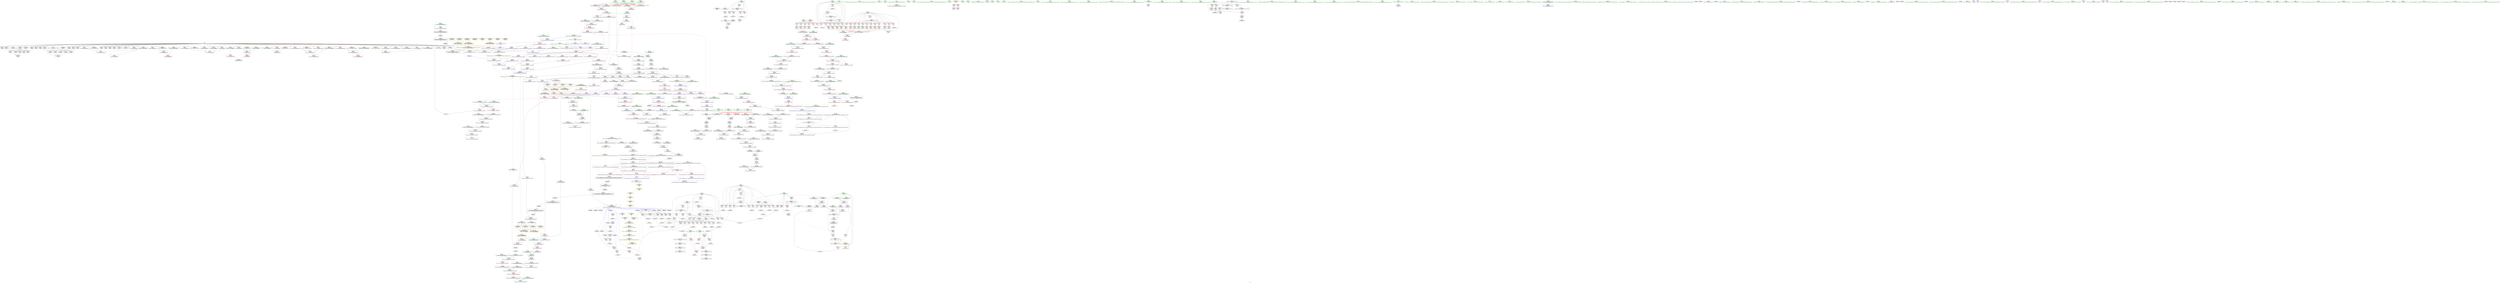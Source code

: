 digraph "SVFG" {
	label="SVFG";

	Node0x5564928d3900 [shape=record,color=grey,label="{NodeID: 0\nNullPtr|{|<s40>84}}"];
	Node0x5564928d3900 -> Node0x5564929197a0[style=solid];
	Node0x5564928d3900 -> Node0x5564929134c0[style=solid];
	Node0x5564928d3900 -> Node0x556492913590[style=solid];
	Node0x5564928d3900 -> Node0x556492913660[style=solid];
	Node0x5564928d3900 -> Node0x556492913730[style=solid];
	Node0x5564928d3900 -> Node0x556492913800[style=solid];
	Node0x5564928d3900 -> Node0x5564929138d0[style=solid];
	Node0x5564928d3900 -> Node0x5564929139a0[style=solid];
	Node0x5564928d3900 -> Node0x556492913a70[style=solid];
	Node0x5564928d3900 -> Node0x556492913b40[style=solid];
	Node0x5564928d3900 -> Node0x556492913c10[style=solid];
	Node0x5564928d3900 -> Node0x556492913ce0[style=solid];
	Node0x5564928d3900 -> Node0x556492913db0[style=solid];
	Node0x5564928d3900 -> Node0x556492913e80[style=solid];
	Node0x5564928d3900 -> Node0x556492913f50[style=solid];
	Node0x5564928d3900 -> Node0x556492914020[style=solid];
	Node0x5564928d3900 -> Node0x5564929140f0[style=solid];
	Node0x5564928d3900 -> Node0x5564929141c0[style=solid];
	Node0x5564928d3900 -> Node0x556492914290[style=solid];
	Node0x5564928d3900 -> Node0x556492914360[style=solid];
	Node0x5564928d3900 -> Node0x556492914430[style=solid];
	Node0x5564928d3900 -> Node0x556492914500[style=solid];
	Node0x5564928d3900 -> Node0x5564929145d0[style=solid];
	Node0x5564928d3900 -> Node0x5564929146a0[style=solid];
	Node0x5564928d3900 -> Node0x556492914770[style=solid];
	Node0x5564928d3900 -> Node0x556492914840[style=solid];
	Node0x5564928d3900 -> Node0x556492914910[style=solid];
	Node0x5564928d3900 -> Node0x5564929149e0[style=solid];
	Node0x5564928d3900 -> Node0x556492914ab0[style=solid];
	Node0x5564928d3900 -> Node0x556492914b80[style=solid];
	Node0x5564928d3900 -> Node0x556492914c50[style=solid];
	Node0x5564928d3900 -> Node0x556492914d20[style=solid];
	Node0x5564928d3900 -> Node0x556492914df0[style=solid];
	Node0x5564928d3900 -> Node0x556492914ec0[style=solid];
	Node0x5564928d3900 -> Node0x5564929302b0[style=solid];
	Node0x5564928d3900 -> Node0x556492933bc0[style=solid];
	Node0x5564928d3900 -> Node0x556492933c90[style=solid];
	Node0x5564928d3900 -> Node0x556492933d60[style=solid];
	Node0x5564928d3900 -> Node0x55649294b1c0[style=solid];
	Node0x5564928d3900 -> Node0x55649294fa20[style=solid];
	Node0x5564928d3900:s40 -> Node0x5564929427a0[style=solid,color=red];
	Node0x55649293fb80 [shape=record,color=black,label="{NodeID: 1550\n1137 = PHI(1116, )\n2nd arg _ZNSt16allocator_traitsISaIiEE10deallocateERS0_Pim }"];
	Node0x55649293fb80 -> Node0x5564929362c0[style=solid];
	Node0x55649291c860 [shape=record,color=red,label="{NodeID: 443\n612\<--590\n\<--tests\nmain\n}"];
	Node0x55649291c860 -> Node0x55649294fba0[style=solid];
	Node0x556492910730 [shape=record,color=green,label="{NodeID: 111\n727\<--728\n__n.addr\<--__n.addr_field_insensitive\n_ZNSt6vectorIiSaIiEE21_M_default_initializeEm\n}"];
	Node0x556492910730 -> Node0x55649291d2f0[style=solid];
	Node0x556492910730 -> Node0x556492933610[style=solid];
	Node0x556492932020 [shape=record,color=blue,label="{NodeID: 554\n431\<--430\nthis.addr\<--this\n_ZNSaIiEC2Ev\n}"];
	Node0x556492932020 -> Node0x55649291b680[style=dashed];
	Node0x556492914d20 [shape=record,color=black,label="{NodeID: 222\n777\<--3\n\<--dummyVal\n_ZNSt12_Vector_baseIiSaIiEED2Ev\n}"];
	Node0x5564929510a0 [shape=record,color=grey,label="{NodeID: 997\n246 = cmp(244, 245, )\n}"];
	Node0x556492922c00 [shape=record,color=purple,label="{NodeID: 333\n893\<--888\n_M_impl\<--this1\n_ZNSt12_Vector_baseIiSaIiEE11_M_allocateEm\n}"];
	Node0x556492922c00 -> Node0x55649291f9e0[style=solid];
	Node0x55649290caa0 [shape=record,color=green,label="{NodeID: 1\n7\<--1\n__dso_handle\<--dummyObj\nGlob }"];
	Node0x55649293fc90 [shape=record,color=black,label="{NodeID: 1551\n681 = PHI(458, )\n0th arg _ZNSt12_Vector_baseIiSaIiEEC2EmRKS0_ }"];
	Node0x55649293fc90 -> Node0x556492933130[style=solid];
	Node0x55649291c930 [shape=record,color=red,label="{NodeID: 444\n611\<--592\n\<--test\nmain\n}"];
	Node0x55649291c930 -> Node0x55649294fba0[style=solid];
	Node0x556492910800 [shape=record,color=green,label="{NodeID: 112\n740\<--741\n_ZSt27__uninitialized_default_n_aIPimiET_S1_T0_RSaIT1_E\<--_ZSt27__uninitialized_default_n_aIPimiET_S1_T0_RSaIT1_E_field_insensitive\n}"];
	Node0x5564929320f0 [shape=record,color=blue,label="{NodeID: 555\n444\<--441\nthis.addr\<--this\n_ZNSt6vectorIiSaIiEEC2EmRKS0_\n}"];
	Node0x5564929320f0 -> Node0x55649291b750[style=dashed];
	Node0x556492914df0 [shape=record,color=black,label="{NodeID: 223\n778\<--3\n\<--dummyVal\n_ZNSt12_Vector_baseIiSaIiEED2Ev\n}"];
	Node0x556492914df0 -> Node0x556492933880[style=solid];
	Node0x556492951220 [shape=record,color=grey,label="{NodeID: 998\n252 = cmp(250, 251, )\n}"];
	Node0x556492922cd0 [shape=record,color=purple,label="{NodeID: 334\n987\<--986\n_M_impl\<--this1\n_ZNSt12_Vector_baseIiSaIiEE19_M_get_Tp_allocatorEv\n}"];
	Node0x556492922cd0 -> Node0x556492920060[style=solid];
	Node0x55649290cb30 [shape=record,color=green,label="{NodeID: 2\n8\<--1\n_ZSt3cin\<--dummyObj\nGlob }"];
	Node0x55649293fda0 [shape=record,color=black,label="{NodeID: 1552\n682 = PHI(459, )\n1st arg _ZNSt12_Vector_baseIiSaIiEEC2EmRKS0_ }"];
	Node0x55649293fda0 -> Node0x556492933200[style=solid];
	Node0x55649291ca00 [shape=record,color=red,label="{NodeID: 445\n615\<--592\n\<--test\nmain\n}"];
	Node0x55649291ca00 -> Node0x55649294c420[style=solid];
	Node0x556492910900 [shape=record,color=green,label="{NodeID: 113\n749\<--750\nthis.addr\<--this.addr_field_insensitive\n_ZNSt12_Vector_baseIiSaIiEED2Ev\n}"];
	Node0x556492910900 -> Node0x55649291d490[style=solid];
	Node0x556492910900 -> Node0x5564929337b0[style=solid];
	Node0x5564929321c0 [shape=record,color=blue,label="{NodeID: 556\n446\<--442\n__n.addr\<--__n\n_ZNSt6vectorIiSaIiEEC2EmRKS0_\n}"];
	Node0x5564929321c0 -> Node0x55649291b820[style=dashed];
	Node0x5564929321c0 -> Node0x55649291b8f0[style=dashed];
	Node0x556492914ec0 [shape=record,color=black,label="{NodeID: 224\n780\<--3\n\<--dummyVal\n_ZNSt12_Vector_baseIiSaIiEED2Ev\n}"];
	Node0x556492914ec0 -> Node0x556492933950[style=solid];
	Node0x5564929513a0 [shape=record,color=grey,label="{NodeID: 999\n294 = cmp(288, 292, )\n}"];
	Node0x556492922da0 [shape=record,color=purple,label="{NodeID: 335\n1084\<--1083\nincdec.ptr\<--\n_ZSt10__fill_n_aIPimiEN9__gnu_cxx11__enable_ifIXsr11__is_scalarIT1_EE7__valueET_E6__typeES4_T0_RKS3_\n}"];
	Node0x556492922da0 -> Node0x556492935d10[style=solid];
	Node0x55649290d1f0 [shape=record,color=green,label="{NodeID: 3\n9\<--1\n.str\<--dummyObj\nGlob }"];
	Node0x55649293feb0 [shape=record,color=black,label="{NodeID: 1553\n683 = PHI(460, )\n2nd arg _ZNSt12_Vector_baseIiSaIiEEC2EmRKS0_ }"];
	Node0x55649293feb0 -> Node0x5564929332d0[style=solid];
	Node0x55649291cad0 [shape=record,color=red,label="{NodeID: 446\n618\<--592\n\<--test\nmain\n}"];
	Node0x5564929154f0 [shape=record,color=green,label="{NodeID: 114\n751\<--752\nexn.slot\<--exn.slot_field_insensitive\n_ZNSt12_Vector_baseIiSaIiEED2Ev\n}"];
	Node0x5564929154f0 -> Node0x55649291d560[style=solid];
	Node0x5564929154f0 -> Node0x556492933880[style=solid];
	Node0x556492932290 [shape=record,color=blue,label="{NodeID: 557\n448\<--443\n__a.addr\<--__a\n_ZNSt6vectorIiSaIiEEC2EmRKS0_\n}"];
	Node0x556492932290 -> Node0x55649291b9c0[style=dashed];
	Node0x556492914f90 [shape=record,color=black,label="{NodeID: 225\n39\<--40\n\<--_ZNSt8ios_base4InitD1Ev\nCan only get source location for instruction, argument, global var or function.}"];
	Node0x556492922e70 [shape=record,color=purple,label="{NodeID: 336\n1113\<--1109\n_M_impl\<--this1\n_ZNSt12_Vector_baseIiSaIiEE13_M_deallocateEPim\n}"];
	Node0x556492922e70 -> Node0x556492920610[style=solid];
	Node0x55649290d280 [shape=record,color=green,label="{NodeID: 4\n11\<--1\n.str.1\<--dummyObj\nGlob }"];
	Node0x55649293ffc0 [shape=record,color=black,label="{NodeID: 1554\n880 = PHI(819, )\n0th arg _ZNSt12_Vector_baseIiSaIiEE11_M_allocateEm }"];
	Node0x55649293ffc0 -> Node0x556492934650[style=solid];
	Node0x55649291cba0 [shape=record,color=red,label="{NodeID: 447\n628\<--592\n\<--test\nmain\n}"];
	Node0x55649291cba0 -> Node0x55649294c2a0[style=solid];
	Node0x5564929155c0 [shape=record,color=green,label="{NodeID: 115\n753\<--754\nehselector.slot\<--ehselector.slot_field_insensitive\n_ZNSt12_Vector_baseIiSaIiEED2Ev\n}"];
	Node0x5564929155c0 -> Node0x556492933950[style=solid];
	Node0x556492932360 [shape=record,color=blue,label="{NodeID: 558\n450\<--470\nexn.slot\<--\n_ZNSt6vectorIiSaIiEEC2EmRKS0_\n}"];
	Node0x556492932360 -> Node0x55649291ba90[style=dashed];
	Node0x556492915090 [shape=record,color=black,label="{NodeID: 226\n112\<--111\nconv\<--\n_Z5solvei\n|{<s0>7}}"];
	Node0x556492915090:s0 -> Node0x556492942a80[style=solid,color=red];
	Node0x556492922f40 [shape=record,color=purple,label="{NodeID: 337\n514\<--512\nadd.ptr\<--\n_ZNSt6vectorIiSaIiEEixEm\n}"];
	Node0x556492922f40 -> Node0x55649291eb40[style=solid];
	Node0x55649290d310 [shape=record,color=green,label="{NodeID: 5\n13\<--1\n.str.2\<--dummyObj\nGlob }"];
	Node0x5564929400d0 [shape=record,color=black,label="{NodeID: 1555\n881 = PHI(820, )\n1st arg _ZNSt12_Vector_baseIiSaIiEE11_M_allocateEm }"];
	Node0x5564929400d0 -> Node0x556492934720[style=solid];
	Node0x55649291cc70 [shape=record,color=red,label="{NodeID: 448\n671\<--668\nthis1\<--this.addr\n_ZN9__gnu_cxx13new_allocatorIiEC2Ev\n}"];
	Node0x5564929a44a0 [shape=record,color=yellow,style=double,label="{NodeID: 1223\n149V_1 = ENCHI(MR_149V_0)\npts\{752 \}\nFun[_ZNSt12_Vector_baseIiSaIiEED2Ev]}"];
	Node0x5564929a44a0 -> Node0x556492933880[style=dashed];
	Node0x556492915690 [shape=record,color=green,label="{NodeID: 116\n772\<--773\n_ZNSt12_Vector_baseIiSaIiEE13_M_deallocateEPim\<--_ZNSt12_Vector_baseIiSaIiEE13_M_deallocateEPim_field_insensitive\n}"];
	Node0x556492932430 [shape=record,color=blue,label="{NodeID: 559\n452\<--472\nehselector.slot\<--\n_ZNSt6vectorIiSaIiEEC2EmRKS0_\n}"];
	Node0x556492932430 -> Node0x55649291bb60[style=dashed];
	Node0x556492915160 [shape=record,color=black,label="{NodeID: 227\n123\<--122\nconv3\<--\n_Z5solvei\n|{<s0>10}}"];
	Node0x556492915160:s0 -> Node0x556492942a80[style=solid,color=red];
	Node0x556492923010 [shape=record,color=purple,label="{NodeID: 338\n837\<--835\nadd.ptr\<--\n_ZNSt12_Vector_baseIiSaIiEE17_M_create_storageEm\n}"];
	Node0x556492923010 -> Node0x556492934170[style=solid];
	Node0x55649290d3a0 [shape=record,color=green,label="{NodeID: 6\n15\<--1\nstdin\<--dummyObj\nGlob }"];
	Node0x5564929401e0 [shape=record,color=black,label="{NodeID: 1556\n789 = PHI(698, )\n0th arg _ZNSt12_Vector_baseIiSaIiEE12_Vector_implC2ERKS0_ }"];
	Node0x5564929401e0 -> Node0x556492933a20[style=solid];
	Node0x55649291cd40 [shape=record,color=red,label="{NodeID: 449\n678\<--675\nthis1\<--this.addr\n_ZN9__gnu_cxx13new_allocatorIiED2Ev\n}"];
	Node0x5564929a4580 [shape=record,color=yellow,style=double,label="{NodeID: 1224\n151V_1 = ENCHI(MR_151V_0)\npts\{754 \}\nFun[_ZNSt12_Vector_baseIiSaIiEED2Ev]}"];
	Node0x5564929a4580 -> Node0x556492933950[style=dashed];
	Node0x556492915790 [shape=record,color=green,label="{NodeID: 117\n791\<--792\nthis.addr\<--this.addr_field_insensitive\n_ZNSt12_Vector_baseIiSaIiEE12_Vector_implC2ERKS0_\n}"];
	Node0x556492915790 -> Node0x55649292d5d0[style=solid];
	Node0x556492915790 -> Node0x556492933a20[style=solid];
	Node0x556492932500 [shape=record,color=blue,label="{NodeID: 560\n490\<--489\nthis.addr\<--this\n_ZNSaIiED2Ev\n}"];
	Node0x556492932500 -> Node0x55649291bc30[style=dashed];
	Node0x556492915230 [shape=record,color=black,label="{NodeID: 228\n128\<--127\nconv7\<--\n_Z5solvei\n|{<s0>13}}"];
	Node0x556492915230:s0 -> Node0x556492942a80[style=solid,color=red];
	Node0x5564929230e0 [shape=record,color=red,label="{NodeID: 339\n595\<--15\n\<--stdin\nmain\n}"];
	Node0x5564929230e0 -> Node0x55649291f0f0[style=solid];
	Node0x55649290d430 [shape=record,color=green,label="{NodeID: 7\n16\<--1\n.str.3\<--dummyObj\nGlob }"];
	Node0x5564929402f0 [shape=record,color=black,label="{NodeID: 1557\n790 = PHI(699, )\n1st arg _ZNSt12_Vector_baseIiSaIiEE12_Vector_implC2ERKS0_ }"];
	Node0x5564929402f0 -> Node0x556492933af0[style=solid];
	Node0x55649291ce10 [shape=record,color=red,label="{NodeID: 450\n697\<--684\nthis1\<--this.addr\n_ZNSt12_Vector_baseIiSaIiEEC2EmRKS0_\n|{|<s1>71}}"];
	Node0x55649291ce10 -> Node0x5564929216e0[style=solid];
	Node0x55649291ce10:s1 -> Node0x55649293f740[style=solid,color=red];
	Node0x5564929a4660 [shape=record,color=yellow,style=double,label="{NodeID: 1225\n65V_1 = ENCHI(MR_65V_0)\npts\{660000 740000 780000 820000 \}\nFun[_ZNSt12_Vector_baseIiSaIiEED2Ev]}"];
	Node0x5564929a4660 -> Node0x55649291d630[style=dashed];
	Node0x5564929a4660 -> Node0x55649291d7d0[style=dashed];
	Node0x556492915860 [shape=record,color=green,label="{NodeID: 118\n793\<--794\n__a.addr\<--__a.addr_field_insensitive\n_ZNSt12_Vector_baseIiSaIiEE12_Vector_implC2ERKS0_\n}"];
	Node0x556492915860 -> Node0x55649292d6a0[style=solid];
	Node0x556492915860 -> Node0x556492933af0[style=solid];
	Node0x5564929325d0 [shape=record,color=blue,label="{NodeID: 561\n502\<--500\nthis.addr\<--this\n_ZNSt6vectorIiSaIiEEixEm\n}"];
	Node0x5564929325d0 -> Node0x55649291bd00[style=dashed];
	Node0x556492915300 [shape=record,color=black,label="{NodeID: 229\n133\<--132\nconv11\<--\n_Z5solvei\n|{<s0>16}}"];
	Node0x556492915300:s0 -> Node0x556492942a80[style=solid,color=red];
	Node0x5564929231b0 [shape=record,color=red,label="{NodeID: 340\n601\<--20\n\<--stdout\nmain\n}"];
	Node0x5564929231b0 -> Node0x55649291f1c0[style=solid];
	Node0x55649290d4c0 [shape=record,color=green,label="{NodeID: 8\n18\<--1\n.str.4\<--dummyObj\nGlob }"];
	Node0x556492940400 [shape=record,color=black,label="{NodeID: 1558\n500 = PHI(65, 73, 77, 65, 73, 73, 65, 81, 81, 81, 77, 77, 81, 65, 77, )\n0th arg _ZNSt6vectorIiSaIiEEixEm }"];
	Node0x556492940400 -> Node0x5564929325d0[style=solid];
	Node0x55649291cee0 [shape=record,color=red,label="{NodeID: 451\n703\<--686\n\<--__n.addr\n_ZNSt12_Vector_baseIiSaIiEEC2EmRKS0_\n|{<s0>71}}"];
	Node0x55649291cee0:s0 -> Node0x55649293f850[style=solid,color=red];
	Node0x5564929a47d0 [shape=record,color=yellow,style=double,label="{NodeID: 1226\n69V_1 = ENCHI(MR_69V_0)\npts\{660002 740002 780002 820002 \}\nFun[_ZNSt12_Vector_baseIiSaIiEED2Ev]}"];
	Node0x5564929a47d0 -> Node0x55649291d700[style=dashed];
	Node0x556492915930 [shape=record,color=green,label="{NodeID: 119\n801\<--802\n_ZNSaIiEC2ERKS_\<--_ZNSaIiEC2ERKS__field_insensitive\n}"];
	Node0x5564929326a0 [shape=record,color=blue,label="{NodeID: 562\n504\<--501\n__n.addr\<--__n\n_ZNSt6vectorIiSaIiEEixEm\n}"];
	Node0x5564929326a0 -> Node0x55649291bdd0[style=dashed];
	Node0x5564929153d0 [shape=record,color=black,label="{NodeID: 230\n587\<--138\nmain_ret\<--\nmain\n}"];
	Node0x556492923280 [shape=record,color=red,label="{NodeID: 341\n404\<--57\n\<--test.addr\n_Z5solvei\n}"];
	Node0x55649290d580 [shape=record,color=green,label="{NodeID: 9\n20\<--1\nstdout\<--dummyObj\nGlob }"];
	Node0x556492940ec0 [shape=record,color=black,label="{NodeID: 1559\n501 = PHI(145, 151, 155, 159, 166, 172, 176, 181, 185, 192, 326, 334, 338, 346, 352, )\n1st arg _ZNSt6vectorIiSaIiEEixEm }"];
	Node0x556492940ec0 -> Node0x5564929326a0[style=solid];
	Node0x55649291cfb0 [shape=record,color=red,label="{NodeID: 452\n699\<--688\n\<--__a.addr\n_ZNSt12_Vector_baseIiSaIiEEC2EmRKS0_\n|{<s0>70}}"];
	Node0x55649291cfb0:s0 -> Node0x5564929402f0[style=solid,color=red];
	Node0x556492915a30 [shape=record,color=green,label="{NodeID: 120\n813\<--814\nthis.addr\<--this.addr_field_insensitive\n_ZNSt12_Vector_baseIiSaIiEE17_M_create_storageEm\n}"];
	Node0x556492915a30 -> Node0x55649292d770[style=solid];
	Node0x556492915a30 -> Node0x556492933e30[style=solid];
	Node0x556492932770 [shape=record,color=blue,label="{NodeID: 563\n521\<--517\n__a.addr\<--__a\n_ZSt3maxIiERKT_S2_S2_\n}"];
	Node0x556492932770 -> Node0x55649291c040[style=dashed];
	Node0x556492932770 -> Node0x55649291c110[style=dashed];
	Node0x55649291d890 [shape=record,color=black,label="{NodeID: 231\n145\<--144\nconv15\<--\n_Z5solvei\n|{<s0>18}}"];
	Node0x55649291d890:s0 -> Node0x556492940ec0[style=solid,color=red];
	Node0x556492923350 [shape=record,color=red,label="{NodeID: 342\n111\<--59\n\<--c\n_Z5solvei\n}"];
	Node0x556492923350 -> Node0x556492915090[style=solid];
	Node0x55649290d680 [shape=record,color=green,label="{NodeID: 10\n21\<--1\n.str.5\<--dummyObj\nGlob }"];
	Node0x556492941380 [shape=record,color=black,label="{NodeID: 1560\n430 = PHI(67, 75, 79, 83, )\n0th arg _ZNSaIiEC2Ev }"];
	Node0x556492941380 -> Node0x556492932020[style=solid];
	Node0x55649291d080 [shape=record,color=red,label="{NodeID: 453\n717\<--690\nexn\<--exn.slot\n_ZNSt12_Vector_baseIiSaIiEEC2EmRKS0_\n}"];
	Node0x5564929a4a50 [shape=record,color=yellow,style=double,label="{NodeID: 1228\n4V_1 = ENCHI(MR_4V_0)\npts\{60 \}\nFun[_Z5solvei]}"];
	Node0x5564929a4a50 -> Node0x556492923350[style=dashed];
	Node0x5564929a4a50 -> Node0x556492923420[style=dashed];
	Node0x5564929a4a50 -> Node0x5564929234f0[style=dashed];
	Node0x5564929a4a50 -> Node0x5564929235c0[style=dashed];
	Node0x5564929a4a50 -> Node0x556492923690[style=dashed];
	Node0x5564929a4a50 -> Node0x556492923760[style=dashed];
	Node0x556492915b00 [shape=record,color=green,label="{NodeID: 121\n815\<--816\n__n.addr\<--__n.addr_field_insensitive\n_ZNSt12_Vector_baseIiSaIiEE17_M_create_storageEm\n}"];
	Node0x556492915b00 -> Node0x55649292d840[style=solid];
	Node0x556492915b00 -> Node0x55649292d910[style=solid];
	Node0x556492915b00 -> Node0x556492933f00[style=solid];
	Node0x556492932840 [shape=record,color=blue,label="{NodeID: 564\n523\<--518\n__b.addr\<--__b\n_ZSt3maxIiERKT_S2_S2_\n}"];
	Node0x556492932840 -> Node0x55649291c1e0[style=dashed];
	Node0x556492932840 -> Node0x55649291c2b0[style=dashed];
	Node0x55649291d960 [shape=record,color=black,label="{NodeID: 232\n151\<--150\nconv20\<--\n_Z5solvei\n|{<s0>20}}"];
	Node0x55649291d960:s0 -> Node0x556492940ec0[style=solid,color=red];
	Node0x556492923420 [shape=record,color=red,label="{NodeID: 343\n122\<--59\n\<--c\n_Z5solvei\n}"];
	Node0x556492923420 -> Node0x556492915160[style=solid];
	Node0x55649290d780 [shape=record,color=green,label="{NodeID: 11\n23\<--1\n_ZSt4cerr\<--dummyObj\nGlob }"];
	Node0x556492941550 [shape=record,color=black,label="{NodeID: 1561\n1178 = PHI(557, )\n0th arg _ZSt8_DestroyIPiiEvT_S1_RSaIT0_E }"];
	Node0x556492941550 -> Node0x556492936600[style=solid];
	Node0x55649291d150 [shape=record,color=red,label="{NodeID: 454\n718\<--692\nsel\<--ehselector.slot\n_ZNSt12_Vector_baseIiSaIiEEC2EmRKS0_\n}"];
	Node0x5564929a4b30 [shape=record,color=yellow,style=double,label="{NodeID: 1229\n6V_1 = ENCHI(MR_6V_0)\npts\{62 \}\nFun[_Z5solvei]}"];
	Node0x5564929a4b30 -> Node0x556492923830[style=dashed];
	Node0x5564929a4b30 -> Node0x556492923900[style=dashed];
	Node0x5564929a4b30 -> Node0x5564929239d0[style=dashed];
	Node0x556492915bd0 [shape=record,color=green,label="{NodeID: 122\n822\<--823\n_ZNSt12_Vector_baseIiSaIiEE11_M_allocateEm\<--_ZNSt12_Vector_baseIiSaIiEE11_M_allocateEm_field_insensitive\n}"];
	Node0x556492932910 [shape=record,color=blue,label="{NodeID: 565\n519\<--533\nretval\<--\n_ZSt3maxIiERKT_S2_S2_\n}"];
	Node0x556492932910 -> Node0x556492982470[style=dashed];
	Node0x55649291da30 [shape=record,color=black,label="{NodeID: 233\n155\<--154\nconv24\<--\n_Z5solvei\n|{<s0>22}}"];
	Node0x55649291da30:s0 -> Node0x556492940ec0[style=solid,color=red];
	Node0x5564929234f0 [shape=record,color=red,label="{NodeID: 344\n127\<--59\n\<--c\n_Z5solvei\n}"];
	Node0x5564929234f0 -> Node0x556492915230[style=solid];
	Node0x55649290d880 [shape=record,color=green,label="{NodeID: 12\n24\<--1\n.str.6\<--dummyObj\nGlob }"];
	Node0x556492941660 [shape=record,color=black,label="{NodeID: 1562\n1179 = PHI(561, )\n1st arg _ZSt8_DestroyIPiiEvT_S1_RSaIT0_E }"];
	Node0x556492941660 -> Node0x5564929366d0[style=solid];
	Node0x55649291d220 [shape=record,color=red,label="{NodeID: 455\n731\<--725\nthis1\<--this.addr\n_ZNSt6vectorIiSaIiEE21_M_default_initializeEm\n}"];
	Node0x55649291d220 -> Node0x55649291f290[style=solid];
	Node0x55649291d220 -> Node0x55649291f360[style=solid];
	Node0x55649291d220 -> Node0x55649291f430[style=solid];
	Node0x5564929a4c10 [shape=record,color=yellow,style=double,label="{NodeID: 1230\n8V_1 = ENCHI(MR_8V_0)\npts\{64 \}\nFun[_Z5solvei]}"];
	Node0x5564929a4c10 -> Node0x556492923aa0[style=dashed];
	Node0x5564929a4c10 -> Node0x556492923b70[style=dashed];
	Node0x5564929a4c10 -> Node0x556492923c40[style=dashed];
	Node0x5564929a4c10 -> Node0x556492923d10[style=dashed];
	Node0x5564929a4c10 -> Node0x556492923de0[style=dashed];
	Node0x5564929a4c10 -> Node0x556492923eb0[style=dashed];
	Node0x5564929a4c10 -> Node0x556492923f80[style=dashed];
	Node0x5564929a4c10 -> Node0x556492924050[style=dashed];
	Node0x556492915cd0 [shape=record,color=green,label="{NodeID: 123\n844\<--845\nthis.addr\<--this.addr_field_insensitive\n_ZNSt12_Vector_baseIiSaIiEE12_Vector_implD2Ev\n}"];
	Node0x556492915cd0 -> Node0x55649292db80[style=solid];
	Node0x556492915cd0 -> Node0x556492934240[style=solid];
	Node0x5564929329e0 [shape=record,color=blue,label="{NodeID: 566\n519\<--536\nretval\<--\n_ZSt3maxIiERKT_S2_S2_\n}"];
	Node0x5564929329e0 -> Node0x556492982470[style=dashed];
	Node0x55649291db00 [shape=record,color=black,label="{NodeID: 234\n159\<--158\nconv28\<--\n_Z5solvei\n|{<s0>24}}"];
	Node0x55649291db00:s0 -> Node0x556492940ec0[style=solid,color=red];
	Node0x5564929235c0 [shape=record,color=red,label="{NodeID: 345\n132\<--59\n\<--c\n_Z5solvei\n}"];
	Node0x5564929235c0 -> Node0x556492915300[style=solid];
	Node0x55649290d980 [shape=record,color=green,label="{NodeID: 13\n27\<--1\n\<--dummyObj\nCan only get source location for instruction, argument, global var or function.}"];
	Node0x556492941770 [shape=record,color=black,label="{NodeID: 1563\n1180 = PHI(563, )\n2nd arg _ZSt8_DestroyIPiiEvT_S1_RSaIT0_E }"];
	Node0x556492941770 -> Node0x5564929367a0[style=solid];
	Node0x55649291d2f0 [shape=record,color=red,label="{NodeID: 456\n736\<--727\n\<--__n.addr\n_ZNSt6vectorIiSaIiEE21_M_default_initializeEm\n|{<s0>74}}"];
	Node0x55649291d2f0:s0 -> Node0x556492942210[style=solid,color=red];
	Node0x5564929a4cf0 [shape=record,color=yellow,style=double,label="{NodeID: 1231\n10V_1 = ENCHI(MR_10V_0)\npts\{70 \}\nFun[_Z5solvei]}"];
	Node0x5564929a4cf0 -> Node0x556492930890[style=dashed];
	Node0x5564929a4cf0 -> Node0x556492930a30[style=dashed];
	Node0x5564929a4cf0 -> Node0x556492930bd0[style=dashed];
	Node0x5564929a4cf0 -> Node0x556492930d70[style=dashed];
	Node0x5564929a4cf0 -> Node0x556492930f10[style=dashed];
	Node0x556492915da0 [shape=record,color=green,label="{NodeID: 124\n854\<--855\nthis.addr\<--this.addr_field_insensitive\n_ZNSaIiEC2ERKS_\n}"];
	Node0x556492915da0 -> Node0x55649292dc50[style=solid];
	Node0x556492915da0 -> Node0x556492934310[style=solid];
	Node0x556492932ab0 [shape=record,color=blue,label="{NodeID: 567\n546\<--545\nthis.addr\<--this\n_ZNSt6vectorIiSaIiEED2Ev\n}"];
	Node0x556492932ab0 -> Node0x55649291c520[style=dashed];
	Node0x55649291dbd0 [shape=record,color=black,label="{NodeID: 235\n166\<--165\nconv30\<--\n_Z5solvei\n|{<s0>25}}"];
	Node0x55649291dbd0:s0 -> Node0x556492940ec0[style=solid,color=red];
	Node0x556492923690 [shape=record,color=red,label="{NodeID: 346\n141\<--59\n\<--c\n_Z5solvei\n}"];
	Node0x556492923690 -> Node0x5564929507a0[style=solid];
	Node0x55649290da80 [shape=record,color=green,label="{NodeID: 14\n138\<--1\n\<--dummyObj\nCan only get source location for instruction, argument, global var or function.}"];
	Node0x556492941880 [shape=record,color=black,label="{NodeID: 1564\n852 = PHI(798, )\n0th arg _ZNSaIiEC2ERKS_ }"];
	Node0x556492941880 -> Node0x556492934310[style=solid];
	Node0x55649291d3c0 [shape=record,color=red,label="{NodeID: 457\n735\<--734\n\<--_M_start\n_ZNSt6vectorIiSaIiEE21_M_default_initializeEm\n|{<s0>74}}"];
	Node0x55649291d3c0:s0 -> Node0x556492942100[style=solid,color=red];
	Node0x5564929a4dd0 [shape=record,color=yellow,style=double,label="{NodeID: 1232\n12V_1 = ENCHI(MR_12V_0)\npts\{72 \}\nFun[_Z5solvei]}"];
	Node0x5564929a4dd0 -> Node0x556492930960[style=dashed];
	Node0x5564929a4dd0 -> Node0x556492930b00[style=dashed];
	Node0x5564929a4dd0 -> Node0x556492930ca0[style=dashed];
	Node0x5564929a4dd0 -> Node0x556492930e40[style=dashed];
	Node0x5564929a4dd0 -> Node0x556492930fe0[style=dashed];
	Node0x556492915e70 [shape=record,color=green,label="{NodeID: 125\n856\<--857\n__a.addr\<--__a.addr_field_insensitive\n_ZNSaIiEC2ERKS_\n}"];
	Node0x556492915e70 -> Node0x55649292dd20[style=solid];
	Node0x556492915e70 -> Node0x5564929343e0[style=solid];
	Node0x556492932b80 [shape=record,color=blue,label="{NodeID: 568\n548\<--573\nexn.slot\<--\n_ZNSt6vectorIiSaIiEED2Ev\n}"];
	Node0x556492932b80 -> Node0x55649291c5f0[style=dashed];
	Node0x55649291dca0 [shape=record,color=black,label="{NodeID: 236\n172\<--171\nconv33\<--\n_Z5solvei\n|{<s0>26}}"];
	Node0x55649291dca0:s0 -> Node0x556492940ec0[style=solid,color=red];
	Node0x556492923760 [shape=record,color=red,label="{NodeID: 347\n274\<--59\n\<--c\n_Z5solvei\n}"];
	Node0x556492923760 -> Node0x556492950f20[style=solid];
	Node0x55649290db80 [shape=record,color=green,label="{NodeID: 15\n163\<--1\n\<--dummyObj\nCan only get source location for instruction, argument, global var or function.}"];
	Node0x556492941990 [shape=record,color=black,label="{NodeID: 1565\n853 = PHI(799, )\n1st arg _ZNSaIiEC2ERKS_ }"];
	Node0x556492941990 -> Node0x5564929343e0[style=solid];
	Node0x55649291d490 [shape=record,color=red,label="{NodeID: 458\n756\<--749\nthis1\<--this.addr\n_ZNSt12_Vector_baseIiSaIiEED2Ev\n|{|<s8>75}}"];
	Node0x55649291d490 -> Node0x556492921af0[style=solid];
	Node0x55649291d490 -> Node0x556492921bc0[style=solid];
	Node0x55649291d490 -> Node0x556492921c90[style=solid];
	Node0x55649291d490 -> Node0x556492921d60[style=solid];
	Node0x55649291d490 -> Node0x556492921e30[style=solid];
	Node0x55649291d490 -> Node0x556492921f00[style=solid];
	Node0x55649291d490 -> Node0x556492921fd0[style=solid];
	Node0x55649291d490 -> Node0x5564929220a0[style=solid];
	Node0x55649291d490:s8 -> Node0x556492943590[style=solid,color=red];
	Node0x556492915f40 [shape=record,color=green,label="{NodeID: 126\n865\<--866\n_ZN9__gnu_cxx13new_allocatorIiEC2ERKS1_\<--_ZN9__gnu_cxx13new_allocatorIiEC2ERKS1__field_insensitive\n}"];
	Node0x556492932c50 [shape=record,color=blue,label="{NodeID: 569\n550\<--575\nehselector.slot\<--\n_ZNSt6vectorIiSaIiEED2Ev\n}"];
	Node0x55649291dd70 [shape=record,color=black,label="{NodeID: 237\n176\<--175\nconv35\<--\n_Z5solvei\n|{<s0>27}}"];
	Node0x55649291dd70:s0 -> Node0x556492940ec0[style=solid,color=red];
	Node0x556492923830 [shape=record,color=red,label="{NodeID: 348\n251\<--61\n\<--x\n_Z5solvei\n}"];
	Node0x556492923830 -> Node0x556492951220[style=solid];
	Node0x55649290dc80 [shape=record,color=green,label="{NodeID: 16\n238\<--1\n\<--dummyObj\nCan only get source location for instruction, argument, global var or function.}"];
	Node0x556492941aa0 [shape=record,color=black,label="{NodeID: 1566\n991 = PHI(975, )\n0th arg _ZSt25__uninitialized_default_nIPimET_S1_T0_ }"];
	Node0x556492941aa0 -> Node0x556492935010[style=solid];
	Node0x55649291d560 [shape=record,color=red,label="{NodeID: 459\n785\<--751\nexn\<--exn.slot\n_ZNSt12_Vector_baseIiSaIiEED2Ev\n|{<s0>78}}"];
	Node0x55649291d560:s0 -> Node0x556492942430[style=solid,color=red];
	Node0x556492916040 [shape=record,color=green,label="{NodeID: 127\n871\<--872\nthis.addr\<--this.addr_field_insensitive\n_ZN9__gnu_cxx13new_allocatorIiEC2ERKS1_\n}"];
	Node0x556492916040 -> Node0x55649292ddf0[style=solid];
	Node0x556492916040 -> Node0x5564929344b0[style=solid];
	Node0x556492932d20 [shape=record,color=blue,label="{NodeID: 570\n588\<--138\nretval\<--\nmain\n}"];
	Node0x55649291de40 [shape=record,color=black,label="{NodeID: 238\n181\<--180\nconv37\<--\n_Z5solvei\n|{<s0>28}}"];
	Node0x55649291de40:s0 -> Node0x556492940ec0[style=solid,color=red];
	Node0x556492923900 [shape=record,color=red,label="{NodeID: 349\n257\<--61\n\<--x\n_Z5solvei\n}"];
	Node0x556492923900 -> Node0x556492950da0[style=solid];
	Node0x55649290dd80 [shape=record,color=green,label="{NodeID: 17\n261\<--1\n\<--dummyObj\nCan only get source location for instruction, argument, global var or function.}"];
	Node0x556492941bb0 [shape=record,color=black,label="{NodeID: 1567\n992 = PHI(976, )\n1st arg _ZSt25__uninitialized_default_nIPimET_S1_T0_ }"];
	Node0x556492941bb0 -> Node0x5564929350e0[style=solid];
	Node0x55649291d630 [shape=record,color=red,label="{NodeID: 460\n759\<--758\n\<--_M_start\n_ZNSt12_Vector_baseIiSaIiEED2Ev\n|{<s0>75}}"];
	Node0x55649291d630:s0 -> Node0x5564929436a0[style=solid,color=red];
	Node0x556492916110 [shape=record,color=green,label="{NodeID: 128\n873\<--874\n.addr\<--.addr_field_insensitive\n_ZN9__gnu_cxx13new_allocatorIiEC2ERKS1_\n}"];
	Node0x556492916110 -> Node0x556492934580[style=solid];
	Node0x556492932df0 [shape=record,color=blue,label="{NodeID: 571\n592\<--138\ntest\<--\nmain\n}"];
	Node0x556492932df0 -> Node0x556492988d70[style=dashed];
	Node0x55649291df10 [shape=record,color=black,label="{NodeID: 239\n185\<--184\nconv39\<--\n_Z5solvei\n|{<s0>29}}"];
	Node0x55649291df10:s0 -> Node0x556492940ec0[style=solid,color=red];
	Node0x5564929239d0 [shape=record,color=red,label="{NodeID: 350\n265\<--61\n\<--x\n_Z5solvei\n}"];
	Node0x5564929239d0 -> Node0x556492950c20[style=solid];
	Node0x55649290de80 [shape=record,color=green,label="{NodeID: 18\n269\<--1\n\<--dummyObj\nCan only get source location for instruction, argument, global var or function.}"];
	Node0x556492941cc0 [shape=record,color=black,label="{NodeID: 1568\n674 = PHI(494, )\n0th arg _ZN9__gnu_cxx13new_allocatorIiED2Ev }"];
	Node0x556492941cc0 -> Node0x556492933060[style=solid];
	Node0x55649291d700 [shape=record,color=red,label="{NodeID: 461\n762\<--761\n\<--_M_end_of_storage\n_ZNSt12_Vector_baseIiSaIiEED2Ev\n}"];
	Node0x55649291d700 -> Node0x55649291f500[style=solid];
	Node0x5564929161e0 [shape=record,color=green,label="{NodeID: 129\n882\<--883\nthis.addr\<--this.addr_field_insensitive\n_ZNSt12_Vector_baseIiSaIiEE11_M_allocateEm\n}"];
	Node0x5564929161e0 -> Node0x55649292dec0[style=solid];
	Node0x5564929161e0 -> Node0x556492934650[style=solid];
	Node0x556492932ec0 [shape=record,color=blue,label="{NodeID: 572\n592\<--629\ntest\<--inc\nmain\n}"];
	Node0x556492932ec0 -> Node0x556492988d70[style=dashed];
	Node0x55649291dfe0 [shape=record,color=black,label="{NodeID: 240\n192\<--191\nconv42\<--\n_Z5solvei\n|{<s0>30}}"];
	Node0x55649291dfe0:s0 -> Node0x556492940ec0[style=solid,color=red];
	Node0x556492979d70 [shape=record,color=black,label="{NodeID: 1015\nMR_16V_4 = PHI(MR_16V_5, MR_16V_3, )\npts\{88 \}\n}"];
	Node0x556492979d70 -> Node0x556492924c80[style=dashed];
	Node0x556492979d70 -> Node0x556492979d70[style=dashed];
	Node0x556492979d70 -> Node0x556492994790[style=dashed];
	Node0x556492923aa0 [shape=record,color=red,label="{NodeID: 351\n190\<--63\n\<--n\n_Z5solvei\n}"];
	Node0x556492923aa0 -> Node0x55649294cba0[style=solid];
	Node0x55649290df80 [shape=record,color=green,label="{NodeID: 19\n281\<--1\n\<--dummyObj\nCan only get source location for instruction, argument, global var or function.}"];
	Node0x556492941dd0 [shape=record,color=black,label="{NodeID: 1569\n1027 = PHI(1019, )\n0th arg _ZSt6fill_nIPimiET_S1_T0_RKT1_ }"];
	Node0x556492941dd0 -> Node0x5564929354f0[style=solid];
	Node0x55649291d7d0 [shape=record,color=red,label="{NodeID: 462\n765\<--764\n\<--_M_start4\n_ZNSt12_Vector_baseIiSaIiEED2Ev\n}"];
	Node0x55649291d7d0 -> Node0x55649291f5d0[style=solid];
	Node0x5564929162b0 [shape=record,color=green,label="{NodeID: 130\n884\<--885\n__n.addr\<--__n.addr_field_insensitive\n_ZNSt12_Vector_baseIiSaIiEE11_M_allocateEm\n}"];
	Node0x5564929162b0 -> Node0x55649292df90[style=solid];
	Node0x5564929162b0 -> Node0x55649292e060[style=solid];
	Node0x5564929162b0 -> Node0x556492934720[style=solid];
	Node0x556492932f90 [shape=record,color=blue,label="{NodeID: 573\n668\<--667\nthis.addr\<--this\n_ZN9__gnu_cxx13new_allocatorIiEC2Ev\n}"];
	Node0x556492932f90 -> Node0x55649291cc70[style=dashed];
	Node0x55649291e0b0 [shape=record,color=black,label="{NodeID: 241\n278\<--277\ntobool\<--\n_Z5solvei\n}"];
	Node0x55649291e0b0 -> Node0x55649294bd00[style=solid];
	Node0x55649297a270 [shape=record,color=black,label="{NodeID: 1016\nMR_18V_4 = PHI(MR_18V_5, MR_18V_3, )\npts\{90 \}\n}"];
	Node0x55649297a270 -> Node0x556492924d50[style=dashed];
	Node0x55649297a270 -> Node0x556492924e20[style=dashed];
	Node0x55649297a270 -> Node0x556492924ef0[style=dashed];
	Node0x55649297a270 -> Node0x556492931f50[style=dashed];
	Node0x556492923b70 [shape=record,color=red,label="{NodeID: 352\n245\<--63\n\<--n\n_Z5solvei\n}"];
	Node0x556492923b70 -> Node0x5564929510a0[style=solid];
	Node0x55649290e080 [shape=record,color=green,label="{NodeID: 20\n293\<--1\n\<--dummyObj\nCan only get source location for instruction, argument, global var or function.}"];
	Node0x556492941ee0 [shape=record,color=black,label="{NodeID: 1570\n1028 = PHI(1020, )\n1st arg _ZSt6fill_nIPimiET_S1_T0_RKT1_ }"];
	Node0x556492941ee0 -> Node0x5564929355c0[style=solid];
	Node0x55649292d5d0 [shape=record,color=red,label="{NodeID: 463\n797\<--791\nthis1\<--this.addr\n_ZNSt12_Vector_baseIiSaIiEE12_Vector_implC2ERKS0_\n}"];
	Node0x55649292d5d0 -> Node0x55649291f6a0[style=solid];
	Node0x55649292d5d0 -> Node0x556492922170[style=solid];
	Node0x55649292d5d0 -> Node0x556492922240[style=solid];
	Node0x55649292d5d0 -> Node0x556492922310[style=solid];
	Node0x556492916380 [shape=record,color=green,label="{NodeID: 131\n897\<--898\n_ZNSt16allocator_traitsISaIiEE8allocateERS0_m\<--_ZNSt16allocator_traitsISaIiEE8allocateERS0_m_field_insensitive\n}"];
	Node0x556492933060 [shape=record,color=blue,label="{NodeID: 574\n675\<--674\nthis.addr\<--this\n_ZN9__gnu_cxx13new_allocatorIiED2Ev\n}"];
	Node0x556492933060 -> Node0x55649291cd40[style=dashed];
	Node0x55649291e180 [shape=record,color=black,label="{NodeID: 242\n297\<--296\ntobool66\<--\n_Z5solvei\n}"];
	Node0x55649291e180 -> Node0x55649294b760[style=solid];
	Node0x55649297a770 [shape=record,color=black,label="{NodeID: 1017\nMR_20V_3 = PHI(MR_20V_5, MR_20V_1, )\npts\{92 \}\n}"];
	Node0x55649297a770 -> Node0x556492931320[style=dashed];
	Node0x556492923c40 [shape=record,color=red,label="{NodeID: 353\n309\<--63\n\<--n\n_Z5solvei\n}"];
	Node0x556492923c40 -> Node0x55649294d320[style=solid];
	Node0x55649299e490 [shape=record,color=yellow,style=double,label="{NodeID: 1128\n34V_1 = ENCHI(MR_34V_0)\npts\{946 \}\nFun[_ZNSt6vectorIiSaIiEE21_M_default_initializeEm]|{<s0>74}}"];
	Node0x55649299e490:s0 -> Node0x5564929a1f70[style=dashed,color=red];
	Node0x55649290e180 [shape=record,color=green,label="{NodeID: 21\n770\<--1\n\<--dummyObj\nCan only get source location for instruction, argument, global var or function.}"];
	Node0x556492941ff0 [shape=record,color=black,label="{NodeID: 1571\n1029 = PHI(1015, )\n2nd arg _ZSt6fill_nIPimiET_S1_T0_RKT1_ }"];
	Node0x556492941ff0 -> Node0x556492935690[style=solid];
	Node0x55649292d6a0 [shape=record,color=red,label="{NodeID: 464\n799\<--793\n\<--__a.addr\n_ZNSt12_Vector_baseIiSaIiEE12_Vector_implC2ERKS0_\n|{<s0>79}}"];
	Node0x55649292d6a0:s0 -> Node0x556492941990[style=solid,color=red];
	Node0x556492916480 [shape=record,color=green,label="{NodeID: 132\n906\<--907\n__a.addr\<--__a.addr_field_insensitive\n_ZNSt16allocator_traitsISaIiEE8allocateERS0_m\n}"];
	Node0x556492916480 -> Node0x55649292e130[style=solid];
	Node0x556492916480 -> Node0x5564929347f0[style=solid];
	Node0x556492933130 [shape=record,color=blue,label="{NodeID: 575\n684\<--681\nthis.addr\<--this\n_ZNSt12_Vector_baseIiSaIiEEC2EmRKS0_\n}"];
	Node0x556492933130 -> Node0x55649291ce10[style=dashed];
	Node0x55649291e250 [shape=record,color=black,label="{NodeID: 243\n326\<--325\nconv79\<--\n_Z5solvei\n|{<s0>36}}"];
	Node0x55649291e250:s0 -> Node0x556492940ec0[style=solid,color=red];
	Node0x55649297ac70 [shape=record,color=black,label="{NodeID: 1018\nMR_22V_3 = PHI(MR_22V_4, MR_22V_1, )\npts\{94 \}\n}"];
	Node0x55649297ac70 -> Node0x5564929313f0[style=dashed];
	Node0x55649297ac70 -> Node0x55649297ac70[style=dashed];
	Node0x556492923d10 [shape=record,color=red,label="{NodeID: 354\n310\<--63\n\<--n\n_Z5solvei\n}"];
	Node0x556492923d10 -> Node0x55649294d320[style=solid];
	Node0x55649299e570 [shape=record,color=yellow,style=double,label="{NodeID: 1129\n65V_1 = ENCHI(MR_65V_0)\npts\{660000 740000 780000 820000 \}\nFun[_ZNSt6vectorIiSaIiEE21_M_default_initializeEm]}"];
	Node0x55649299e570 -> Node0x55649291d3c0[style=dashed];
	Node0x55649290e280 [shape=record,color=green,label="{NodeID: 22\n891\<--1\n\<--dummyObj\nCan only get source location for instruction, argument, global var or function.}"];
	Node0x556492942100 [shape=record,color=black,label="{NodeID: 1572\n963 = PHI(735, )\n0th arg _ZSt27__uninitialized_default_n_aIPimiET_S1_T0_RSaIT1_E }"];
	Node0x556492942100 -> Node0x556492934cd0[style=solid];
	Node0x55649292d770 [shape=record,color=red,label="{NodeID: 465\n819\<--813\nthis1\<--this.addr\n_ZNSt12_Vector_baseIiSaIiEE17_M_create_storageEm\n|{|<s10>80}}"];
	Node0x55649292d770 -> Node0x5564929223e0[style=solid];
	Node0x55649292d770 -> Node0x5564929224b0[style=solid];
	Node0x55649292d770 -> Node0x556492922580[style=solid];
	Node0x55649292d770 -> Node0x556492922650[style=solid];
	Node0x55649292d770 -> Node0x556492922720[style=solid];
	Node0x55649292d770 -> Node0x5564929227f0[style=solid];
	Node0x55649292d770 -> Node0x5564929228c0[style=solid];
	Node0x55649292d770 -> Node0x556492922990[style=solid];
	Node0x55649292d770 -> Node0x556492922a60[style=solid];
	Node0x55649292d770 -> Node0x556492922b30[style=solid];
	Node0x55649292d770:s10 -> Node0x55649293ffc0[style=solid,color=red];
	Node0x556492916550 [shape=record,color=green,label="{NodeID: 133\n908\<--909\n__n.addr\<--__n.addr_field_insensitive\n_ZNSt16allocator_traitsISaIiEE8allocateERS0_m\n}"];
	Node0x556492916550 -> Node0x55649292e200[style=solid];
	Node0x556492916550 -> Node0x5564929348c0[style=solid];
	Node0x556492933200 [shape=record,color=blue,label="{NodeID: 576\n686\<--682\n__n.addr\<--__n\n_ZNSt12_Vector_baseIiSaIiEEC2EmRKS0_\n}"];
	Node0x556492933200 -> Node0x55649291cee0[style=dashed];
	Node0x55649291e320 [shape=record,color=black,label="{NodeID: 244\n334\<--333\nconv83\<--\n_Z5solvei\n|{<s0>37}}"];
	Node0x55649291e320:s0 -> Node0x556492940ec0[style=solid,color=red];
	Node0x55649297b170 [shape=record,color=black,label="{NodeID: 1019\nMR_24V_3 = PHI(MR_24V_4, MR_24V_1, )\npts\{96 \}\n}"];
	Node0x55649297b170 -> Node0x55649297b170[style=dashed];
	Node0x55649297b170 -> Node0x556492995190[style=dashed];
	Node0x556492923de0 [shape=record,color=red,label="{NodeID: 355\n317\<--63\n\<--n\n_Z5solvei\n}"];
	Node0x556492923de0 -> Node0x55649294d7a0[style=solid];
	Node0x55649290e380 [shape=record,color=green,label="{NodeID: 23\n958\<--1\n\<--dummyObj\nCan only get source location for instruction, argument, global var or function.}"];
	Node0x556492942210 [shape=record,color=black,label="{NodeID: 1573\n964 = PHI(736, )\n1st arg _ZSt27__uninitialized_default_n_aIPimiET_S1_T0_RSaIT1_E }"];
	Node0x556492942210 -> Node0x556492934da0[style=solid];
	Node0x55649292d840 [shape=record,color=red,label="{NodeID: 466\n820\<--815\n\<--__n.addr\n_ZNSt12_Vector_baseIiSaIiEE17_M_create_storageEm\n|{<s0>80}}"];
	Node0x55649292d840:s0 -> Node0x5564929400d0[style=solid,color=red];
	Node0x556492916620 [shape=record,color=green,label="{NodeID: 134\n916\<--917\n_ZN9__gnu_cxx13new_allocatorIiE8allocateEmPKv\<--_ZN9__gnu_cxx13new_allocatorIiE8allocateEmPKv_field_insensitive\n}"];
	Node0x5564929332d0 [shape=record,color=blue,label="{NodeID: 577\n688\<--683\n__a.addr\<--__a\n_ZNSt12_Vector_baseIiSaIiEEC2EmRKS0_\n}"];
	Node0x5564929332d0 -> Node0x55649291cfb0[style=dashed];
	Node0x55649291e3f0 [shape=record,color=black,label="{NodeID: 245\n338\<--337\nconv85\<--\n_Z5solvei\n|{<s0>38}}"];
	Node0x55649291e3f0:s0 -> Node0x556492940ec0[style=solid,color=red];
	Node0x55649297b670 [shape=record,color=black,label="{NodeID: 1020\nMR_26V_3 = PHI(MR_26V_4, MR_26V_1, )\npts\{98 \}\n}"];
	Node0x55649297b670 -> Node0x55649297b670[style=dashed];
	Node0x55649297b670 -> Node0x556492995690[style=dashed];
	Node0x556492923eb0 [shape=record,color=red,label="{NodeID: 356\n318\<--63\n\<--n\n_Z5solvei\n}"];
	Node0x556492923eb0 -> Node0x55649294d7a0[style=solid];
	Node0x55649290e480 [shape=record,color=green,label="{NodeID: 24\n1081\<--1\n\<--dummyObj\nCan only get source location for instruction, argument, global var or function.}"];
	Node0x556492942320 [shape=record,color=black,label="{NodeID: 1574\n965 = PHI(738, )\n2nd arg _ZSt27__uninitialized_default_n_aIPimiET_S1_T0_RSaIT1_E }"];
	Node0x556492942320 -> Node0x556492934e70[style=solid];
	Node0x55649292d910 [shape=record,color=red,label="{NodeID: 467\n836\<--815\n\<--__n.addr\n_ZNSt12_Vector_baseIiSaIiEE17_M_create_storageEm\n}"];
	Node0x556492916720 [shape=record,color=green,label="{NodeID: 135\n923\<--924\nthis.addr\<--this.addr_field_insensitive\n_ZN9__gnu_cxx13new_allocatorIiE8allocateEmPKv\n}"];
	Node0x556492916720 -> Node0x55649292e2d0[style=solid];
	Node0x556492916720 -> Node0x556492934990[style=solid];
	Node0x5564929333a0 [shape=record,color=blue,label="{NodeID: 578\n690\<--709\nexn.slot\<--\n_ZNSt12_Vector_baseIiSaIiEEC2EmRKS0_\n}"];
	Node0x5564929333a0 -> Node0x55649291d080[style=dashed];
	Node0x55649291e4c0 [shape=record,color=black,label="{NodeID: 246\n346\<--345\nconv91\<--\n_Z5solvei\n|{<s0>39}}"];
	Node0x55649291e4c0:s0 -> Node0x556492940ec0[style=solid,color=red];
	Node0x55649297bb70 [shape=record,color=black,label="{NodeID: 1021\nMR_28V_3 = PHI(MR_28V_4, MR_28V_1, )\npts\{100 \}\n}"];
	Node0x55649297bb70 -> Node0x55649297bb70[style=dashed];
	Node0x55649297bb70 -> Node0x556492995b90[style=dashed];
	Node0x556492923f80 [shape=record,color=red,label="{NodeID: 357\n358\<--63\n\<--n\n_Z5solvei\n}"];
	Node0x556492923f80 -> Node0x55649294c720[style=solid];
	Node0x55649299e960 [shape=record,color=yellow,style=double,label="{NodeID: 1132\n16V_1 = ENCHI(MR_16V_0)\npts\{88 \}\nFun[_ZSt3maxIiERKT_S2_S2_]}"];
	Node0x55649299e960 -> Node0x55649291c380[style=dashed];
	Node0x55649290e580 [shape=record,color=green,label="{NodeID: 25\n4\<--6\n_ZStL8__ioinit\<--_ZStL8__ioinit_field_insensitive\nGlob }"];
	Node0x55649290e580 -> Node0x556492920880[style=solid];
	Node0x556492942430 [shape=record,color=black,label="{NodeID: 1575\n1123 = PHI(580, 785, )\n0th arg __clang_call_terminate }"];
	Node0x55649292d9e0 [shape=record,color=red,label="{NodeID: 468\n829\<--828\n\<--_M_start3\n_ZNSt12_Vector_baseIiSaIiEE17_M_create_storageEm\n}"];
	Node0x55649292d9e0 -> Node0x5564929340a0[style=solid];
	Node0x5564929a5770 [shape=record,color=yellow,style=double,label="{NodeID: 1243\n34V_1 = ENCHI(MR_34V_0)\npts\{946 \}\nFun[_Z5solvei]|{<s0>7}}"];
	Node0x5564929a5770:s0 -> Node0x5564929a2700[style=dashed,color=red];
	Node0x5564929167f0 [shape=record,color=green,label="{NodeID: 136\n925\<--926\n__n.addr\<--__n.addr_field_insensitive\n_ZN9__gnu_cxx13new_allocatorIiE8allocateEmPKv\n}"];
	Node0x5564929167f0 -> Node0x55649292e3a0[style=solid];
	Node0x5564929167f0 -> Node0x55649292e470[style=solid];
	Node0x5564929167f0 -> Node0x556492934a60[style=solid];
	Node0x556492933470 [shape=record,color=blue,label="{NodeID: 579\n692\<--711\nehselector.slot\<--\n_ZNSt12_Vector_baseIiSaIiEEC2EmRKS0_\n}"];
	Node0x556492933470 -> Node0x55649291d150[style=dashed];
	Node0x55649291e590 [shape=record,color=black,label="{NodeID: 247\n352\<--351\nconv94\<--\n_Z5solvei\n|{<s0>40}}"];
	Node0x55649291e590:s0 -> Node0x556492940ec0[style=solid,color=red];
	Node0x55649297c070 [shape=record,color=black,label="{NodeID: 1022\nMR_30V_3 = PHI(MR_30V_4, MR_30V_1, )\npts\{102 \}\n}"];
	Node0x55649297c070 -> Node0x55649297c070[style=dashed];
	Node0x55649297c070 -> Node0x556492996090[style=dashed];
	Node0x556492924050 [shape=record,color=red,label="{NodeID: 358\n359\<--63\n\<--n\n_Z5solvei\n}"];
	Node0x556492924050 -> Node0x55649294c720[style=solid];
	Node0x55649299ea70 [shape=record,color=yellow,style=double,label="{NodeID: 1133\n22V_1 = ENCHI(MR_22V_0)\npts\{94 \}\nFun[_ZSt3maxIiERKT_S2_S2_]}"];
	Node0x55649299ea70 -> Node0x55649291c450[style=dashed];
	Node0x55649290e680 [shape=record,color=green,label="{NodeID: 26\n26\<--30\nllvm.global_ctors\<--llvm.global_ctors_field_insensitive\nGlob }"];
	Node0x55649290e680 -> Node0x556492920f00[style=solid];
	Node0x55649290e680 -> Node0x556492921000[style=solid];
	Node0x55649290e680 -> Node0x556492921100[style=solid];
	Node0x556492942580 [shape=record,color=black,label="{NodeID: 1576\n920 = PHI(913, )\n0th arg _ZN9__gnu_cxx13new_allocatorIiE8allocateEmPKv }"];
	Node0x556492942580 -> Node0x556492934990[style=solid];
	Node0x55649292dab0 [shape=record,color=red,label="{NodeID: 469\n835\<--834\n\<--_M_start6\n_ZNSt12_Vector_baseIiSaIiEE17_M_create_storageEm\n}"];
	Node0x55649292dab0 -> Node0x556492923010[style=solid];
	Node0x5564929a5850 [shape=record,color=yellow,style=double,label="{NodeID: 1244\n36V_1 = ENCHI(MR_36V_0)\npts\{660000 \}\nFun[_Z5solvei]|{<s0>7}}"];
	Node0x5564929a5850:s0 -> Node0x5564929a27e0[style=dashed,color=red];
	Node0x5564929168c0 [shape=record,color=green,label="{NodeID: 137\n927\<--928\n.addr\<--.addr_field_insensitive\n_ZN9__gnu_cxx13new_allocatorIiE8allocateEmPKv\n}"];
	Node0x5564929168c0 -> Node0x556492934b30[style=solid];
	Node0x556492933540 [shape=record,color=blue,label="{NodeID: 580\n725\<--723\nthis.addr\<--this\n_ZNSt6vectorIiSaIiEE21_M_default_initializeEm\n}"];
	Node0x556492933540 -> Node0x55649291d220[style=dashed];
	Node0x55649291e660 [shape=record,color=black,label="{NodeID: 248\n381\<--380\ntobool111\<--\n_Z5solvei\n}"];
	Node0x55649297c570 [shape=record,color=black,label="{NodeID: 1023\nMR_32V_3 = PHI(MR_32V_4, MR_32V_1, )\npts\{104 \}\n}"];
	Node0x55649297c570 -> Node0x55649297c570[style=dashed];
	Node0x55649297c570 -> Node0x556492996590[style=dashed];
	Node0x556492924120 [shape=record,color=red,label="{NodeID: 359\n421\<--69\nexn\<--exn.slot\n_Z5solvei\n}"];
	Node0x55649290e780 [shape=record,color=green,label="{NodeID: 27\n31\<--32\n__cxx_global_var_init\<--__cxx_global_var_init_field_insensitive\n}"];
	Node0x556492942690 [shape=record,color=black,label="{NodeID: 1577\n921 = PHI(914, )\n1st arg _ZN9__gnu_cxx13new_allocatorIiE8allocateEmPKv }"];
	Node0x556492942690 -> Node0x556492934a60[style=solid];
	Node0x55649292db80 [shape=record,color=red,label="{NodeID: 470\n847\<--844\nthis1\<--this.addr\n_ZNSt12_Vector_baseIiSaIiEE12_Vector_implD2Ev\n}"];
	Node0x55649292db80 -> Node0x55649291f770[style=solid];
	Node0x5564929a5930 [shape=record,color=yellow,style=double,label="{NodeID: 1245\n38V_1 = ENCHI(MR_38V_0)\npts\{740000 \}\nFun[_Z5solvei]|{<s0>10}}"];
	Node0x5564929a5930:s0 -> Node0x5564929a27e0[style=dashed,color=red];
	Node0x556492916990 [shape=record,color=green,label="{NodeID: 138\n935\<--936\n_ZNK9__gnu_cxx13new_allocatorIiE8max_sizeEv\<--_ZNK9__gnu_cxx13new_allocatorIiE8max_sizeEv_field_insensitive\n}"];
	Node0x556492933610 [shape=record,color=blue,label="{NodeID: 581\n727\<--724\n__n.addr\<--__n\n_ZNSt6vectorIiSaIiEE21_M_default_initializeEm\n}"];
	Node0x556492933610 -> Node0x55649291d2f0[style=dashed];
	Node0x55649291e730 [shape=record,color=black,label="{NodeID: 249\n435\<--434\n\<--this1\n_ZNSaIiEC2Ev\n|{<s0>50}}"];
	Node0x55649291e730:s0 -> Node0x556492943480[style=solid,color=red];
	Node0x5564929241f0 [shape=record,color=red,label="{NodeID: 360\n422\<--71\nsel\<--ehselector.slot\n_Z5solvei\n}"];
	Node0x55649290e880 [shape=record,color=green,label="{NodeID: 28\n35\<--36\n_ZNSt8ios_base4InitC1Ev\<--_ZNSt8ios_base4InitC1Ev_field_insensitive\n}"];
	Node0x5564929427a0 [shape=record,color=black,label="{NodeID: 1578\n922 = PHI(3, )\n2nd arg _ZN9__gnu_cxx13new_allocatorIiE8allocateEmPKv }"];
	Node0x5564929427a0 -> Node0x556492934b30[style=solid];
	Node0x55649292dc50 [shape=record,color=red,label="{NodeID: 471\n860\<--854\nthis1\<--this.addr\n_ZNSaIiEC2ERKS_\n}"];
	Node0x55649292dc50 -> Node0x55649291f840[style=solid];
	Node0x5564929a5a10 [shape=record,color=yellow,style=double,label="{NodeID: 1246\n40V_1 = ENCHI(MR_40V_0)\npts\{780000 \}\nFun[_Z5solvei]|{<s0>13}}"];
	Node0x5564929a5a10:s0 -> Node0x5564929a27e0[style=dashed,color=red];
	Node0x556492916a90 [shape=record,color=green,label="{NodeID: 139\n940\<--941\n_ZSt17__throw_bad_allocv\<--_ZSt17__throw_bad_allocv_field_insensitive\n}"];
	Node0x5564929336e0 [shape=record,color=blue,label="{NodeID: 582\n744\<--739\n_M_finish\<--call2\n_ZNSt6vectorIiSaIiEE21_M_default_initializeEm\n|{<s0>52}}"];
	Node0x5564929336e0:s0 -> Node0x5564929b87b0[style=dashed,color=blue];
	Node0x55649291e800 [shape=record,color=black,label="{NodeID: 250\n458\<--457\n\<--this1\n_ZNSt6vectorIiSaIiEEC2EmRKS0_\n|{<s0>51}}"];
	Node0x55649291e800:s0 -> Node0x55649293fc90[style=solid,color=red];
	Node0x5564929242c0 [shape=record,color=red,label="{NodeID: 361\n140\<--85\n\<--i\n_Z5solvei\n}"];
	Node0x5564929242c0 -> Node0x5564929507a0[style=solid];
	Node0x55649290e980 [shape=record,color=green,label="{NodeID: 29\n41\<--42\n__cxa_atexit\<--__cxa_atexit_field_insensitive\n}"];
	Node0x5564929428b0 [shape=record,color=black,label="{NodeID: 1579\n441 = PHI(65, 73, 77, 81, )\n0th arg _ZNSt6vectorIiSaIiEEC2EmRKS0_ }"];
	Node0x5564929428b0 -> Node0x5564929320f0[style=solid];
	Node0x55649292dd20 [shape=record,color=red,label="{NodeID: 472\n862\<--856\n\<--__a.addr\n_ZNSaIiEC2ERKS_\n}"];
	Node0x55649292dd20 -> Node0x55649291f910[style=solid];
	Node0x5564929a5af0 [shape=record,color=yellow,style=double,label="{NodeID: 1247\n42V_1 = ENCHI(MR_42V_0)\npts\{820000 \}\nFun[_Z5solvei]|{<s0>16}}"];
	Node0x5564929a5af0:s0 -> Node0x5564929a27e0[style=dashed,color=red];
	Node0x556492916b90 [shape=record,color=green,label="{NodeID: 140\n945\<--946\ncall2\<--call2_field_insensitive\n_ZN9__gnu_cxx13new_allocatorIiE8allocateEmPKv\n}"];
	Node0x556492916b90 -> Node0x55649291fd20[style=solid];
	Node0x5564929337b0 [shape=record,color=blue,label="{NodeID: 583\n749\<--748\nthis.addr\<--this\n_ZNSt12_Vector_baseIiSaIiEED2Ev\n}"];
	Node0x5564929337b0 -> Node0x55649291d490[style=dashed];
	Node0x55649291e8d0 [shape=record,color=black,label="{NodeID: 251\n474\<--457\n\<--this1\n_ZNSt6vectorIiSaIiEEC2EmRKS0_\n|{<s0>53}}"];
	Node0x55649291e8d0:s0 -> Node0x556492943e50[style=solid,color=red];
	Node0x5564929b7660 [shape=record,color=yellow,style=double,label="{NodeID: 1469\n34V_4 = CSCHI(MR_34V_3)\npts\{946 \}\nCS[]|{<s0>16}}"];
	Node0x5564929b7660:s0 -> Node0x5564929a2700[style=dashed,color=red];
	Node0x556492924390 [shape=record,color=red,label="{NodeID: 362\n144\<--85\n\<--i\n_Z5solvei\n}"];
	Node0x556492924390 -> Node0x55649291d890[style=solid];
	Node0x55649290ea80 [shape=record,color=green,label="{NodeID: 30\n40\<--46\n_ZNSt8ios_base4InitD1Ev\<--_ZNSt8ios_base4InitD1Ev_field_insensitive\n}"];
	Node0x55649290ea80 -> Node0x556492914f90[style=solid];
	Node0x556492942a80 [shape=record,color=black,label="{NodeID: 1580\n442 = PHI(112, 123, 128, 133, )\n1st arg _ZNSt6vectorIiSaIiEEC2EmRKS0_ }"];
	Node0x556492942a80 -> Node0x5564929321c0[style=solid];
	Node0x55649292ddf0 [shape=record,color=red,label="{NodeID: 473\n877\<--871\nthis1\<--this.addr\n_ZN9__gnu_cxx13new_allocatorIiEC2ERKS1_\n}"];
	Node0x5564929a5bd0 [shape=record,color=yellow,style=double,label="{NodeID: 1248\n44V_1 = ENCHI(MR_44V_0)\npts\{660001 660002 \}\nFun[_Z5solvei]|{<s0>7|<s1>7}}"];
	Node0x5564929a5bd0:s0 -> Node0x5564929a2950[style=dashed,color=red];
	Node0x5564929a5bd0:s1 -> Node0x5564929a2ac0[style=dashed,color=red];
	Node0x556492916c60 [shape=record,color=green,label="{NodeID: 141\n947\<--948\n_Znwm\<--_Znwm_field_insensitive\n}"];
	Node0x556492933880 [shape=record,color=blue,label="{NodeID: 584\n751\<--778\nexn.slot\<--\n_ZNSt12_Vector_baseIiSaIiEED2Ev\n}"];
	Node0x556492933880 -> Node0x55649291d560[style=dashed];
	Node0x55649291e9a0 [shape=record,color=black,label="{NodeID: 252\n494\<--493\n\<--this1\n_ZNSaIiED2Ev\n|{<s0>54}}"];
	Node0x55649291e9a0:s0 -> Node0x556492941cc0[style=solid,color=red];
	Node0x5564929b77c0 [shape=record,color=yellow,style=double,label="{NodeID: 1470\n40V_2 = CSCHI(MR_40V_1)\npts\{780000 \}\nCS[]|{<s0>22|<s1>36|<s2>37|<s3>40|<s4>44|<s5>47}}"];
	Node0x5564929b77c0:s0 -> Node0x5564929a0ee0[style=dashed,color=red];
	Node0x5564929b77c0:s1 -> Node0x5564929a0ee0[style=dashed,color=red];
	Node0x5564929b77c0:s2 -> Node0x5564929a0ee0[style=dashed,color=red];
	Node0x5564929b77c0:s3 -> Node0x5564929a0ee0[style=dashed,color=red];
	Node0x5564929b77c0:s4 -> Node0x5564929897c0[style=dashed,color=red];
	Node0x5564929b77c0:s5 -> Node0x5564929897c0[style=dashed,color=red];
	Node0x556492924460 [shape=record,color=red,label="{NodeID: 363\n150\<--85\n\<--i\n_Z5solvei\n}"];
	Node0x556492924460 -> Node0x55649291d960[style=solid];
	Node0x55649290eb80 [shape=record,color=green,label="{NodeID: 31\n53\<--54\n_Z5solvei\<--_Z5solvei_field_insensitive\n}"];
	Node0x556492942c50 [shape=record,color=black,label="{NodeID: 1581\n443 = PHI(67, 75, 79, 83, )\n2nd arg _ZNSt6vectorIiSaIiEEC2EmRKS0_ }"];
	Node0x556492942c50 -> Node0x556492932290[style=solid];
	Node0x55649292dec0 [shape=record,color=red,label="{NodeID: 474\n888\<--882\nthis1\<--this.addr\n_ZNSt12_Vector_baseIiSaIiEE11_M_allocateEm\n}"];
	Node0x55649292dec0 -> Node0x556492922c00[style=solid];
	Node0x5564929a5cb0 [shape=record,color=yellow,style=double,label="{NodeID: 1249\n46V_1 = ENCHI(MR_46V_0)\npts\{740001 740002 \}\nFun[_Z5solvei]|{<s0>10|<s1>10}}"];
	Node0x5564929a5cb0:s0 -> Node0x5564929a2950[style=dashed,color=red];
	Node0x5564929a5cb0:s1 -> Node0x5564929a2ac0[style=dashed,color=red];
	Node0x556492916d60 [shape=record,color=green,label="{NodeID: 142\n953\<--954\nthis.addr\<--this.addr_field_insensitive\n_ZNK9__gnu_cxx13new_allocatorIiE8max_sizeEv\n}"];
	Node0x556492916d60 -> Node0x55649292e540[style=solid];
	Node0x556492916d60 -> Node0x556492934c00[style=solid];
	Node0x556492933950 [shape=record,color=blue,label="{NodeID: 585\n753\<--780\nehselector.slot\<--\n_ZNSt12_Vector_baseIiSaIiEED2Ev\n}"];
	Node0x55649291ea70 [shape=record,color=black,label="{NodeID: 253\n509\<--508\n\<--this1\n_ZNSt6vectorIiSaIiEEixEm\n}"];
	Node0x55649291ea70 -> Node0x556492921200[style=solid];
	Node0x55649291ea70 -> Node0x5564929212d0[style=solid];
	Node0x5564929b78a0 [shape=record,color=yellow,style=double,label="{NodeID: 1471\n48V_2 = CSCHI(MR_48V_1)\npts\{780001 780002 \}\nCS[]|{<s0>44|<s1>44|<s2>47|<s3>47}}"];
	Node0x5564929b78a0:s0 -> Node0x556492989380[style=dashed,color=red];
	Node0x5564929b78a0:s1 -> Node0x556492989930[style=dashed,color=red];
	Node0x5564929b78a0:s2 -> Node0x556492989380[style=dashed,color=red];
	Node0x5564929b78a0:s3 -> Node0x556492989930[style=dashed,color=red];
	Node0x556492924530 [shape=record,color=red,label="{NodeID: 364\n154\<--85\n\<--i\n_Z5solvei\n}"];
	Node0x556492924530 -> Node0x55649291da30[style=solid];
	Node0x55649290ec80 [shape=record,color=green,label="{NodeID: 32\n57\<--58\ntest.addr\<--test.addr_field_insensitive\n_Z5solvei\n}"];
	Node0x55649290ec80 -> Node0x556492923280[style=solid];
	Node0x55649290ec80 -> Node0x5564929303b0[style=solid];
	Node0x556492942e20 [shape=record,color=black,label="{NodeID: 1582\n869 = PHI(861, )\n0th arg _ZN9__gnu_cxx13new_allocatorIiEC2ERKS1_ }"];
	Node0x556492942e20 -> Node0x5564929344b0[style=solid];
	Node0x55649292df90 [shape=record,color=red,label="{NodeID: 475\n889\<--884\n\<--__n.addr\n_ZNSt12_Vector_baseIiSaIiEE11_M_allocateEm\n}"];
	Node0x55649292df90 -> Node0x5564929504a0[style=solid];
	Node0x5564929a5d90 [shape=record,color=yellow,style=double,label="{NodeID: 1250\n48V_1 = ENCHI(MR_48V_0)\npts\{780001 780002 \}\nFun[_Z5solvei]|{<s0>13|<s1>13}}"];
	Node0x5564929a5d90:s0 -> Node0x5564929a2950[style=dashed,color=red];
	Node0x5564929a5d90:s1 -> Node0x5564929a2ac0[style=dashed,color=red];
	Node0x556492916e30 [shape=record,color=green,label="{NodeID: 143\n966\<--967\n__first.addr\<--__first.addr_field_insensitive\n_ZSt27__uninitialized_default_n_aIPimiET_S1_T0_RSaIT1_E\n}"];
	Node0x556492916e30 -> Node0x55649292e610[style=solid];
	Node0x556492916e30 -> Node0x556492934cd0[style=solid];
	Node0x556492933a20 [shape=record,color=blue,label="{NodeID: 586\n791\<--789\nthis.addr\<--this\n_ZNSt12_Vector_baseIiSaIiEE12_Vector_implC2ERKS0_\n}"];
	Node0x556492933a20 -> Node0x55649292d5d0[style=dashed];
	Node0x55649291eb40 [shape=record,color=black,label="{NodeID: 254\n499\<--514\n_ZNSt6vectorIiSaIiEEixEm_ret\<--add.ptr\n_ZNSt6vectorIiSaIiEEixEm\n|{<s0>18|<s1>20|<s2>22|<s3>24|<s4>25|<s5>26|<s6>27|<s7>28|<s8>29|<s9>30|<s10>36|<s11>37|<s12>38|<s13>39|<s14>40}}"];
	Node0x55649291eb40:s0 -> Node0x556492a00c90[style=solid,color=blue];
	Node0x55649291eb40:s1 -> Node0x556492a00e20[style=solid,color=blue];
	Node0x55649291eb40:s2 -> Node0x556492a00ff0[style=solid,color=blue];
	Node0x55649291eb40:s3 -> Node0x556492a01230[style=solid,color=blue];
	Node0x55649291eb40:s4 -> Node0x556492a01ce0[style=solid,color=blue];
	Node0x55649291eb40:s5 -> Node0x556492a01eb0[style=solid,color=blue];
	Node0x55649291eb40:s6 -> Node0x556492a01fc0[style=solid,color=blue];
	Node0x55649291eb40:s7 -> Node0x556492a020d0[style=solid,color=blue];
	Node0x55649291eb40:s8 -> Node0x556492a021e0[style=solid,color=blue];
	Node0x55649291eb40:s9 -> Node0x556492a02320[style=solid,color=blue];
	Node0x55649291eb40:s10 -> Node0x556492a024f0[style=solid,color=blue];
	Node0x55649291eb40:s11 -> Node0x556492a016a0[style=solid,color=blue];
	Node0x55649291eb40:s12 -> Node0x556492a017e0[style=solid,color=blue];
	Node0x55649291eb40:s13 -> Node0x556492a01920[style=solid,color=blue];
	Node0x55649291eb40:s14 -> Node0x556492a01a60[style=solid,color=blue];
	Node0x55649297e370 [shape=record,color=black,label="{NodeID: 1029\nMR_14V_3 = PHI(MR_14V_4, MR_14V_2, )\npts\{86 \}\n}"];
	Node0x55649297e370 -> Node0x5564929242c0[style=dashed];
	Node0x55649297e370 -> Node0x556492924390[style=dashed];
	Node0x55649297e370 -> Node0x556492924460[style=dashed];
	Node0x55649297e370 -> Node0x556492924530[style=dashed];
	Node0x55649297e370 -> Node0x556492924600[style=dashed];
	Node0x55649297e370 -> Node0x5564929246d0[style=dashed];
	Node0x55649297e370 -> Node0x5564929247a0[style=dashed];
	Node0x55649297e370 -> Node0x556492924870[style=dashed];
	Node0x55649297e370 -> Node0x556492924940[style=dashed];
	Node0x55649297e370 -> Node0x556492924a10[style=dashed];
	Node0x55649297e370 -> Node0x556492924ae0[style=dashed];
	Node0x55649297e370 -> Node0x556492924bb0[style=dashed];
	Node0x55649297e370 -> Node0x5564929310b0[style=dashed];
	Node0x5564929b7980 [shape=record,color=yellow,style=double,label="{NodeID: 1472\n34V_3 = CSCHI(MR_34V_2)\npts\{946 \}\nCS[]|{<s0>13}}"];
	Node0x5564929b7980:s0 -> Node0x5564929a2700[style=dashed,color=red];
	Node0x556492924600 [shape=record,color=red,label="{NodeID: 365\n158\<--85\n\<--i\n_Z5solvei\n}"];
	Node0x556492924600 -> Node0x55649291db00[style=solid];
	Node0x55649290ed50 [shape=record,color=green,label="{NodeID: 33\n59\<--60\nc\<--c_field_insensitive\n_Z5solvei\n}"];
	Node0x55649290ed50 -> Node0x556492923350[style=solid];
	Node0x55649290ed50 -> Node0x556492923420[style=solid];
	Node0x55649290ed50 -> Node0x5564929234f0[style=solid];
	Node0x55649290ed50 -> Node0x5564929235c0[style=solid];
	Node0x55649290ed50 -> Node0x556492923690[style=solid];
	Node0x55649290ed50 -> Node0x556492923760[style=solid];
	Node0x556492942f30 [shape=record,color=black,label="{NodeID: 1583\n870 = PHI(863, )\n1st arg _ZN9__gnu_cxx13new_allocatorIiEC2ERKS1_ }"];
	Node0x556492942f30 -> Node0x556492934580[style=solid];
	Node0x55649292e060 [shape=record,color=red,label="{NodeID: 476\n895\<--884\n\<--__n.addr\n_ZNSt12_Vector_baseIiSaIiEE11_M_allocateEm\n|{<s0>83}}"];
	Node0x55649292e060:s0 -> Node0x556492944590[style=solid,color=red];
	Node0x5564929a5e70 [shape=record,color=yellow,style=double,label="{NodeID: 1251\n50V_1 = ENCHI(MR_50V_0)\npts\{820001 820002 \}\nFun[_Z5solvei]|{<s0>16|<s1>16}}"];
	Node0x5564929a5e70:s0 -> Node0x5564929a2950[style=dashed,color=red];
	Node0x5564929a5e70:s1 -> Node0x5564929a2ac0[style=dashed,color=red];
	Node0x556492916f00 [shape=record,color=green,label="{NodeID: 144\n968\<--969\n__n.addr\<--__n.addr_field_insensitive\n_ZSt27__uninitialized_default_n_aIPimiET_S1_T0_RSaIT1_E\n}"];
	Node0x556492916f00 -> Node0x55649292e6e0[style=solid];
	Node0x556492916f00 -> Node0x556492934da0[style=solid];
	Node0x556492933af0 [shape=record,color=blue,label="{NodeID: 587\n793\<--790\n__a.addr\<--__a\n_ZNSt12_Vector_baseIiSaIiEE12_Vector_implC2ERKS0_\n}"];
	Node0x556492933af0 -> Node0x55649292d6a0[style=dashed];
	Node0x55649291ec10 [shape=record,color=black,label="{NodeID: 255\n516\<--539\n_ZSt3maxIiERKT_S2_S2__ret\<--\n_ZSt3maxIiERKT_S2_S2_\n|{<s0>41}}"];
	Node0x55649291ec10:s0 -> Node0x556492a01ba0[style=solid,color=blue];
	Node0x55649297e870 [shape=record,color=black,label="{NodeID: 1030\nMR_34V_6 = PHI(MR_34V_11, MR_34V_5, )\npts\{946 \}\n|{|<s7>63}}"];
	Node0x55649297e870 -> Node0x55649291acc0[style=dashed];
	Node0x55649297e870 -> Node0x55649291b1a0[style=dashed];
	Node0x55649297e870 -> Node0x55649291b270[style=dashed];
	Node0x55649297e870 -> Node0x55649291b340[style=dashed];
	Node0x55649297e870 -> Node0x55649291b410[style=dashed];
	Node0x55649297e870 -> Node0x55649291b4e0[style=dashed];
	Node0x55649297e870 -> Node0x556492930550[style=dashed];
	Node0x55649297e870:s7 -> Node0x556492974e70[style=dashed,color=blue];
	Node0x5564929b7ae0 [shape=record,color=yellow,style=double,label="{NodeID: 1473\n38V_2 = CSCHI(MR_38V_1)\npts\{740000 \}\nCS[]|{<s0>20|<s1>25|<s2>26|<s3>45|<s4>48}}"];
	Node0x5564929b7ae0:s0 -> Node0x5564929a0ee0[style=dashed,color=red];
	Node0x5564929b7ae0:s1 -> Node0x5564929a0ee0[style=dashed,color=red];
	Node0x5564929b7ae0:s2 -> Node0x5564929a0ee0[style=dashed,color=red];
	Node0x5564929b7ae0:s3 -> Node0x5564929897c0[style=dashed,color=red];
	Node0x5564929b7ae0:s4 -> Node0x5564929897c0[style=dashed,color=red];
	Node0x5564929246d0 [shape=record,color=red,label="{NodeID: 366\n165\<--85\n\<--i\n_Z5solvei\n}"];
	Node0x5564929246d0 -> Node0x55649291dbd0[style=solid];
	Node0x55649290ee20 [shape=record,color=green,label="{NodeID: 34\n61\<--62\nx\<--x_field_insensitive\n_Z5solvei\n}"];
	Node0x55649290ee20 -> Node0x556492923830[style=solid];
	Node0x55649290ee20 -> Node0x556492923900[style=solid];
	Node0x55649290ee20 -> Node0x5564929239d0[style=solid];
	Node0x556492943040 [shape=record,color=black,label="{NodeID: 1584\n1212 = PHI(1205, )\n0th arg _ZNSt12_Destroy_auxILb1EE9__destroyIPiEEvT_S3_ }"];
	Node0x556492943040 -> Node0x556492936a10[style=solid];
	Node0x55649292e130 [shape=record,color=red,label="{NodeID: 477\n912\<--906\n\<--__a.addr\n_ZNSt16allocator_traitsISaIiEE8allocateERS0_m\n}"];
	Node0x55649292e130 -> Node0x55649291fb80[style=solid];
	Node0x556492916fd0 [shape=record,color=green,label="{NodeID: 145\n970\<--971\n.addr\<--.addr_field_insensitive\n_ZSt27__uninitialized_default_n_aIPimiET_S1_T0_RSaIT1_E\n}"];
	Node0x556492916fd0 -> Node0x556492934e70[style=solid];
	Node0x556492933bc0 [shape=record,color=blue, style = dotted,label="{NodeID: 588\n803\<--3\n_M_start\<--dummyVal\n_ZNSt12_Vector_baseIiSaIiEE12_Vector_implC2ERKS0_\n|{<s0>70}}"];
	Node0x556492933bc0:s0 -> Node0x5564929b8be0[style=dashed,color=blue];
	Node0x55649291ece0 [shape=record,color=black,label="{NodeID: 256\n554\<--553\n\<--this1\n_ZNSt6vectorIiSaIiEED2Ev\n}"];
	Node0x55649291ece0 -> Node0x5564929213a0[style=solid];
	Node0x55649291ece0 -> Node0x556492921470[style=solid];
	Node0x5564929b7bc0 [shape=record,color=yellow,style=double,label="{NodeID: 1474\n46V_2 = CSCHI(MR_46V_1)\npts\{740001 740002 \}\nCS[]|{<s0>45|<s1>45|<s2>48|<s3>48}}"];
	Node0x5564929b7bc0:s0 -> Node0x556492989380[style=dashed,color=red];
	Node0x5564929b7bc0:s1 -> Node0x556492989930[style=dashed,color=red];
	Node0x5564929b7bc0:s2 -> Node0x556492989380[style=dashed,color=red];
	Node0x5564929b7bc0:s3 -> Node0x556492989930[style=dashed,color=red];
	Node0x5564929247a0 [shape=record,color=red,label="{NodeID: 367\n171\<--85\n\<--i\n_Z5solvei\n}"];
	Node0x5564929247a0 -> Node0x55649291dca0[style=solid];
	Node0x55649290eef0 [shape=record,color=green,label="{NodeID: 35\n63\<--64\nn\<--n_field_insensitive\n_Z5solvei\n}"];
	Node0x55649290eef0 -> Node0x556492923aa0[style=solid];
	Node0x55649290eef0 -> Node0x556492923b70[style=solid];
	Node0x55649290eef0 -> Node0x556492923c40[style=solid];
	Node0x55649290eef0 -> Node0x556492923d10[style=solid];
	Node0x55649290eef0 -> Node0x556492923de0[style=solid];
	Node0x55649290eef0 -> Node0x556492923eb0[style=solid];
	Node0x55649290eef0 -> Node0x556492923f80[style=solid];
	Node0x55649290eef0 -> Node0x556492924050[style=solid];
	Node0x556492943150 [shape=record,color=black,label="{NodeID: 1585\n1213 = PHI(1206, )\n1st arg _ZNSt12_Destroy_auxILb1EE9__destroyIPiEEvT_S3_ }"];
	Node0x556492943150 -> Node0x556492936ae0[style=solid];
	Node0x55649292e200 [shape=record,color=red,label="{NodeID: 478\n914\<--908\n\<--__n.addr\n_ZNSt16allocator_traitsISaIiEE8allocateERS0_m\n|{<s0>84}}"];
	Node0x55649292e200:s0 -> Node0x556492942690[style=solid,color=red];
	Node0x5564929170a0 [shape=record,color=green,label="{NodeID: 146\n978\<--979\n_ZSt25__uninitialized_default_nIPimET_S1_T0_\<--_ZSt25__uninitialized_default_nIPimET_S1_T0__field_insensitive\n}"];
	Node0x556492933c90 [shape=record,color=blue, style = dotted,label="{NodeID: 589\n805\<--3\n_M_finish\<--dummyVal\n_ZNSt12_Vector_baseIiSaIiEE12_Vector_implC2ERKS0_\n|{<s0>70}}"];
	Node0x556492933c90:s0 -> Node0x5564929b8be0[style=dashed,color=blue];
	Node0x55649291edb0 [shape=record,color=black,label="{NodeID: 257\n558\<--553\n\<--this1\n_ZNSt6vectorIiSaIiEED2Ev\n}"];
	Node0x55649291edb0 -> Node0x556492921540[style=solid];
	Node0x55649291edb0 -> Node0x556492921610[style=solid];
	Node0x5564929b7ca0 [shape=record,color=yellow,style=double,label="{NodeID: 1475\n34V_2 = CSCHI(MR_34V_1)\npts\{946 \}\nCS[]|{<s0>10}}"];
	Node0x5564929b7ca0:s0 -> Node0x5564929a2700[style=dashed,color=red];
	Node0x556492924870 [shape=record,color=red,label="{NodeID: 368\n175\<--85\n\<--i\n_Z5solvei\n}"];
	Node0x556492924870 -> Node0x55649291dd70[style=solid];
	Node0x55649290efc0 [shape=record,color=green,label="{NodeID: 36\n65\<--66\ns\<--s_field_insensitive\n_Z5solvei\n|{<s0>7|<s1>18|<s2>24|<s3>27|<s4>39|<s5>46|<s6>49}}"];
	Node0x55649290efc0:s0 -> Node0x5564929428b0[style=solid,color=red];
	Node0x55649290efc0:s1 -> Node0x556492940400[style=solid,color=red];
	Node0x55649290efc0:s2 -> Node0x556492940400[style=solid,color=red];
	Node0x55649290efc0:s3 -> Node0x556492940400[style=solid,color=red];
	Node0x55649290efc0:s4 -> Node0x556492940400[style=solid,color=red];
	Node0x55649290efc0:s5 -> Node0x5564929446a0[style=solid,color=red];
	Node0x55649290efc0:s6 -> Node0x5564929446a0[style=solid,color=red];
	Node0x556492943260 [shape=record,color=black,label="{NodeID: 1586\n1009 = PHI(1002, )\n0th arg _ZNSt27__uninitialized_default_n_1ILb1EE18__uninit_default_nIPimEET_S3_T0_ }"];
	Node0x556492943260 -> Node0x556492935280[style=solid];
	Node0x55649292e2d0 [shape=record,color=red,label="{NodeID: 479\n932\<--923\nthis1\<--this.addr\n_ZN9__gnu_cxx13new_allocatorIiE8allocateEmPKv\n|{<s0>85}}"];
	Node0x55649292e2d0:s0 -> Node0x556492943d40[style=solid,color=red];
	Node0x5564929171a0 [shape=record,color=green,label="{NodeID: 147\n983\<--984\nthis.addr\<--this.addr_field_insensitive\n_ZNSt12_Vector_baseIiSaIiEE19_M_get_Tp_allocatorEv\n}"];
	Node0x5564929171a0 -> Node0x55649292e7b0[style=solid];
	Node0x5564929171a0 -> Node0x556492934f40[style=solid];
	Node0x556492933d60 [shape=record,color=blue, style = dotted,label="{NodeID: 590\n807\<--3\n_M_end_of_storage\<--dummyVal\n_ZNSt12_Vector_baseIiSaIiEE12_Vector_implC2ERKS0_\n|{<s0>70}}"];
	Node0x556492933d60:s0 -> Node0x5564929b8be0[style=dashed,color=blue];
	Node0x55649291ee80 [shape=record,color=black,label="{NodeID: 258\n562\<--553\n\<--this1\n_ZNSt6vectorIiSaIiEED2Ev\n|{<s0>55}}"];
	Node0x55649291ee80:s0 -> Node0x5564929438c0[style=solid,color=red];
	Node0x5564929b7e00 [shape=record,color=yellow,style=double,label="{NodeID: 1476\n36V_2 = CSCHI(MR_36V_1)\npts\{660000 \}\nCS[]|{<s0>18|<s1>24|<s2>27|<s3>39|<s4>46|<s5>49}}"];
	Node0x5564929b7e00:s0 -> Node0x5564929a0ee0[style=dashed,color=red];
	Node0x5564929b7e00:s1 -> Node0x5564929a0ee0[style=dashed,color=red];
	Node0x5564929b7e00:s2 -> Node0x5564929a0ee0[style=dashed,color=red];
	Node0x5564929b7e00:s3 -> Node0x5564929a0ee0[style=dashed,color=red];
	Node0x5564929b7e00:s4 -> Node0x5564929897c0[style=dashed,color=red];
	Node0x5564929b7e00:s5 -> Node0x5564929897c0[style=dashed,color=red];
	Node0x556492924940 [shape=record,color=red,label="{NodeID: 369\n180\<--85\n\<--i\n_Z5solvei\n}"];
	Node0x556492924940 -> Node0x55649291de40[style=solid];
	Node0x55649290f090 [shape=record,color=green,label="{NodeID: 37\n67\<--68\nref.tmp\<--ref.tmp_field_insensitive\n_Z5solvei\n|{<s0>6|<s1>7|<s2>8|<s3>31}}"];
	Node0x55649290f090:s0 -> Node0x556492941380[style=solid,color=red];
	Node0x55649290f090:s1 -> Node0x556492942c50[style=solid,color=red];
	Node0x55649290f090:s2 -> Node0x55649293ed60[style=solid,color=red];
	Node0x55649290f090:s3 -> Node0x55649293ed60[style=solid,color=red];
	Node0x556492943370 [shape=record,color=black,label="{NodeID: 1587\n1010 = PHI(1003, )\n1st arg _ZNSt27__uninitialized_default_n_1ILb1EE18__uninit_default_nIPimEET_S3_T0_ }"];
	Node0x556492943370 -> Node0x556492935350[style=solid];
	Node0x55649292e3a0 [shape=record,color=red,label="{NodeID: 480\n933\<--925\n\<--__n.addr\n_ZN9__gnu_cxx13new_allocatorIiE8allocateEmPKv\n}"];
	Node0x55649292e3a0 -> Node0x556492950920[style=solid];
	Node0x556492917270 [shape=record,color=green,label="{NodeID: 148\n993\<--994\n__first.addr\<--__first.addr_field_insensitive\n_ZSt25__uninitialized_default_nIPimET_S1_T0_\n}"];
	Node0x556492917270 -> Node0x55649292e880[style=solid];
	Node0x556492917270 -> Node0x556492935010[style=solid];
	Node0x556492933e30 [shape=record,color=blue,label="{NodeID: 591\n813\<--811\nthis.addr\<--this\n_ZNSt12_Vector_baseIiSaIiEE17_M_create_storageEm\n}"];
	Node0x556492933e30 -> Node0x55649292d770[style=dashed];
	Node0x55649291ef50 [shape=record,color=black,label="{NodeID: 259\n569\<--553\n\<--this1\n_ZNSt6vectorIiSaIiEED2Ev\n|{<s0>57}}"];
	Node0x55649291ef50:s0 -> Node0x556492943e50[style=solid,color=red];
	Node0x5564929b7ee0 [shape=record,color=yellow,style=double,label="{NodeID: 1477\n44V_2 = CSCHI(MR_44V_1)\npts\{660001 660002 \}\nCS[]|{<s0>46|<s1>46|<s2>49|<s3>49}}"];
	Node0x5564929b7ee0:s0 -> Node0x556492989380[style=dashed,color=red];
	Node0x5564929b7ee0:s1 -> Node0x556492989930[style=dashed,color=red];
	Node0x5564929b7ee0:s2 -> Node0x556492989380[style=dashed,color=red];
	Node0x5564929b7ee0:s3 -> Node0x556492989930[style=dashed,color=red];
	Node0x556492924a10 [shape=record,color=red,label="{NodeID: 370\n184\<--85\n\<--i\n_Z5solvei\n}"];
	Node0x556492924a10 -> Node0x55649291df10[style=solid];
	Node0x55649290f160 [shape=record,color=green,label="{NodeID: 38\n69\<--70\nexn.slot\<--exn.slot_field_insensitive\n_Z5solvei\n}"];
	Node0x55649290f160 -> Node0x556492924120[style=solid];
	Node0x55649290f160 -> Node0x556492930890[style=solid];
	Node0x55649290f160 -> Node0x556492930a30[style=solid];
	Node0x55649290f160 -> Node0x556492930bd0[style=solid];
	Node0x55649290f160 -> Node0x556492930d70[style=solid];
	Node0x55649290f160 -> Node0x556492930f10[style=solid];
	Node0x556492943480 [shape=record,color=black,label="{NodeID: 1588\n667 = PHI(435, )\n0th arg _ZN9__gnu_cxx13new_allocatorIiEC2Ev }"];
	Node0x556492943480 -> Node0x556492932f90[style=solid];
	Node0x55649292e470 [shape=record,color=red,label="{NodeID: 481\n943\<--925\n\<--__n.addr\n_ZN9__gnu_cxx13new_allocatorIiE8allocateEmPKv\n}"];
	Node0x55649292e470 -> Node0x55649294eb20[style=solid];
	Node0x556492917340 [shape=record,color=green,label="{NodeID: 149\n995\<--996\n__n.addr\<--__n.addr_field_insensitive\n_ZSt25__uninitialized_default_nIPimET_S1_T0_\n}"];
	Node0x556492917340 -> Node0x55649292e950[style=solid];
	Node0x556492917340 -> Node0x5564929350e0[style=solid];
	Node0x556492933f00 [shape=record,color=blue,label="{NodeID: 592\n815\<--812\n__n.addr\<--__n\n_ZNSt12_Vector_baseIiSaIiEE17_M_create_storageEm\n}"];
	Node0x556492933f00 -> Node0x55649292d840[style=dashed];
	Node0x556492933f00 -> Node0x55649292d910[style=dashed];
	Node0x55649291f020 [shape=record,color=black,label="{NodeID: 260\n577\<--553\n\<--this1\n_ZNSt6vectorIiSaIiEED2Ev\n|{<s0>58}}"];
	Node0x55649291f020:s0 -> Node0x556492943e50[style=solid,color=red];
	Node0x556492924ae0 [shape=record,color=red,label="{NodeID: 371\n191\<--85\n\<--i\n_Z5solvei\n}"];
	Node0x556492924ae0 -> Node0x55649291dfe0[style=solid];
	Node0x55649290f230 [shape=record,color=green,label="{NodeID: 39\n71\<--72\nehselector.slot\<--ehselector.slot_field_insensitive\n_Z5solvei\n}"];
	Node0x55649290f230 -> Node0x5564929241f0[style=solid];
	Node0x55649290f230 -> Node0x556492930960[style=solid];
	Node0x55649290f230 -> Node0x556492930b00[style=solid];
	Node0x55649290f230 -> Node0x556492930ca0[style=solid];
	Node0x55649290f230 -> Node0x556492930e40[style=solid];
	Node0x55649290f230 -> Node0x556492930fe0[style=solid];
	Node0x556492943590 [shape=record,color=black,label="{NodeID: 1589\n1097 = PHI(756, )\n0th arg _ZNSt12_Vector_baseIiSaIiEE13_M_deallocateEPim }"];
	Node0x556492943590 -> Node0x556492935eb0[style=solid];
	Node0x55649292e540 [shape=record,color=red,label="{NodeID: 482\n956\<--953\nthis1\<--this.addr\n_ZNK9__gnu_cxx13new_allocatorIiE8max_sizeEv\n}"];
	Node0x556492989380 [shape=record,color=yellow,style=double,label="{NodeID: 1257\n69V_1 = ENCHI(MR_69V_0)\npts\{660002 740002 780002 820002 \}\nFun[_ZNSt6vectorIiSaIiEED2Ev]|{<s0>57|<s1>58}}"];
	Node0x556492989380:s0 -> Node0x5564929a47d0[style=dashed,color=red];
	Node0x556492989380:s1 -> Node0x5564929a47d0[style=dashed,color=red];
	Node0x556492917410 [shape=record,color=green,label="{NodeID: 150\n997\<--998\n__assignable\<--__assignable_field_insensitive\n_ZSt25__uninitialized_default_nIPimET_S1_T0_\n}"];
	Node0x556492917410 -> Node0x5564929351b0[style=solid];
	Node0x556492933fd0 [shape=record,color=blue,label="{NodeID: 593\n825\<--821\n_M_start\<--call\n_ZNSt12_Vector_baseIiSaIiEE17_M_create_storageEm\n|{|<s2>71}}"];
	Node0x556492933fd0 -> Node0x55649292d9e0[style=dashed];
	Node0x556492933fd0 -> Node0x55649292dab0[style=dashed];
	Node0x556492933fd0:s2 -> Node0x5564929b8dd0[style=dashed,color=blue];
	Node0x55649291f0f0 [shape=record,color=black,label="{NodeID: 261\n598\<--595\ncall\<--\nmain\n}"];
	Node0x5564929b8120 [shape=record,color=yellow,style=double,label="{NodeID: 1479\n42V_2 = CSCHI(MR_42V_1)\npts\{820000 \}\nCS[]|{<s0>28|<s1>29|<s2>30|<s3>35|<s4>38|<s5>43}}"];
	Node0x5564929b8120:s0 -> Node0x5564929a0ee0[style=dashed,color=red];
	Node0x5564929b8120:s1 -> Node0x5564929a0ee0[style=dashed,color=red];
	Node0x5564929b8120:s2 -> Node0x5564929a0ee0[style=dashed,color=red];
	Node0x5564929b8120:s3 -> Node0x5564929897c0[style=dashed,color=red];
	Node0x5564929b8120:s4 -> Node0x5564929a0ee0[style=dashed,color=red];
	Node0x5564929b8120:s5 -> Node0x5564929897c0[style=dashed,color=red];
	Node0x556492924bb0 [shape=record,color=red,label="{NodeID: 372\n236\<--85\n\<--i\n_Z5solvei\n}"];
	Node0x556492924bb0 -> Node0x55649294f5a0[style=solid];
	Node0x55649290f300 [shape=record,color=green,label="{NodeID: 40\n73\<--74\ne\<--e_field_insensitive\n_Z5solvei\n|{<s0>10|<s1>20|<s2>25|<s3>26|<s4>45|<s5>48}}"];
	Node0x55649290f300:s0 -> Node0x5564929428b0[style=solid,color=red];
	Node0x55649290f300:s1 -> Node0x556492940400[style=solid,color=red];
	Node0x55649290f300:s2 -> Node0x556492940400[style=solid,color=red];
	Node0x55649290f300:s3 -> Node0x556492940400[style=solid,color=red];
	Node0x55649290f300:s4 -> Node0x5564929446a0[style=solid,color=red];
	Node0x55649290f300:s5 -> Node0x5564929446a0[style=solid,color=red];
	Node0x5564929436a0 [shape=record,color=black,label="{NodeID: 1590\n1098 = PHI(759, )\n1st arg _ZNSt12_Vector_baseIiSaIiEE13_M_deallocateEPim }"];
	Node0x5564929436a0 -> Node0x556492935f80[style=solid];
	Node0x55649292e610 [shape=record,color=red,label="{NodeID: 483\n975\<--966\n\<--__first.addr\n_ZSt27__uninitialized_default_n_aIPimiET_S1_T0_RSaIT1_E\n|{<s0>88}}"];
	Node0x55649292e610:s0 -> Node0x556492941aa0[style=solid,color=red];
	Node0x5564929174e0 [shape=record,color=green,label="{NodeID: 151\n1005\<--1006\n_ZNSt27__uninitialized_default_n_1ILb1EE18__uninit_default_nIPimEET_S3_T0_\<--_ZNSt27__uninitialized_default_n_1ILb1EE18__uninit_default_nIPimEET_S3_T0__field_insensitive\n}"];
	Node0x5564929340a0 [shape=record,color=blue,label="{NodeID: 594\n831\<--829\n_M_finish\<--\n_ZNSt12_Vector_baseIiSaIiEE17_M_create_storageEm\n|{<s0>71}}"];
	Node0x5564929340a0:s0 -> Node0x5564929b8dd0[style=dashed,color=blue];
	Node0x55649291f1c0 [shape=record,color=black,label="{NodeID: 262\n604\<--601\ncall1\<--\nmain\n}"];
	Node0x5564929b8200 [shape=record,color=yellow,style=double,label="{NodeID: 1480\n50V_2 = CSCHI(MR_50V_1)\npts\{820001 820002 \}\nCS[]|{<s0>35|<s1>35|<s2>43|<s3>43}}"];
	Node0x5564929b8200:s0 -> Node0x556492989380[style=dashed,color=red];
	Node0x5564929b8200:s1 -> Node0x556492989930[style=dashed,color=red];
	Node0x5564929b8200:s2 -> Node0x556492989380[style=dashed,color=red];
	Node0x5564929b8200:s3 -> Node0x556492989930[style=dashed,color=red];
	Node0x556492924c80 [shape=record,color=red,label="{NodeID: 373\n405\<--87\n\<--res\n_Z5solvei\n}"];
	Node0x55649290f3d0 [shape=record,color=green,label="{NodeID: 41\n75\<--76\nref.tmp4\<--ref.tmp4_field_insensitive\n_Z5solvei\n|{<s0>9|<s1>10|<s2>11|<s3>32}}"];
	Node0x55649290f3d0:s0 -> Node0x556492941380[style=solid,color=red];
	Node0x55649290f3d0:s1 -> Node0x556492942c50[style=solid,color=red];
	Node0x55649290f3d0:s2 -> Node0x55649293ed60[style=solid,color=red];
	Node0x55649290f3d0:s3 -> Node0x55649293ed60[style=solid,color=red];
	Node0x5564929437b0 [shape=record,color=black,label="{NodeID: 1591\n1099 = PHI(769, )\n2nd arg _ZNSt12_Vector_baseIiSaIiEE13_M_deallocateEPim }"];
	Node0x5564929437b0 -> Node0x556492936050[style=solid];
	Node0x55649292e6e0 [shape=record,color=red,label="{NodeID: 484\n976\<--968\n\<--__n.addr\n_ZSt27__uninitialized_default_n_aIPimiET_S1_T0_RSaIT1_E\n|{<s0>88}}"];
	Node0x55649292e6e0:s0 -> Node0x556492941bb0[style=solid,color=red];
	Node0x556492989600 [shape=record,color=yellow,style=double,label="{NodeID: 1259\n88V_1 = ENCHI(MR_88V_0)\npts\{549 \}\nFun[_ZNSt6vectorIiSaIiEED2Ev]}"];
	Node0x556492989600 -> Node0x556492932b80[style=dashed];
	Node0x5564929175e0 [shape=record,color=green,label="{NodeID: 152\n1011\<--1012\n__first.addr\<--__first.addr_field_insensitive\n_ZNSt27__uninitialized_default_n_1ILb1EE18__uninit_default_nIPimEET_S3_T0_\n}"];
	Node0x5564929175e0 -> Node0x55649292ea20[style=solid];
	Node0x5564929175e0 -> Node0x556492935280[style=solid];
	Node0x556492934170 [shape=record,color=blue,label="{NodeID: 595\n839\<--837\n_M_end_of_storage\<--add.ptr\n_ZNSt12_Vector_baseIiSaIiEE17_M_create_storageEm\n|{<s0>71}}"];
	Node0x556492934170:s0 -> Node0x5564929b8dd0[style=dashed,color=blue];
	Node0x55649291f290 [shape=record,color=black,label="{NodeID: 263\n732\<--731\n\<--this1\n_ZNSt6vectorIiSaIiEE21_M_default_initializeEm\n}"];
	Node0x55649291f290 -> Node0x5564929217b0[style=solid];
	Node0x55649291f290 -> Node0x556492921880[style=solid];
	Node0x5564929b82e0 [shape=record,color=yellow,style=double,label="{NodeID: 1481\n65V_2 = CSCHI(MR_65V_1)\npts\{660000 740000 780000 820000 \}\nCS[]|{<s0>7|<s1>10|<s2>13|<s3>16|<s4>52|<s5>53}}"];
	Node0x5564929b82e0:s0 -> Node0x5564929b7e00[style=dashed,color=blue];
	Node0x5564929b82e0:s1 -> Node0x5564929b7ae0[style=dashed,color=blue];
	Node0x5564929b82e0:s2 -> Node0x5564929b77c0[style=dashed,color=blue];
	Node0x5564929b82e0:s3 -> Node0x5564929b8120[style=dashed,color=blue];
	Node0x5564929b82e0:s4 -> Node0x55649299e570[style=dashed,color=red];
	Node0x5564929b82e0:s5 -> Node0x5564929a4660[style=dashed,color=red];
	Node0x556492924d50 [shape=record,color=red,label="{NodeID: 374\n244\<--89\n\<--i44\n_Z5solvei\n}"];
	Node0x556492924d50 -> Node0x5564929510a0[style=solid];
	Node0x55649290f4a0 [shape=record,color=green,label="{NodeID: 42\n77\<--78\nt\<--t_field_insensitive\n_Z5solvei\n|{<s0>13|<s1>22|<s2>36|<s3>37|<s4>40|<s5>44|<s6>47}}"];
	Node0x55649290f4a0:s0 -> Node0x5564929428b0[style=solid,color=red];
	Node0x55649290f4a0:s1 -> Node0x556492940400[style=solid,color=red];
	Node0x55649290f4a0:s2 -> Node0x556492940400[style=solid,color=red];
	Node0x55649290f4a0:s3 -> Node0x556492940400[style=solid,color=red];
	Node0x55649290f4a0:s4 -> Node0x556492940400[style=solid,color=red];
	Node0x55649290f4a0:s5 -> Node0x5564929446a0[style=solid,color=red];
	Node0x55649290f4a0:s6 -> Node0x5564929446a0[style=solid,color=red];
	Node0x5564929438c0 [shape=record,color=black,label="{NodeID: 1592\n982 = PHI(562, 737, )\n0th arg _ZNSt12_Vector_baseIiSaIiEE19_M_get_Tp_allocatorEv }"];
	Node0x5564929438c0 -> Node0x556492934f40[style=solid];
	Node0x55649292e7b0 [shape=record,color=red,label="{NodeID: 485\n986\<--983\nthis1\<--this.addr\n_ZNSt12_Vector_baseIiSaIiEE19_M_get_Tp_allocatorEv\n}"];
	Node0x55649292e7b0 -> Node0x556492922cd0[style=solid];
	Node0x5564929896e0 [shape=record,color=yellow,style=double,label="{NodeID: 1260\n90V_1 = ENCHI(MR_90V_0)\npts\{551 \}\nFun[_ZNSt6vectorIiSaIiEED2Ev]}"];
	Node0x5564929896e0 -> Node0x556492932c50[style=dashed];
	Node0x5564929176b0 [shape=record,color=green,label="{NodeID: 153\n1013\<--1014\n__n.addr\<--__n.addr_field_insensitive\n_ZNSt27__uninitialized_default_n_1ILb1EE18__uninit_default_nIPimEET_S3_T0_\n}"];
	Node0x5564929176b0 -> Node0x55649292eaf0[style=solid];
	Node0x5564929176b0 -> Node0x556492935350[style=solid];
	Node0x556492934240 [shape=record,color=blue,label="{NodeID: 596\n844\<--843\nthis.addr\<--this\n_ZNSt12_Vector_baseIiSaIiEE12_Vector_implD2Ev\n}"];
	Node0x556492934240 -> Node0x55649292db80[style=dashed];
	Node0x55649291f360 [shape=record,color=black,label="{NodeID: 264\n737\<--731\n\<--this1\n_ZNSt6vectorIiSaIiEE21_M_default_initializeEm\n|{<s0>73}}"];
	Node0x55649291f360:s0 -> Node0x5564929438c0[style=solid,color=red];
	Node0x5564929b84d0 [shape=record,color=yellow,style=double,label="{NodeID: 1482\n67V_2 = CSCHI(MR_67V_1)\npts\{660001 740001 780001 820001 \}\nCS[]|{<s0>52}}"];
	Node0x5564929b84d0:s0 -> Node0x5564929336e0[style=dashed,color=red];
	Node0x556492924e20 [shape=record,color=red,label="{NodeID: 375\n301\<--89\n\<--i44\n_Z5solvei\n}"];
	Node0x556492924e20 -> Node0x55649294efa0[style=solid];
	Node0x55649290f570 [shape=record,color=green,label="{NodeID: 43\n79\<--80\nref.tmp8\<--ref.tmp8_field_insensitive\n_Z5solvei\n|{<s0>12|<s1>13|<s2>14|<s3>33}}"];
	Node0x55649290f570:s0 -> Node0x556492941380[style=solid,color=red];
	Node0x55649290f570:s1 -> Node0x556492942c50[style=solid,color=red];
	Node0x55649290f570:s2 -> Node0x55649293ed60[style=solid,color=red];
	Node0x55649290f570:s3 -> Node0x55649293ed60[style=solid,color=red];
	Node0x556492943a10 [shape=record,color=black,label="{NodeID: 1593\n1050 = PHI(1040, )\n0th arg _ZSt10__fill_n_aIPimiEN9__gnu_cxx11__enable_ifIXsr11__is_scalarIT1_EE7__valueET_E6__typeES4_T0_RKS3_ }"];
	Node0x556492943a10 -> Node0x556492935760[style=solid];
	Node0x55649292e880 [shape=record,color=red,label="{NodeID: 486\n1002\<--993\n\<--__first.addr\n_ZSt25__uninitialized_default_nIPimET_S1_T0_\n|{<s0>89}}"];
	Node0x55649292e880:s0 -> Node0x556492943260[style=solid,color=red];
	Node0x5564929897c0 [shape=record,color=yellow,style=double,label="{NodeID: 1261\n65V_1 = ENCHI(MR_65V_0)\npts\{660000 740000 780000 820000 \}\nFun[_ZNSt6vectorIiSaIiEED2Ev]|{|<s1>57|<s2>58}}"];
	Node0x5564929897c0 -> Node0x55649291c6c0[style=dashed];
	Node0x5564929897c0:s1 -> Node0x5564929a4660[style=dashed,color=red];
	Node0x5564929897c0:s2 -> Node0x5564929a4660[style=dashed,color=red];
	Node0x556492917780 [shape=record,color=green,label="{NodeID: 154\n1015\<--1016\nref.tmp\<--ref.tmp_field_insensitive\n_ZNSt27__uninitialized_default_n_1ILb1EE18__uninit_default_nIPimEET_S3_T0_\n|{|<s1>90}}"];
	Node0x556492917780 -> Node0x556492935420[style=solid];
	Node0x556492917780:s1 -> Node0x556492941ff0[style=solid,color=red];
	Node0x556492934310 [shape=record,color=blue,label="{NodeID: 597\n854\<--852\nthis.addr\<--this\n_ZNSaIiEC2ERKS_\n}"];
	Node0x556492934310 -> Node0x55649292dc50[style=dashed];
	Node0x55649291f430 [shape=record,color=black,label="{NodeID: 265\n742\<--731\n\<--this1\n_ZNSt6vectorIiSaIiEE21_M_default_initializeEm\n}"];
	Node0x55649291f430 -> Node0x556492921950[style=solid];
	Node0x55649291f430 -> Node0x556492921a20[style=solid];
	Node0x5564929b8640 [shape=record,color=yellow,style=double,label="{NodeID: 1483\n69V_2 = CSCHI(MR_69V_1)\npts\{660002 740002 780002 820002 \}\nCS[]|{<s0>7|<s1>10|<s2>13|<s3>16|<s4>53}}"];
	Node0x5564929b8640:s0 -> Node0x5564929b7ee0[style=dashed,color=blue];
	Node0x5564929b8640:s1 -> Node0x5564929b7bc0[style=dashed,color=blue];
	Node0x5564929b8640:s2 -> Node0x5564929b78a0[style=dashed,color=blue];
	Node0x5564929b8640:s3 -> Node0x5564929b8200[style=dashed,color=blue];
	Node0x5564929b8640:s4 -> Node0x5564929a47d0[style=dashed,color=red];
	Node0x556492924ef0 [shape=record,color=red,label="{NodeID: 376\n400\<--89\n\<--i44\n_Z5solvei\n}"];
	Node0x556492924ef0 -> Node0x55649294e9a0[style=solid];
	Node0x55649299fcd0 [shape=record,color=yellow,style=double,label="{NodeID: 1151\n134V_1 = ENCHI(MR_134V_0)\npts\{691 \}\nFun[_ZNSt12_Vector_baseIiSaIiEEC2EmRKS0_]}"];
	Node0x55649299fcd0 -> Node0x5564929333a0[style=dashed];
	Node0x55649290f640 [shape=record,color=green,label="{NodeID: 44\n81\<--82\nlen\<--len_field_insensitive\n_Z5solvei\n|{<s0>16|<s1>28|<s2>29|<s3>30|<s4>35|<s5>38|<s6>43}}"];
	Node0x55649290f640:s0 -> Node0x5564929428b0[style=solid,color=red];
	Node0x55649290f640:s1 -> Node0x556492940400[style=solid,color=red];
	Node0x55649290f640:s2 -> Node0x556492940400[style=solid,color=red];
	Node0x55649290f640:s3 -> Node0x556492940400[style=solid,color=red];
	Node0x55649290f640:s4 -> Node0x5564929446a0[style=solid,color=red];
	Node0x55649290f640:s5 -> Node0x556492940400[style=solid,color=red];
	Node0x55649290f640:s6 -> Node0x5564929446a0[style=solid,color=red];
	Node0x556492943b20 [shape=record,color=black,label="{NodeID: 1594\n1051 = PHI(1043, )\n1st arg _ZSt10__fill_n_aIPimiEN9__gnu_cxx11__enable_ifIXsr11__is_scalarIT1_EE7__valueET_E6__typeES4_T0_RKS3_ }"];
	Node0x556492943b20 -> Node0x556492935830[style=solid];
	Node0x55649292e950 [shape=record,color=red,label="{NodeID: 487\n1003\<--995\n\<--__n.addr\n_ZSt25__uninitialized_default_nIPimET_S1_T0_\n|{<s0>89}}"];
	Node0x55649292e950:s0 -> Node0x556492943370[style=solid,color=red];
	Node0x556492989930 [shape=record,color=yellow,style=double,label="{NodeID: 1262\n67V_1 = ENCHI(MR_67V_0)\npts\{660001 740001 780001 820001 \}\nFun[_ZNSt6vectorIiSaIiEED2Ev]}"];
	Node0x556492989930 -> Node0x55649291c790[style=dashed];
	Node0x556492917850 [shape=record,color=green,label="{NodeID: 155\n1023\<--1024\n_ZSt6fill_nIPimiET_S1_T0_RKT1_\<--_ZSt6fill_nIPimiET_S1_T0_RKT1__field_insensitive\n}"];
	Node0x5564929343e0 [shape=record,color=blue,label="{NodeID: 598\n856\<--853\n__a.addr\<--__a\n_ZNSaIiEC2ERKS_\n}"];
	Node0x5564929343e0 -> Node0x55649292dd20[style=dashed];
	Node0x55649291f500 [shape=record,color=black,label="{NodeID: 266\n766\<--762\nsub.ptr.lhs.cast\<--\n_ZNSt12_Vector_baseIiSaIiEED2Ev\n}"];
	Node0x55649291f500 -> Node0x55649294e6a0[style=solid];
	Node0x5564929b87b0 [shape=record,color=yellow,style=double,label="{NodeID: 1484\n67V_3 = CSCHI(MR_67V_2)\npts\{660001 740001 780001 820001 \}\nCS[]|{<s0>7|<s1>10|<s2>13|<s3>16}}"];
	Node0x5564929b87b0:s0 -> Node0x5564929b7ee0[style=dashed,color=blue];
	Node0x5564929b87b0:s1 -> Node0x5564929b7bc0[style=dashed,color=blue];
	Node0x5564929b87b0:s2 -> Node0x5564929b78a0[style=dashed,color=blue];
	Node0x5564929b87b0:s3 -> Node0x5564929b8200[style=dashed,color=blue];
	Node0x556492924fc0 [shape=record,color=red,label="{NodeID: 377\n250\<--91\n\<--p\n_Z5solvei\n}"];
	Node0x556492924fc0 -> Node0x556492951220[style=solid];
	Node0x55649299fdb0 [shape=record,color=yellow,style=double,label="{NodeID: 1152\n136V_1 = ENCHI(MR_136V_0)\npts\{693 \}\nFun[_ZNSt12_Vector_baseIiSaIiEEC2EmRKS0_]}"];
	Node0x55649299fdb0 -> Node0x556492933470[style=dashed];
	Node0x55649290f710 [shape=record,color=green,label="{NodeID: 45\n83\<--84\nref.tmp12\<--ref.tmp12_field_insensitive\n_Z5solvei\n|{<s0>15|<s1>16|<s2>17|<s3>34}}"];
	Node0x55649290f710:s0 -> Node0x556492941380[style=solid,color=red];
	Node0x55649290f710:s1 -> Node0x556492942c50[style=solid,color=red];
	Node0x55649290f710:s2 -> Node0x55649293ed60[style=solid,color=red];
	Node0x55649290f710:s3 -> Node0x55649293ed60[style=solid,color=red];
	Node0x556492943c30 [shape=record,color=black,label="{NodeID: 1595\n1052 = PHI(1044, )\n2nd arg _ZSt10__fill_n_aIPimiEN9__gnu_cxx11__enable_ifIXsr11__is_scalarIT1_EE7__valueET_E6__typeES4_T0_RKS3_ }"];
	Node0x556492943c30 -> Node0x556492935900[style=solid];
	Node0x55649292ea20 [shape=record,color=red,label="{NodeID: 488\n1019\<--1011\n\<--__first.addr\n_ZNSt27__uninitialized_default_n_1ILb1EE18__uninit_default_nIPimEET_S3_T0_\n|{<s0>90}}"];
	Node0x55649292ea20:s0 -> Node0x556492941dd0[style=solid,color=red];
	Node0x556492917950 [shape=record,color=green,label="{NodeID: 156\n1030\<--1031\n__first.addr\<--__first.addr_field_insensitive\n_ZSt6fill_nIPimiET_S1_T0_RKT1_\n}"];
	Node0x556492917950 -> Node0x55649292ebc0[style=solid];
	Node0x556492917950 -> Node0x5564929354f0[style=solid];
	Node0x5564929344b0 [shape=record,color=blue,label="{NodeID: 599\n871\<--869\nthis.addr\<--this\n_ZN9__gnu_cxx13new_allocatorIiEC2ERKS1_\n}"];
	Node0x5564929344b0 -> Node0x55649292ddf0[style=dashed];
	Node0x55649291f5d0 [shape=record,color=black,label="{NodeID: 267\n767\<--765\nsub.ptr.rhs.cast\<--\n_ZNSt12_Vector_baseIiSaIiEED2Ev\n}"];
	Node0x55649291f5d0 -> Node0x55649294e6a0[style=solid];
	Node0x556492982470 [shape=record,color=black,label="{NodeID: 1042\nMR_80V_3 = PHI(MR_80V_4, MR_80V_2, )\npts\{520 \}\n}"];
	Node0x556492982470 -> Node0x55649291bf70[style=dashed];
	Node0x5564929b89a0 [shape=record,color=yellow,style=double,label="{NodeID: 1485\n34V_2 = CSCHI(MR_34V_1)\npts\{946 \}\nCS[]|{<s0>7|<s1>10|<s2>13|<s3>16}}"];
	Node0x5564929b89a0:s0 -> Node0x5564929b7ca0[style=dashed,color=blue];
	Node0x5564929b89a0:s1 -> Node0x5564929b7980[style=dashed,color=blue];
	Node0x5564929b89a0:s2 -> Node0x5564929b7660[style=dashed,color=blue];
	Node0x5564929b89a0:s3 -> Node0x55649297e870[style=dashed,color=blue];
	Node0x556492925090 [shape=record,color=red,label="{NodeID: 378\n262\<--91\n\<--p\n_Z5solvei\n}"];
	Node0x556492925090 -> Node0x55649294f2a0[style=solid];
	Node0x55649299fec0 [shape=record,color=yellow,style=double,label="{NodeID: 1153\n138V_1 = ENCHI(MR_138V_0)\npts\{660000 660001 660002 740000 740001 740002 780000 780001 780002 820000 820001 820002 \}\nFun[_ZNSt12_Vector_baseIiSaIiEEC2EmRKS0_]|{<s0>70|<s1>70|<s2>70}}"];
	Node0x55649299fec0:s0 -> Node0x556492933bc0[style=dashed,color=red];
	Node0x55649299fec0:s1 -> Node0x556492933c90[style=dashed,color=red];
	Node0x55649299fec0:s2 -> Node0x556492933d60[style=dashed,color=red];
	Node0x55649290f7e0 [shape=record,color=green,label="{NodeID: 46\n85\<--86\ni\<--i_field_insensitive\n_Z5solvei\n}"];
	Node0x55649290f7e0 -> Node0x5564929242c0[style=solid];
	Node0x55649290f7e0 -> Node0x556492924390[style=solid];
	Node0x55649290f7e0 -> Node0x556492924460[style=solid];
	Node0x55649290f7e0 -> Node0x556492924530[style=solid];
	Node0x55649290f7e0 -> Node0x556492924600[style=solid];
	Node0x55649290f7e0 -> Node0x5564929246d0[style=solid];
	Node0x55649290f7e0 -> Node0x5564929247a0[style=solid];
	Node0x55649290f7e0 -> Node0x556492924870[style=solid];
	Node0x55649290f7e0 -> Node0x556492924940[style=solid];
	Node0x55649290f7e0 -> Node0x556492924a10[style=solid];
	Node0x55649290f7e0 -> Node0x556492924ae0[style=solid];
	Node0x55649290f7e0 -> Node0x556492924bb0[style=solid];
	Node0x55649290f7e0 -> Node0x556492930480[style=solid];
	Node0x55649290f7e0 -> Node0x5564929310b0[style=solid];
	Node0x556492943d40 [shape=record,color=black,label="{NodeID: 1596\n952 = PHI(932, )\n0th arg _ZNK9__gnu_cxx13new_allocatorIiE8max_sizeEv }"];
	Node0x556492943d40 -> Node0x556492934c00[style=solid];
	Node0x55649292eaf0 [shape=record,color=red,label="{NodeID: 489\n1020\<--1013\n\<--__n.addr\n_ZNSt27__uninitialized_default_n_1ILb1EE18__uninit_default_nIPimEET_S3_T0_\n|{<s0>90}}"];
	Node0x55649292eaf0:s0 -> Node0x556492941ee0[style=solid,color=red];
	Node0x556492917a20 [shape=record,color=green,label="{NodeID: 157\n1032\<--1033\n__n.addr\<--__n.addr_field_insensitive\n_ZSt6fill_nIPimiET_S1_T0_RKT1_\n}"];
	Node0x556492917a20 -> Node0x55649292ec90[style=solid];
	Node0x556492917a20 -> Node0x5564929355c0[style=solid];
	Node0x556492934580 [shape=record,color=blue,label="{NodeID: 600\n873\<--870\n.addr\<--\n_ZN9__gnu_cxx13new_allocatorIiEC2ERKS1_\n}"];
	Node0x55649291f6a0 [shape=record,color=black,label="{NodeID: 268\n798\<--797\n\<--this1\n_ZNSt12_Vector_baseIiSaIiEE12_Vector_implC2ERKS0_\n|{<s0>79}}"];
	Node0x55649291f6a0:s0 -> Node0x556492941880[style=solid,color=red];
	Node0x556492982970 [shape=record,color=black,label="{NodeID: 1043\nMR_24V_9 = PHI(MR_24V_10, MR_24V_6, )\npts\{96 \}\n}"];
	Node0x556492982970 -> Node0x556492919c80[style=dashed];
	Node0x556492982970 -> Node0x556492919d50[style=dashed];
	Node0x556492982970 -> Node0x556492919e20[style=dashed];
	Node0x556492982970 -> Node0x556492931a70[style=dashed];
	Node0x556492982970 -> Node0x556492982970[style=dashed];
	Node0x556492982970 -> Node0x556492984270[style=dashed];
	Node0x556492982970 -> Node0x556492995190[style=dashed];
	Node0x556492925160 [shape=record,color=red,label="{NodeID: 379\n283\<--91\n\<--p\n_Z5solvei\n}"];
	Node0x556492925160 -> Node0x55649294f420[style=solid];
	Node0x5564929a0030 [shape=record,color=yellow,style=double,label="{NodeID: 1154\n95V_1 = ENCHI(MR_95V_0)\npts\{1 \}\nFun[main]}"];
	Node0x5564929a0030 -> Node0x5564929230e0[style=dashed];
	Node0x5564929a0030 -> Node0x5564929231b0[style=dashed];
	Node0x55649290f8b0 [shape=record,color=green,label="{NodeID: 47\n87\<--88\nres\<--res_field_insensitive\n_Z5solvei\n|{|<s3>41}}"];
	Node0x55649290f8b0 -> Node0x556492924c80[style=solid];
	Node0x55649290f8b0 -> Node0x556492931180[style=solid];
	Node0x55649290f8b0 -> Node0x556492931ce0[style=solid];
	Node0x55649290f8b0:s3 -> Node0x55649293eae0[style=solid,color=red];
	Node0x556492943e50 [shape=record,color=black,label="{NodeID: 1597\n748 = PHI(474, 569, 577, )\n0th arg _ZNSt12_Vector_baseIiSaIiEED2Ev }"];
	Node0x556492943e50 -> Node0x5564929337b0[style=solid];
	Node0x55649292ebc0 [shape=record,color=red,label="{NodeID: 490\n1039\<--1030\n\<--__first.addr\n_ZSt6fill_nIPimiET_S1_T0_RKT1_\n|{<s0>91}}"];
	Node0x55649292ebc0:s0 -> Node0x55649293e9a0[style=solid,color=red];
	Node0x556492917af0 [shape=record,color=green,label="{NodeID: 158\n1034\<--1035\n__value.addr\<--__value.addr_field_insensitive\n_ZSt6fill_nIPimiET_S1_T0_RKT1_\n}"];
	Node0x556492917af0 -> Node0x55649292ed60[style=solid];
	Node0x556492917af0 -> Node0x556492935690[style=solid];
	Node0x556492934650 [shape=record,color=blue,label="{NodeID: 601\n882\<--880\nthis.addr\<--this\n_ZNSt12_Vector_baseIiSaIiEE11_M_allocateEm\n}"];
	Node0x556492934650 -> Node0x55649292dec0[style=dashed];
	Node0x55649291f770 [shape=record,color=black,label="{NodeID: 269\n848\<--847\n\<--this1\n_ZNSt12_Vector_baseIiSaIiEE12_Vector_implD2Ev\n|{<s0>81}}"];
	Node0x55649291f770:s0 -> Node0x55649293ed60[style=solid,color=red];
	Node0x5564929b8be0 [shape=record,color=yellow,style=double,label="{NodeID: 1487\n138V_2 = CSCHI(MR_138V_1)\npts\{660000 660001 660002 740000 740001 740002 780000 780001 780002 820000 820001 820002 \}\nCS[]|{<s0>71|<s1>71|<s2>71}}"];
	Node0x5564929b8be0:s0 -> Node0x556492933fd0[style=dashed,color=red];
	Node0x5564929b8be0:s1 -> Node0x5564929340a0[style=dashed,color=red];
	Node0x5564929b8be0:s2 -> Node0x556492934170[style=dashed,color=red];
	Node0x556492925230 [shape=record,color=red,label="{NodeID: 380\n284\<--91\n\<--p\n_Z5solvei\n}"];
	Node0x556492925230 -> Node0x55649294f420[style=solid];
	Node0x5564929109a0 [shape=record,color=green,label="{NodeID: 48\n89\<--90\ni44\<--i44_field_insensitive\n_Z5solvei\n}"];
	Node0x5564929109a0 -> Node0x556492924d50[style=solid];
	Node0x5564929109a0 -> Node0x556492924e20[style=solid];
	Node0x5564929109a0 -> Node0x556492924ef0[style=solid];
	Node0x5564929109a0 -> Node0x556492931250[style=solid];
	Node0x5564929109a0 -> Node0x556492931f50[style=solid];
	Node0x556492944040 [shape=record,color=black,label="{NodeID: 1598\n56 = PHI(616, )\n0th arg _Z5solvei }"];
	Node0x556492944040 -> Node0x5564929303b0[style=solid];
	Node0x55649292ec90 [shape=record,color=red,label="{NodeID: 491\n1043\<--1032\n\<--__n.addr\n_ZSt6fill_nIPimiET_S1_T0_RKT1_\n|{<s0>92}}"];
	Node0x55649292ec90:s0 -> Node0x556492943b20[style=solid,color=red];
	Node0x556492917bc0 [shape=record,color=green,label="{NodeID: 159\n1041\<--1042\n_ZSt12__niter_baseIPiET_S1_\<--_ZSt12__niter_baseIPiET_S1__field_insensitive\n}"];
	Node0x556492934720 [shape=record,color=blue,label="{NodeID: 602\n884\<--881\n__n.addr\<--__n\n_ZNSt12_Vector_baseIiSaIiEE11_M_allocateEm\n}"];
	Node0x556492934720 -> Node0x55649292df90[style=dashed];
	Node0x556492934720 -> Node0x55649292e060[style=dashed];
	Node0x55649291f840 [shape=record,color=black,label="{NodeID: 270\n861\<--860\n\<--this1\n_ZNSaIiEC2ERKS_\n|{<s0>82}}"];
	Node0x55649291f840:s0 -> Node0x556492942e20[style=solid,color=red];
	Node0x5564929b8dd0 [shape=record,color=yellow,style=double,label="{NodeID: 1488\n138V_3 = CSCHI(MR_138V_2)\npts\{660000 660001 660002 740000 740001 740002 780000 780001 780002 820000 820001 820002 \}\nCS[]|{<s0>51|<s1>51|<s2>51}}"];
	Node0x5564929b8dd0:s0 -> Node0x5564929b82e0[style=dashed,color=blue];
	Node0x5564929b8dd0:s1 -> Node0x5564929b84d0[style=dashed,color=blue];
	Node0x5564929b8dd0:s2 -> Node0x5564929b8640[style=dashed,color=blue];
	Node0x556492925300 [shape=record,color=red,label="{NodeID: 381\n289\<--91\n\<--p\n_Z5solvei\n}"];
	Node0x556492925300 -> Node0x55649294f720[style=solid];
	Node0x5564929a0220 [shape=record,color=yellow,style=double,label="{NodeID: 1156\n99V_1 = ENCHI(MR_99V_0)\npts\{591 \}\nFun[main]}"];
	Node0x5564929a0220 -> Node0x55649291c860[style=dashed];
	Node0x556492910a70 [shape=record,color=green,label="{NodeID: 49\n91\<--92\np\<--p_field_insensitive\n_Z5solvei\n}"];
	Node0x556492910a70 -> Node0x556492924fc0[style=solid];
	Node0x556492910a70 -> Node0x556492925090[style=solid];
	Node0x556492910a70 -> Node0x556492925160[style=solid];
	Node0x556492910a70 -> Node0x556492925230[style=solid];
	Node0x556492910a70 -> Node0x556492925300[style=solid];
	Node0x556492910a70 -> Node0x5564929253d0[style=solid];
	Node0x556492910a70 -> Node0x5564929254a0[style=solid];
	Node0x556492910a70 -> Node0x556492919870[style=solid];
	Node0x556492910a70 -> Node0x556492931320[style=solid];
	Node0x556492910a70 -> Node0x556492931e80[style=solid];
	Node0x556492944150 [shape=record,color=black,label="{NodeID: 1599\n1156 = PHI(1148, )\n0th arg _ZN9__gnu_cxx13new_allocatorIiE10deallocateEPim }"];
	Node0x556492944150 -> Node0x556492936390[style=solid];
	Node0x55649292ed60 [shape=record,color=red,label="{NodeID: 492\n1044\<--1034\n\<--__value.addr\n_ZSt6fill_nIPimiET_S1_T0_RKT1_\n|{<s0>92}}"];
	Node0x55649292ed60:s0 -> Node0x556492943c30[style=solid,color=red];
	Node0x556492917cc0 [shape=record,color=green,label="{NodeID: 160\n1046\<--1047\n_ZSt10__fill_n_aIPimiEN9__gnu_cxx11__enable_ifIXsr11__is_scalarIT1_EE7__valueET_E6__typeES4_T0_RKS3_\<--_ZSt10__fill_n_aIPimiEN9__gnu_cxx11__enable_ifIXsr11__is_scalarIT1_EE7__valueET_E6__typeES4_T0_RKS3__field_insensitive\n}"];
	Node0x5564929347f0 [shape=record,color=blue,label="{NodeID: 603\n906\<--904\n__a.addr\<--__a\n_ZNSt16allocator_traitsISaIiEE8allocateERS0_m\n}"];
	Node0x5564929347f0 -> Node0x55649292e130[style=dashed];
	Node0x55649291f910 [shape=record,color=black,label="{NodeID: 271\n863\<--862\n\<--\n_ZNSaIiEC2ERKS_\n|{<s0>82}}"];
	Node0x55649291f910:s0 -> Node0x556492942f30[style=solid,color=red];
	Node0x556492983870 [shape=record,color=black,label="{NodeID: 1046\nMR_30V_7 = PHI(MR_30V_8, MR_30V_5, )\npts\{102 \}\n}"];
	Node0x556492983870 -> Node0x556492931800[style=dashed];
	Node0x556492983870 -> Node0x556492983870[style=dashed];
	Node0x556492983870 -> Node0x556492996090[style=dashed];
	Node0x5564929b8fc0 [shape=record,color=yellow,style=double,label="{NodeID: 1489\n34V_2 = CSCHI(MR_34V_1)\npts\{946 \}\nCS[]|{<s0>52}}"];
	Node0x5564929b8fc0:s0 -> Node0x5564929b89a0[style=dashed,color=blue];
	Node0x5564929253d0 [shape=record,color=red,label="{NodeID: 382\n305\<--91\n\<--p\n_Z5solvei\n}"];
	Node0x5564929253d0 -> Node0x55649294d020[style=solid];
	Node0x556492910b40 [shape=record,color=green,label="{NodeID: 50\n93\<--94\nlength\<--length_field_insensitive\n_Z5solvei\n|{|<s6>41}}"];
	Node0x556492910b40 -> Node0x556492919940[style=solid];
	Node0x556492910b40 -> Node0x556492919a10[style=solid];
	Node0x556492910b40 -> Node0x556492919ae0[style=solid];
	Node0x556492910b40 -> Node0x556492919bb0[style=solid];
	Node0x556492910b40 -> Node0x5564929313f0[style=solid];
	Node0x556492910b40 -> Node0x556492931db0[style=solid];
	Node0x556492910b40:s6 -> Node0x55649293ec20[style=solid,color=red];
	Node0x556492944260 [shape=record,color=black,label="{NodeID: 1600\n1157 = PHI(1149, )\n1st arg _ZN9__gnu_cxx13new_allocatorIiE10deallocateEPim }"];
	Node0x556492944260 -> Node0x556492936460[style=solid];
	Node0x55649292ee30 [shape=record,color=red,label="{NodeID: 493\n1076\<--1053\n\<--__first.addr\n_ZSt10__fill_n_aIPimiEN9__gnu_cxx11__enable_ifIXsr11__is_scalarIT1_EE7__valueET_E6__typeES4_T0_RKS3_\n}"];
	Node0x55649292ee30 -> Node0x556492935b70[style=solid];
	Node0x556492917dc0 [shape=record,color=green,label="{NodeID: 161\n1053\<--1054\n__first.addr\<--__first.addr_field_insensitive\n_ZSt10__fill_n_aIPimiEN9__gnu_cxx11__enable_ifIXsr11__is_scalarIT1_EE7__valueET_E6__typeES4_T0_RKS3_\n}"];
	Node0x556492917dc0 -> Node0x55649292ee30[style=solid];
	Node0x556492917dc0 -> Node0x55649292ef00[style=solid];
	Node0x556492917dc0 -> Node0x55649292efd0[style=solid];
	Node0x556492917dc0 -> Node0x556492935760[style=solid];
	Node0x556492917dc0 -> Node0x556492935d10[style=solid];
	Node0x5564929348c0 [shape=record,color=blue,label="{NodeID: 604\n908\<--905\n__n.addr\<--__n\n_ZNSt16allocator_traitsISaIiEE8allocateERS0_m\n}"];
	Node0x5564929348c0 -> Node0x55649292e200[style=dashed];
	Node0x55649291f9e0 [shape=record,color=black,label="{NodeID: 272\n894\<--893\n\<--_M_impl\n_ZNSt12_Vector_baseIiSaIiEE11_M_allocateEm\n|{<s0>83}}"];
	Node0x55649291f9e0:s0 -> Node0x556492944480[style=solid,color=red];
	Node0x556492983d70 [shape=record,color=black,label="{NodeID: 1047\nMR_32V_7 = PHI(MR_32V_8, MR_32V_5, )\npts\{104 \}\n}"];
	Node0x556492983d70 -> Node0x5564929319a0[style=dashed];
	Node0x556492983d70 -> Node0x556492983d70[style=dashed];
	Node0x556492983d70 -> Node0x556492984770[style=dashed];
	Node0x556492983d70 -> Node0x556492996590[style=dashed];
	Node0x5564929b9120 [shape=record,color=yellow,style=double,label="{NodeID: 1490\n34V_2 = CSCHI(MR_34V_1)\npts\{946 \}\nCS[]|{<s0>74}}"];
	Node0x5564929b9120:s0 -> Node0x5564929b8fc0[style=dashed,color=blue];
	Node0x5564929254a0 [shape=record,color=red,label="{NodeID: 383\n306\<--91\n\<--p\n_Z5solvei\n}"];
	Node0x5564929254a0 -> Node0x55649294d020[style=solid];
	Node0x556492910c10 [shape=record,color=green,label="{NodeID: 51\n95\<--96\nnice\<--nice_field_insensitive\n_Z5solvei\n}"];
	Node0x556492910c10 -> Node0x556492919c80[style=solid];
	Node0x556492910c10 -> Node0x556492919d50[style=solid];
	Node0x556492910c10 -> Node0x556492919e20[style=solid];
	Node0x556492910c10 -> Node0x5564929314c0[style=solid];
	Node0x556492910c10 -> Node0x556492931590[style=solid];
	Node0x556492910c10 -> Node0x556492931a70[style=solid];
	Node0x556492944370 [shape=record,color=black,label="{NodeID: 1601\n1158 = PHI(1150, )\n2nd arg _ZN9__gnu_cxx13new_allocatorIiE10deallocateEPim }"];
	Node0x556492944370 -> Node0x556492936530[style=solid];
	Node0x55649292ef00 [shape=record,color=red,label="{NodeID: 494\n1083\<--1053\n\<--__first.addr\n_ZSt10__fill_n_aIPimiEN9__gnu_cxx11__enable_ifIXsr11__is_scalarIT1_EE7__valueET_E6__typeES4_T0_RKS3_\n}"];
	Node0x55649292ef00 -> Node0x556492922da0[style=solid];
	Node0x556492917e90 [shape=record,color=green,label="{NodeID: 162\n1055\<--1056\n__n.addr\<--__n.addr_field_insensitive\n_ZSt10__fill_n_aIPimiEN9__gnu_cxx11__enable_ifIXsr11__is_scalarIT1_EE7__valueET_E6__typeES4_T0_RKS3_\n}"];
	Node0x556492917e90 -> Node0x55649292f0a0[style=solid];
	Node0x556492917e90 -> Node0x556492935830[style=solid];
	Node0x556492934990 [shape=record,color=blue,label="{NodeID: 605\n923\<--920\nthis.addr\<--this\n_ZN9__gnu_cxx13new_allocatorIiE8allocateEmPKv\n}"];
	Node0x556492934990 -> Node0x55649292e2d0[style=dashed];
	Node0x55649291fab0 [shape=record,color=black,label="{NodeID: 273\n879\<--901\n_ZNSt12_Vector_baseIiSaIiEE11_M_allocateEm_ret\<--cond\n_ZNSt12_Vector_baseIiSaIiEE11_M_allocateEm\n|{<s0>80}}"];
	Node0x55649291fab0:s0 -> Node0x556492a02600[style=solid,color=blue];
	Node0x556492984270 [shape=record,color=black,label="{NodeID: 1048\nMR_24V_13 = PHI(MR_24V_12, MR_24V_10, MR_24V_10, )\npts\{96 \}\n}"];
	Node0x556492984270 -> Node0x556492919d50[style=dashed];
	Node0x556492984270 -> Node0x556492931a70[style=dashed];
	Node0x556492984270 -> Node0x556492982970[style=dashed];
	Node0x556492984270 -> Node0x556492984270[style=dashed];
	Node0x5564929b9280 [shape=record,color=yellow,style=double,label="{NodeID: 1491\n34V_2 = CSCHI(MR_34V_1)\npts\{946 \}\nCS[]|{<s0>88}}"];
	Node0x5564929b9280:s0 -> Node0x5564929b9120[style=dashed,color=blue];
	Node0x556492919870 [shape=record,color=red,label="{NodeID: 384\n395\<--91\n\<--p\n_Z5solvei\n}"];
	Node0x556492919870 -> Node0x55649294ee20[style=solid];
	Node0x556492910ce0 [shape=record,color=green,label="{NodeID: 52\n97\<--98\nj\<--j_field_insensitive\n_Z5solvei\n}"];
	Node0x556492910ce0 -> Node0x556492919ef0[style=solid];
	Node0x556492910ce0 -> Node0x556492919fc0[style=solid];
	Node0x556492910ce0 -> Node0x55649291a090[style=solid];
	Node0x556492910ce0 -> Node0x55649291a160[style=solid];
	Node0x556492910ce0 -> Node0x55649291a230[style=solid];
	Node0x556492910ce0 -> Node0x55649291a300[style=solid];
	Node0x556492910ce0 -> Node0x55649291a3d0[style=solid];
	Node0x556492910ce0 -> Node0x556492931660[style=solid];
	Node0x556492910ce0 -> Node0x556492931c10[style=solid];
	Node0x556492944480 [shape=record,color=black,label="{NodeID: 1602\n904 = PHI(894, )\n0th arg _ZNSt16allocator_traitsISaIiEE8allocateERS0_m }"];
	Node0x556492944480 -> Node0x5564929347f0[style=solid];
	Node0x55649292efd0 [shape=record,color=red,label="{NodeID: 495\n1087\<--1053\n\<--__first.addr\n_ZSt10__fill_n_aIPimiEN9__gnu_cxx11__enable_ifIXsr11__is_scalarIT1_EE7__valueET_E6__typeES4_T0_RKS3_\n}"];
	Node0x55649292efd0 -> Node0x556492920470[style=solid];
	Node0x556492917f60 [shape=record,color=green,label="{NodeID: 163\n1057\<--1058\n__value.addr\<--__value.addr_field_insensitive\n_ZSt10__fill_n_aIPimiEN9__gnu_cxx11__enable_ifIXsr11__is_scalarIT1_EE7__valueET_E6__typeES4_T0_RKS3_\n}"];
	Node0x556492917f60 -> Node0x55649292f170[style=solid];
	Node0x556492917f60 -> Node0x556492935900[style=solid];
	Node0x556492934a60 [shape=record,color=blue,label="{NodeID: 606\n925\<--921\n__n.addr\<--__n\n_ZN9__gnu_cxx13new_allocatorIiE8allocateEmPKv\n}"];
	Node0x556492934a60 -> Node0x55649292e3a0[style=dashed];
	Node0x556492934a60 -> Node0x55649292e470[style=dashed];
	Node0x55649291fb80 [shape=record,color=black,label="{NodeID: 274\n913\<--912\n\<--\n_ZNSt16allocator_traitsISaIiEE8allocateERS0_m\n|{<s0>84}}"];
	Node0x55649291fb80:s0 -> Node0x556492942580[style=solid,color=red];
	Node0x556492984770 [shape=record,color=black,label="{NodeID: 1049\nMR_32V_10 = PHI(MR_32V_9, MR_32V_8, MR_32V_8, )\npts\{104 \}\n}"];
	Node0x556492984770 -> Node0x5564929319a0[style=dashed];
	Node0x556492984770 -> Node0x556492983d70[style=dashed];
	Node0x556492984770 -> Node0x556492984770[style=dashed];
	Node0x5564929b93e0 [shape=record,color=yellow,style=double,label="{NodeID: 1492\n34V_2 = CSCHI(MR_34V_1)\npts\{946 \}\nCS[]|{<s0>89}}"];
	Node0x5564929b93e0:s0 -> Node0x5564929b9280[style=dashed,color=blue];
	Node0x556492919940 [shape=record,color=red,label="{NodeID: 385\n256\<--93\n\<--length\n_Z5solvei\n}"];
	Node0x556492919940 -> Node0x556492950da0[style=solid];
	Node0x556492910db0 [shape=record,color=green,label="{NodeID: 53\n99\<--100\nk\<--k_field_insensitive\n_Z5solvei\n}"];
	Node0x556492910db0 -> Node0x55649291a4a0[style=solid];
	Node0x556492910db0 -> Node0x55649291a570[style=solid];
	Node0x556492910db0 -> Node0x55649291a640[style=solid];
	Node0x556492910db0 -> Node0x55649291a710[style=solid];
	Node0x556492910db0 -> Node0x55649291a7e0[style=solid];
	Node0x556492910db0 -> Node0x55649291a8b0[style=solid];
	Node0x556492910db0 -> Node0x556492931730[style=solid];
	Node0x556492910db0 -> Node0x556492931b40[style=solid];
	Node0x556492944590 [shape=record,color=black,label="{NodeID: 1603\n905 = PHI(895, )\n1st arg _ZNSt16allocator_traitsISaIiEE8allocateERS0_m }"];
	Node0x556492944590 -> Node0x5564929348c0[style=solid];
	Node0x55649292f0a0 [shape=record,color=red,label="{NodeID: 496\n1069\<--1055\n\<--__n.addr\n_ZSt10__fill_n_aIPimiEN9__gnu_cxx11__enable_ifIXsr11__is_scalarIT1_EE7__valueET_E6__typeES4_T0_RKS3_\n}"];
	Node0x55649292f0a0 -> Node0x556492935aa0[style=solid];
	Node0x556492918030 [shape=record,color=green,label="{NodeID: 164\n1059\<--1060\n__tmp\<--__tmp_field_insensitive\n_ZSt10__fill_n_aIPimiEN9__gnu_cxx11__enable_ifIXsr11__is_scalarIT1_EE7__valueET_E6__typeES4_T0_RKS3_\n}"];
	Node0x556492918030 -> Node0x55649292f240[style=solid];
	Node0x556492918030 -> Node0x5564929359d0[style=solid];
	Node0x556492934b30 [shape=record,color=blue,label="{NodeID: 607\n927\<--922\n.addr\<--\n_ZN9__gnu_cxx13new_allocatorIiE8allocateEmPKv\n}"];
	Node0x55649291fc50 [shape=record,color=black,label="{NodeID: 275\n903\<--915\n_ZNSt16allocator_traitsISaIiEE8allocateERS0_m_ret\<--call\n_ZNSt16allocator_traitsISaIiEE8allocateERS0_m\n|{<s0>83}}"];
	Node0x55649291fc50:s0 -> Node0x556492a031a0[style=solid,color=blue];
	Node0x5564929b9540 [shape=record,color=yellow,style=double,label="{NodeID: 1493\n34V_2 = CSCHI(MR_34V_1)\npts\{946 \}\nCS[]|{<s0>90}}"];
	Node0x5564929b9540:s0 -> Node0x5564929b93e0[style=dashed,color=blue];
	Node0x556492919a10 [shape=record,color=red,label="{NodeID: 386\n263\<--93\n\<--length\n_Z5solvei\n}"];
	Node0x556492919a10 -> Node0x55649294f2a0[style=solid];
	Node0x556492910e80 [shape=record,color=green,label="{NodeID: 54\n101\<--102\nposition\<--position_field_insensitive\n_Z5solvei\n}"];
	Node0x556492910e80 -> Node0x55649291a980[style=solid];
	Node0x556492910e80 -> Node0x55649291aa50[style=solid];
	Node0x556492910e80 -> Node0x55649291ab20[style=solid];
	Node0x556492910e80 -> Node0x556492931800[style=solid];
	Node0x556492910e80 -> Node0x5564929318d0[style=solid];
	Node0x5564929446a0 [shape=record,color=black,label="{NodeID: 1604\n545 = PHI(81, 81, 77, 73, 65, 77, 73, 65, )\n0th arg _ZNSt6vectorIiSaIiEED2Ev }"];
	Node0x5564929446a0 -> Node0x556492932ab0[style=solid];
	Node0x55649292f170 [shape=record,color=red,label="{NodeID: 497\n1066\<--1057\n\<--__value.addr\n_ZSt10__fill_n_aIPimiEN9__gnu_cxx11__enable_ifIXsr11__is_scalarIT1_EE7__valueET_E6__typeES4_T0_RKS3_\n}"];
	Node0x55649292f170 -> Node0x55649292f4b0[style=solid];
	Node0x556492918100 [shape=record,color=green,label="{NodeID: 165\n1061\<--1062\n__niter\<--__niter_field_insensitive\n_ZSt10__fill_n_aIPimiEN9__gnu_cxx11__enable_ifIXsr11__is_scalarIT1_EE7__valueET_E6__typeES4_T0_RKS3_\n}"];
	Node0x556492918100 -> Node0x55649292f310[style=solid];
	Node0x556492918100 -> Node0x55649292f3e0[style=solid];
	Node0x556492918100 -> Node0x556492935aa0[style=solid];
	Node0x556492918100 -> Node0x556492935c40[style=solid];
	Node0x556492934c00 [shape=record,color=blue,label="{NodeID: 608\n953\<--952\nthis.addr\<--this\n_ZNK9__gnu_cxx13new_allocatorIiE8max_sizeEv\n}"];
	Node0x556492934c00 -> Node0x55649292e540[style=dashed];
	Node0x55649291fd20 [shape=record,color=black,label="{NodeID: 276\n949\<--945\n\<--call2\n_ZN9__gnu_cxx13new_allocatorIiE8allocateEmPKv\n}"];
	Node0x55649291fd20 -> Node0x55649291fdf0[style=solid];
	Node0x5564929f8900 [shape=record,color=black,label="{NodeID: 1494\n407 = PHI()\n}"];
	Node0x556492919ae0 [shape=record,color=red,label="{NodeID: 387\n290\<--93\n\<--length\n_Z5solvei\n}"];
	Node0x556492919ae0 -> Node0x55649294f720[style=solid];
	Node0x556492910f50 [shape=record,color=green,label="{NodeID: 55\n103\<--104\ncurrent\<--current_field_insensitive\n_Z5solvei\n}"];
	Node0x556492910f50 -> Node0x55649291abf0[style=solid];
	Node0x556492910f50 -> Node0x5564929319a0[style=solid];
	Node0x556492a13a00 [shape=record,color=black,label="{NodeID: 1605\n843 = PHI(698, 774, 782, )\n0th arg _ZNSt12_Vector_baseIiSaIiEE12_Vector_implD2Ev }"];
	Node0x556492a13a00 -> Node0x556492934240[style=solid];
	Node0x55649292f240 [shape=record,color=red,label="{NodeID: 498\n1075\<--1059\n\<--__tmp\n_ZSt10__fill_n_aIPimiEN9__gnu_cxx11__enable_ifIXsr11__is_scalarIT1_EE7__valueET_E6__typeES4_T0_RKS3_\n}"];
	Node0x55649292f240 -> Node0x556492935b70[style=solid];
	Node0x5564929181d0 [shape=record,color=green,label="{NodeID: 166\n1091\<--1092\n__it.addr\<--__it.addr_field_insensitive\n_ZSt12__niter_baseIPiET_S1_\n}"];
	Node0x5564929181d0 -> Node0x55649292f580[style=solid];
	Node0x5564929181d0 -> Node0x556492935de0[style=solid];
	Node0x556492934cd0 [shape=record,color=blue,label="{NodeID: 609\n966\<--963\n__first.addr\<--__first\n_ZSt27__uninitialized_default_n_aIPimiET_S1_T0_RSaIT1_E\n}"];
	Node0x556492934cd0 -> Node0x55649292e610[style=dashed];
	Node0x55649291fdf0 [shape=record,color=black,label="{NodeID: 277\n919\<--949\n_ZN9__gnu_cxx13new_allocatorIiE8allocateEmPKv_ret\<--\n_ZN9__gnu_cxx13new_allocatorIiE8allocateEmPKv\n|{<s0>84}}"];
	Node0x55649291fdf0:s0 -> Node0x556492a032e0[style=solid,color=blue];
	Node0x5564929f8b00 [shape=record,color=black,label="{NodeID: 1495\n106 = PHI()\n}"];
	Node0x556492919bb0 [shape=record,color=red,label="{NodeID: 388\n390\<--93\n\<--length\n_Z5solvei\n}"];
	Node0x556492919bb0 -> Node0x55649294eca0[style=solid];
	Node0x556492911020 [shape=record,color=green,label="{NodeID: 56\n107\<--108\n_ZNSirsERi\<--_ZNSirsERi_field_insensitive\n}"];
	Node0x55649292f310 [shape=record,color=red,label="{NodeID: 499\n1072\<--1061\n\<--__niter\n_ZSt10__fill_n_aIPimiEN9__gnu_cxx11__enable_ifIXsr11__is_scalarIT1_EE7__valueET_E6__typeES4_T0_RKS3_\n}"];
	Node0x55649292f310 -> Node0x55649294fd20[style=solid];
	Node0x5564929182a0 [shape=record,color=green,label="{NodeID: 167\n1100\<--1101\nthis.addr\<--this.addr_field_insensitive\n_ZNSt12_Vector_baseIiSaIiEE13_M_deallocateEPim\n}"];
	Node0x5564929182a0 -> Node0x55649292f650[style=solid];
	Node0x5564929182a0 -> Node0x556492935eb0[style=solid];
	Node0x55649294b1c0 [shape=record,color=black,label="{NodeID: 942\n901 = PHI(896, 3, )\n}"];
	Node0x55649294b1c0 -> Node0x55649291fab0[style=solid];
	Node0x556492934da0 [shape=record,color=blue,label="{NodeID: 610\n968\<--964\n__n.addr\<--__n\n_ZSt27__uninitialized_default_n_aIPimiET_S1_T0_RSaIT1_E\n}"];
	Node0x556492934da0 -> Node0x55649292e6e0[style=dashed];
	Node0x55649291fec0 [shape=record,color=black,label="{NodeID: 278\n951\<--958\n_ZNK9__gnu_cxx13new_allocatorIiE8max_sizeEv_ret\<--\n_ZNK9__gnu_cxx13new_allocatorIiE8max_sizeEv\n|{<s0>85}}"];
	Node0x55649291fec0:s0 -> Node0x556492a03420[style=solid,color=blue];
	Node0x556492a00b30 [shape=record,color=black,label="{NodeID: 1496\n149 = PHI()\n}"];
	Node0x556492919c80 [shape=record,color=red,label="{NodeID: 389\n277\<--95\n\<--nice\n_Z5solvei\n}"];
	Node0x556492919c80 -> Node0x55649291e0b0[style=solid];
	Node0x556492911120 [shape=record,color=green,label="{NodeID: 57\n114\<--115\n_ZNSaIiEC2Ev\<--_ZNSaIiEC2Ev_field_insensitive\n}"];
	Node0x55649292f3e0 [shape=record,color=red,label="{NodeID: 500\n1079\<--1061\n\<--__niter\n_ZSt10__fill_n_aIPimiEN9__gnu_cxx11__enable_ifIXsr11__is_scalarIT1_EE7__valueET_E6__typeES4_T0_RKS3_\n}"];
	Node0x55649292f3e0 -> Node0x55649294ca20[style=solid];
	Node0x556492918370 [shape=record,color=green,label="{NodeID: 168\n1102\<--1103\n__p.addr\<--__p.addr_field_insensitive\n_ZNSt12_Vector_baseIiSaIiEE13_M_deallocateEPim\n}"];
	Node0x556492918370 -> Node0x55649292f720[style=solid];
	Node0x556492918370 -> Node0x55649292f7f0[style=solid];
	Node0x556492918370 -> Node0x556492935f80[style=solid];
	Node0x55649294b760 [shape=record,color=black,label="{NodeID: 943\n299 = PHI(281, 297, )\n}"];
	Node0x556492934e70 [shape=record,color=blue,label="{NodeID: 611\n970\<--965\n.addr\<--\n_ZSt27__uninitialized_default_n_aIPimiET_S1_T0_RSaIT1_E\n}"];
	Node0x55649291ff90 [shape=record,color=black,label="{NodeID: 279\n962\<--977\n_ZSt27__uninitialized_default_n_aIPimiET_S1_T0_RSaIT1_E_ret\<--call\n_ZSt27__uninitialized_default_n_aIPimiET_S1_T0_RSaIT1_E\n|{<s0>74}}"];
	Node0x55649291ff90:s0 -> Node0x556492a03060[style=solid,color=blue];
	Node0x556492a00c90 [shape=record,color=black,label="{NodeID: 1497\n146 = PHI(499, )\n}"];
	Node0x556492919d50 [shape=record,color=red,label="{NodeID: 390\n296\<--95\n\<--nice\n_Z5solvei\n}"];
	Node0x556492919d50 -> Node0x55649291e180[style=solid];
	Node0x556492911220 [shape=record,color=green,label="{NodeID: 58\n117\<--118\n_ZNSt6vectorIiSaIiEEC2EmRKS0_\<--_ZNSt6vectorIiSaIiEEC2EmRKS0__field_insensitive\n}"];
	Node0x55649292f4b0 [shape=record,color=red,label="{NodeID: 501\n1067\<--1066\n\<--\n_ZSt10__fill_n_aIPimiEN9__gnu_cxx11__enable_ifIXsr11__is_scalarIT1_EE7__valueET_E6__typeES4_T0_RKS3_\n}"];
	Node0x55649292f4b0 -> Node0x5564929359d0[style=solid];
	Node0x556492918440 [shape=record,color=green,label="{NodeID: 169\n1104\<--1105\n__n.addr\<--__n.addr_field_insensitive\n_ZNSt12_Vector_baseIiSaIiEE13_M_deallocateEPim\n}"];
	Node0x556492918440 -> Node0x55649292f8c0[style=solid];
	Node0x556492918440 -> Node0x556492936050[style=solid];
	Node0x55649294bd00 [shape=record,color=black,label="{NodeID: 944\n280 = PHI(281, 278, )\n}"];
	Node0x556492934f40 [shape=record,color=blue,label="{NodeID: 612\n983\<--982\nthis.addr\<--this\n_ZNSt12_Vector_baseIiSaIiEE19_M_get_Tp_allocatorEv\n}"];
	Node0x556492934f40 -> Node0x55649292e7b0[style=dashed];
	Node0x556492920060 [shape=record,color=black,label="{NodeID: 280\n988\<--987\n\<--_M_impl\n_ZNSt12_Vector_baseIiSaIiEE19_M_get_Tp_allocatorEv\n}"];
	Node0x556492920060 -> Node0x556492920130[style=solid];
	Node0x556492a00e20 [shape=record,color=black,label="{NodeID: 1498\n152 = PHI(499, )\n}"];
	Node0x556492919e20 [shape=record,color=red,label="{NodeID: 391\n380\<--95\n\<--nice\n_Z5solvei\n}"];
	Node0x556492919e20 -> Node0x55649291e660[style=solid];
	Node0x556492911320 [shape=record,color=green,label="{NodeID: 59\n120\<--121\n_ZNSaIiED2Ev\<--_ZNSaIiED2Ev_field_insensitive\n}"];
	Node0x55649292f580 [shape=record,color=red,label="{NodeID: 502\n1094\<--1091\n\<--__it.addr\n_ZSt12__niter_baseIPiET_S1_\n}"];
	Node0x55649292f580 -> Node0x556492920540[style=solid];
	Node0x556492918510 [shape=record,color=green,label="{NodeID: 170\n1118\<--1119\n_ZNSt16allocator_traitsISaIiEE10deallocateERS0_Pim\<--_ZNSt16allocator_traitsISaIiEE10deallocateERS0_Pim_field_insensitive\n}"];
	Node0x55649294c2a0 [shape=record,color=grey,label="{NodeID: 945\n629 = Binary(628, 238, )\n}"];
	Node0x55649294c2a0 -> Node0x556492932ec0[style=solid];
	Node0x556492935010 [shape=record,color=blue,label="{NodeID: 613\n993\<--991\n__first.addr\<--__first\n_ZSt25__uninitialized_default_nIPimET_S1_T0_\n}"];
	Node0x556492935010 -> Node0x55649292e880[style=dashed];
	Node0x556492920130 [shape=record,color=black,label="{NodeID: 281\n981\<--988\n_ZNSt12_Vector_baseIiSaIiEE19_M_get_Tp_allocatorEv_ret\<--\n_ZNSt12_Vector_baseIiSaIiEE19_M_get_Tp_allocatorEv\n|{<s0>55|<s1>73}}"];
	Node0x556492920130:s0 -> Node0x556492a02710[style=solid,color=blue];
	Node0x556492920130:s1 -> Node0x556492a02e60[style=solid,color=blue];
	Node0x556492a00f20 [shape=record,color=black,label="{NodeID: 1499\n153 = PHI()\n}"];
	Node0x556492919ef0 [shape=record,color=red,label="{NodeID: 392\n273\<--97\n\<--j\n_Z5solvei\n}"];
	Node0x556492919ef0 -> Node0x556492950f20[style=solid];
	Node0x556492911420 [shape=record,color=green,label="{NodeID: 60\n147\<--148\n_ZNSt6vectorIiSaIiEEixEm\<--_ZNSt6vectorIiSaIiEEixEm_field_insensitive\n}"];
	Node0x55649292f650 [shape=record,color=red,label="{NodeID: 503\n1109\<--1100\nthis1\<--this.addr\n_ZNSt12_Vector_baseIiSaIiEE13_M_deallocateEPim\n}"];
	Node0x55649292f650 -> Node0x556492922e70[style=solid];
	Node0x556492918610 [shape=record,color=green,label="{NodeID: 171\n1125\<--1126\n__cxa_begin_catch\<--__cxa_begin_catch_field_insensitive\n}"];
	Node0x55649294c420 [shape=record,color=grey,label="{NodeID: 946\n616 = Binary(615, 238, )\n|{<s0>63}}"];
	Node0x55649294c420:s0 -> Node0x556492944040[style=solid,color=red];
	Node0x5564929350e0 [shape=record,color=blue,label="{NodeID: 614\n995\<--992\n__n.addr\<--__n\n_ZSt25__uninitialized_default_nIPimET_S1_T0_\n}"];
	Node0x5564929350e0 -> Node0x55649292e950[style=dashed];
	Node0x556492920200 [shape=record,color=black,label="{NodeID: 282\n990\<--1004\n_ZSt25__uninitialized_default_nIPimET_S1_T0__ret\<--call\n_ZSt25__uninitialized_default_nIPimET_S1_T0_\n|{<s0>88}}"];
	Node0x556492920200:s0 -> Node0x556492a03560[style=solid,color=blue];
	Node0x556492a00ff0 [shape=record,color=black,label="{NodeID: 1500\n156 = PHI(499, )\n}"];
	Node0x556492919fc0 [shape=record,color=red,label="{NodeID: 393\n325\<--97\n\<--j\n_Z5solvei\n}"];
	Node0x556492919fc0 -> Node0x55649291e250[style=solid];
	Node0x5564929a0ee0 [shape=record,color=yellow,style=double,label="{NodeID: 1168\n65V_1 = ENCHI(MR_65V_0)\npts\{660000 740000 780000 820000 \}\nFun[_ZNSt6vectorIiSaIiEEixEm]}"];
	Node0x5564929a0ee0 -> Node0x55649291bea0[style=dashed];
	Node0x556492911520 [shape=record,color=green,label="{NodeID: 61\n232\<--233\n_ZNSt6vectorIiSaIiEED2Ev\<--_ZNSt6vectorIiSaIiEED2Ev_field_insensitive\n}"];
	Node0x55649292f720 [shape=record,color=red,label="{NodeID: 504\n1110\<--1102\n\<--__p.addr\n_ZNSt12_Vector_baseIiSaIiEE13_M_deallocateEPim\n}"];
	Node0x55649292f720 -> Node0x55649294fa20[style=solid];
	Node0x556492918710 [shape=record,color=green,label="{NodeID: 172\n1128\<--1129\n_ZSt9terminatev\<--_ZSt9terminatev_field_insensitive\n}"];
	Node0x55649294c5a0 [shape=record,color=grey,label="{NodeID: 947\n377 = Binary(376, 238, )\n}"];
	Node0x55649294c5a0 -> Node0x556492931c10[style=solid];
	Node0x5564929351b0 [shape=record,color=blue,label="{NodeID: 615\n997\<--261\n__assignable\<--\n_ZSt25__uninitialized_default_nIPimET_S1_T0_\n}"];
	Node0x5564929202d0 [shape=record,color=black,label="{NodeID: 283\n1008\<--1022\n_ZNSt27__uninitialized_default_n_1ILb1EE18__uninit_default_nIPimEET_S3_T0__ret\<--call\n_ZNSt27__uninitialized_default_n_1ILb1EE18__uninit_default_nIPimEET_S3_T0_\n|{<s0>89}}"];
	Node0x5564929202d0:s0 -> Node0x556492a036a0[style=solid,color=blue];
	Node0x556492a01160 [shape=record,color=black,label="{NodeID: 1501\n157 = PHI()\n}"];
	Node0x55649291a090 [shape=record,color=red,label="{NodeID: 394\n333\<--97\n\<--j\n_Z5solvei\n}"];
	Node0x55649291a090 -> Node0x55649291e320[style=solid];
	Node0x556492911620 [shape=record,color=green,label="{NodeID: 62\n384\<--385\n_ZSt3maxIiERKT_S2_S2_\<--_ZSt3maxIiERKT_S2_S2__field_insensitive\n}"];
	Node0x55649292f7f0 [shape=record,color=red,label="{NodeID: 505\n1115\<--1102\n\<--__p.addr\n_ZNSt12_Vector_baseIiSaIiEE13_M_deallocateEPim\n|{<s0>93}}"];
	Node0x55649292f7f0:s0 -> Node0x55649293fa70[style=solid,color=red];
	Node0x556492918810 [shape=record,color=green,label="{NodeID: 173\n1138\<--1139\n__a.addr\<--__a.addr_field_insensitive\n_ZNSt16allocator_traitsISaIiEE10deallocateERS0_Pim\n}"];
	Node0x556492918810 -> Node0x55649292f990[style=solid];
	Node0x556492918810 -> Node0x556492936120[style=solid];
	Node0x55649294c720 [shape=record,color=grey,label="{NodeID: 948\n360 = Binary(358, 359, )\n}"];
	Node0x55649294c720 -> Node0x55649294c8a0[style=solid];
	Node0x556492935280 [shape=record,color=blue,label="{NodeID: 616\n1011\<--1009\n__first.addr\<--__first\n_ZNSt27__uninitialized_default_n_1ILb1EE18__uninit_default_nIPimEET_S3_T0_\n}"];
	Node0x556492935280 -> Node0x55649292ea20[style=dashed];
	Node0x5564929203a0 [shape=record,color=black,label="{NodeID: 284\n1026\<--1045\n_ZSt6fill_nIPimiET_S1_T0_RKT1__ret\<--call1\n_ZSt6fill_nIPimiET_S1_T0_RKT1_\n|{<s0>90}}"];
	Node0x5564929203a0:s0 -> Node0x556492a037e0[style=solid,color=blue];
	Node0x556492a01230 [shape=record,color=black,label="{NodeID: 1502\n160 = PHI(499, )\n}"];
	Node0x556492a01230 -> Node0x55649291acc0[style=solid];
	Node0x556492a01230 -> Node0x556492930550[style=solid];
	Node0x55649291a160 [shape=record,color=red,label="{NodeID: 395\n337\<--97\n\<--j\n_Z5solvei\n}"];
	Node0x55649291a160 -> Node0x55649291e3f0[style=solid];
	Node0x556492911720 [shape=record,color=green,label="{NodeID: 63\n408\<--409\nprintf\<--printf_field_insensitive\n}"];
	Node0x55649292f8c0 [shape=record,color=red,label="{NodeID: 506\n1116\<--1104\n\<--__n.addr\n_ZNSt12_Vector_baseIiSaIiEE13_M_deallocateEPim\n|{<s0>93}}"];
	Node0x55649292f8c0:s0 -> Node0x55649293fb80[style=solid,color=red];
	Node0x5564929188e0 [shape=record,color=green,label="{NodeID: 174\n1140\<--1141\n__p.addr\<--__p.addr_field_insensitive\n_ZNSt16allocator_traitsISaIiEE10deallocateERS0_Pim\n}"];
	Node0x5564929188e0 -> Node0x55649292fa60[style=solid];
	Node0x5564929188e0 -> Node0x5564929361f0[style=solid];
	Node0x55649294c8a0 [shape=record,color=grey,label="{NodeID: 949\n361 = Binary(357, 360, )\n}"];
	Node0x55649294c8a0 -> Node0x5564929319a0[style=solid];
	Node0x556492935350 [shape=record,color=blue,label="{NodeID: 617\n1013\<--1010\n__n.addr\<--__n\n_ZNSt27__uninitialized_default_n_1ILb1EE18__uninit_default_nIPimEET_S3_T0_\n}"];
	Node0x556492935350 -> Node0x55649292eaf0[style=dashed];
	Node0x556492920470 [shape=record,color=black,label="{NodeID: 285\n1049\<--1087\n_ZSt10__fill_n_aIPimiEN9__gnu_cxx11__enable_ifIXsr11__is_scalarIT1_EE7__valueET_E6__typeES4_T0_RKS3__ret\<--\n_ZSt10__fill_n_aIPimiEN9__gnu_cxx11__enable_ifIXsr11__is_scalarIT1_EE7__valueET_E6__typeES4_T0_RKS3_\n|{<s0>92}}"];
	Node0x556492920470:s0 -> Node0x55649293ce30[style=solid,color=blue];
	Node0x556492a01430 [shape=record,color=black,label="{NodeID: 1503\n38 = PHI()\n}"];
	Node0x55649291a230 [shape=record,color=red,label="{NodeID: 396\n345\<--97\n\<--j\n_Z5solvei\n}"];
	Node0x55649291a230 -> Node0x55649291e4c0[style=solid];
	Node0x556492911820 [shape=record,color=green,label="{NodeID: 64\n431\<--432\nthis.addr\<--this.addr_field_insensitive\n_ZNSaIiEC2Ev\n}"];
	Node0x556492911820 -> Node0x55649291b680[style=solid];
	Node0x556492911820 -> Node0x556492932020[style=solid];
	Node0x55649292f990 [shape=record,color=red,label="{NodeID: 507\n1147\<--1138\n\<--__a.addr\n_ZNSt16allocator_traitsISaIiEE10deallocateERS0_Pim\n}"];
	Node0x55649292f990 -> Node0x5564929206e0[style=solid];
	Node0x5564929189b0 [shape=record,color=green,label="{NodeID: 175\n1142\<--1143\n__n.addr\<--__n.addr_field_insensitive\n_ZNSt16allocator_traitsISaIiEE10deallocateERS0_Pim\n}"];
	Node0x5564929189b0 -> Node0x55649292fb30[style=solid];
	Node0x5564929189b0 -> Node0x5564929362c0[style=solid];
	Node0x55649294ca20 [shape=record,color=grey,label="{NodeID: 950\n1080 = Binary(1079, 1081, )\n}"];
	Node0x55649294ca20 -> Node0x556492935c40[style=solid];
	Node0x556492935420 [shape=record,color=blue,label="{NodeID: 618\n1015\<--138\nref.tmp\<--\n_ZNSt27__uninitialized_default_n_1ILb1EE18__uninit_default_nIPimEET_S3_T0_\n|{<s0>90}}"];
	Node0x556492935420:s0 -> Node0x5564929a1e90[style=dashed,color=red];
	Node0x556492920540 [shape=record,color=black,label="{NodeID: 286\n1089\<--1094\n_ZSt12__niter_baseIPiET_S1__ret\<--\n_ZSt12__niter_baseIPiET_S1_\n|{<s0>91}}"];
	Node0x556492920540:s0 -> Node0x556492a03920[style=solid,color=blue];
	Node0x556492a01500 [shape=record,color=black,label="{NodeID: 1504\n109 = PHI()\n}"];
	Node0x55649291a300 [shape=record,color=red,label="{NodeID: 397\n351\<--97\n\<--j\n_Z5solvei\n}"];
	Node0x55649291a300 -> Node0x55649291e590[style=solid];
	Node0x5564929118f0 [shape=record,color=green,label="{NodeID: 65\n437\<--438\n_ZN9__gnu_cxx13new_allocatorIiEC2Ev\<--_ZN9__gnu_cxx13new_allocatorIiEC2Ev_field_insensitive\n}"];
	Node0x55649292fa60 [shape=record,color=red,label="{NodeID: 508\n1149\<--1140\n\<--__p.addr\n_ZNSt16allocator_traitsISaIiEE10deallocateERS0_Pim\n|{<s0>96}}"];
	Node0x55649292fa60:s0 -> Node0x556492944260[style=solid,color=red];
	Node0x556492918a80 [shape=record,color=green,label="{NodeID: 176\n1152\<--1153\n_ZN9__gnu_cxx13new_allocatorIiE10deallocateEPim\<--_ZN9__gnu_cxx13new_allocatorIiE10deallocateEPim_field_insensitive\n}"];
	Node0x55649294cba0 [shape=record,color=grey,label="{NodeID: 951\n195 = Binary(194, 190, )\n}"];
	Node0x55649294cba0 -> Node0x5564929307c0[style=solid];
	Node0x5564929354f0 [shape=record,color=blue,label="{NodeID: 619\n1030\<--1027\n__first.addr\<--__first\n_ZSt6fill_nIPimiET_S1_T0_RKT1_\n}"];
	Node0x5564929354f0 -> Node0x55649292ebc0[style=dashed];
	Node0x556492920610 [shape=record,color=black,label="{NodeID: 287\n1114\<--1113\n\<--_M_impl\n_ZNSt12_Vector_baseIiSaIiEE13_M_deallocateEPim\n|{<s0>93}}"];
	Node0x556492920610:s0 -> Node0x55649293f960[style=solid,color=red];
	Node0x556492a015d0 [shape=record,color=black,label="{NodeID: 1505\n110 = PHI()\n}"];
	Node0x55649291a3d0 [shape=record,color=red,label="{NodeID: 398\n376\<--97\n\<--j\n_Z5solvei\n}"];
	Node0x55649291a3d0 -> Node0x55649294c5a0[style=solid];
	Node0x5564929119f0 [shape=record,color=green,label="{NodeID: 66\n444\<--445\nthis.addr\<--this.addr_field_insensitive\n_ZNSt6vectorIiSaIiEEC2EmRKS0_\n}"];
	Node0x5564929119f0 -> Node0x55649291b750[style=solid];
	Node0x5564929119f0 -> Node0x5564929320f0[style=solid];
	Node0x55649292fb30 [shape=record,color=red,label="{NodeID: 509\n1150\<--1142\n\<--__n.addr\n_ZNSt16allocator_traitsISaIiEE10deallocateERS0_Pim\n|{<s0>96}}"];
	Node0x55649292fb30:s0 -> Node0x556492944370[style=solid,color=red];
	Node0x556492918b80 [shape=record,color=green,label="{NodeID: 177\n1159\<--1160\nthis.addr\<--this.addr_field_insensitive\n_ZN9__gnu_cxx13new_allocatorIiE10deallocateEPim\n}"];
	Node0x556492918b80 -> Node0x55649292fc00[style=solid];
	Node0x556492918b80 -> Node0x556492936390[style=solid];
	Node0x55649294cd20 [shape=record,color=grey,label="{NodeID: 952\n372 = Binary(371, 238, )\n}"];
	Node0x55649294cd20 -> Node0x556492931b40[style=solid];
	Node0x5564929355c0 [shape=record,color=blue,label="{NodeID: 620\n1032\<--1028\n__n.addr\<--__n\n_ZSt6fill_nIPimiET_S1_T0_RKT1_\n}"];
	Node0x5564929355c0 -> Node0x55649292ec90[style=dashed];
	Node0x5564929206e0 [shape=record,color=black,label="{NodeID: 288\n1148\<--1147\n\<--\n_ZNSt16allocator_traitsISaIiEE10deallocateERS0_Pim\n|{<s0>96}}"];
	Node0x5564929206e0:s0 -> Node0x556492944150[style=solid,color=red];
	Node0x556492988d70 [shape=record,color=black,label="{NodeID: 1063\nMR_101V_3 = PHI(MR_101V_4, MR_101V_2, )\npts\{593 \}\n}"];
	Node0x556492988d70 -> Node0x55649291c930[style=dashed];
	Node0x556492988d70 -> Node0x55649291ca00[style=dashed];
	Node0x556492988d70 -> Node0x55649291cad0[style=dashed];
	Node0x556492988d70 -> Node0x55649291cba0[style=dashed];
	Node0x556492988d70 -> Node0x556492932ec0[style=dashed];
	Node0x556492a016a0 [shape=record,color=black,label="{NodeID: 1506\n335 = PHI(499, )\n}"];
	Node0x556492a016a0 -> Node0x55649291b270[style=solid];
	Node0x55649291a4a0 [shape=record,color=red,label="{NodeID: 399\n288\<--99\n\<--k\n_Z5solvei\n}"];
	Node0x55649291a4a0 -> Node0x5564929513a0[style=solid];
	Node0x556492911ac0 [shape=record,color=green,label="{NodeID: 67\n446\<--447\n__n.addr\<--__n.addr_field_insensitive\n_ZNSt6vectorIiSaIiEEC2EmRKS0_\n}"];
	Node0x556492911ac0 -> Node0x55649291b820[style=solid];
	Node0x556492911ac0 -> Node0x55649291b8f0[style=solid];
	Node0x556492911ac0 -> Node0x5564929321c0[style=solid];
	Node0x55649292fc00 [shape=record,color=red,label="{NodeID: 510\n1168\<--1159\nthis1\<--this.addr\n_ZN9__gnu_cxx13new_allocatorIiE10deallocateEPim\n}"];
	Node0x556492918c50 [shape=record,color=green,label="{NodeID: 178\n1161\<--1162\n__p.addr\<--__p.addr_field_insensitive\n_ZN9__gnu_cxx13new_allocatorIiE10deallocateEPim\n}"];
	Node0x556492918c50 -> Node0x55649292fcd0[style=solid];
	Node0x556492918c50 -> Node0x556492936460[style=solid];
	Node0x55649294cea0 [shape=record,color=grey,label="{NodeID: 953\n304 = Binary(302, 303, )\n}"];
	Node0x55649294cea0 -> Node0x55649294d1a0[style=solid];
	Node0x556492935690 [shape=record,color=blue,label="{NodeID: 621\n1034\<--1029\n__value.addr\<--__value\n_ZSt6fill_nIPimiET_S1_T0_RKT1_\n}"];
	Node0x556492935690 -> Node0x55649292ed60[style=dashed];
	Node0x5564929207b0 [shape=record,color=black,label="{NodeID: 289\n1170\<--1169\n\<--\n_ZN9__gnu_cxx13new_allocatorIiE10deallocateEPim\n}"];
	Node0x556492974e70 [shape=record,color=black,label="{NodeID: 1064\nMR_34V_2 = PHI(MR_34V_3, MR_34V_1, )\npts\{946 \}\n|{<s0>63}}"];
	Node0x556492974e70:s0 -> Node0x5564929a5770[style=dashed,color=red];
	Node0x556492a017e0 [shape=record,color=black,label="{NodeID: 1507\n339 = PHI(499, )\n}"];
	Node0x556492a017e0 -> Node0x55649291b340[style=solid];
	Node0x55649291a570 [shape=record,color=red,label="{NodeID: 400\n303\<--99\n\<--k\n_Z5solvei\n}"];
	Node0x55649291a570 -> Node0x55649294cea0[style=solid];
	Node0x5564929a1620 [shape=record,color=yellow,style=double,label="{NodeID: 1175\n34V_1 = ENCHI(MR_34V_0)\npts\{946 \}\nFun[_ZSt25__uninitialized_default_nIPimET_S1_T0_]|{<s0>89}}"];
	Node0x5564929a1620:s0 -> Node0x5564929a3580[style=dashed,color=red];
	Node0x556492911b90 [shape=record,color=green,label="{NodeID: 68\n448\<--449\n__a.addr\<--__a.addr_field_insensitive\n_ZNSt6vectorIiSaIiEEC2EmRKS0_\n}"];
	Node0x556492911b90 -> Node0x55649291b9c0[style=solid];
	Node0x556492911b90 -> Node0x556492932290[style=solid];
	Node0x55649292fcd0 [shape=record,color=red,label="{NodeID: 511\n1169\<--1161\n\<--__p.addr\n_ZN9__gnu_cxx13new_allocatorIiE10deallocateEPim\n}"];
	Node0x55649292fcd0 -> Node0x5564929207b0[style=solid];
	Node0x556492918d20 [shape=record,color=green,label="{NodeID: 179\n1163\<--1164\n.addr\<--.addr_field_insensitive\n_ZN9__gnu_cxx13new_allocatorIiE10deallocateEPim\n}"];
	Node0x556492918d20 -> Node0x556492936530[style=solid];
	Node0x55649294d020 [shape=record,color=grey,label="{NodeID: 954\n307 = Binary(305, 306, )\n}"];
	Node0x55649294d020 -> Node0x55649294d1a0[style=solid];
	Node0x556492935760 [shape=record,color=blue,label="{NodeID: 622\n1053\<--1050\n__first.addr\<--__first\n_ZSt10__fill_n_aIPimiEN9__gnu_cxx11__enable_ifIXsr11__is_scalarIT1_EE7__valueET_E6__typeES4_T0_RKS3_\n}"];
	Node0x556492935760 -> Node0x556492996f90[style=dashed];
	Node0x556492920880 [shape=record,color=purple,label="{NodeID: 290\n37\<--4\n\<--_ZStL8__ioinit\n__cxx_global_var_init\n}"];
	Node0x556492a01920 [shape=record,color=black,label="{NodeID: 1508\n347 = PHI(499, )\n}"];
	Node0x556492a01920 -> Node0x55649291b410[style=solid];
	Node0x55649291a640 [shape=record,color=red,label="{NodeID: 401\n324\<--99\n\<--k\n_Z5solvei\n}"];
	Node0x55649291a640 -> Node0x556492950aa0[style=solid];
	Node0x556492911c60 [shape=record,color=green,label="{NodeID: 69\n450\<--451\nexn.slot\<--exn.slot_field_insensitive\n_ZNSt6vectorIiSaIiEEC2EmRKS0_\n}"];
	Node0x556492911c60 -> Node0x55649291ba90[style=solid];
	Node0x556492911c60 -> Node0x556492932360[style=solid];
	Node0x55649292fda0 [shape=record,color=red,label="{NodeID: 512\n1190\<--1181\n\<--__first.addr\n_ZSt8_DestroyIPiiEvT_S1_RSaIT0_E\n|{<s0>98}}"];
	Node0x55649292fda0:s0 -> Node0x55649293f520[style=solid,color=red];
	Node0x556492918df0 [shape=record,color=green,label="{NodeID: 180\n1172\<--1173\n_ZdlPv\<--_ZdlPv_field_insensitive\n}"];
	Node0x55649294d1a0 [shape=record,color=grey,label="{NodeID: 955\n308 = Binary(304, 307, )\n}"];
	Node0x55649294d1a0 -> Node0x55649294d4a0[style=solid];
	Node0x556492935830 [shape=record,color=blue,label="{NodeID: 623\n1055\<--1051\n__n.addr\<--__n\n_ZSt10__fill_n_aIPimiEN9__gnu_cxx11__enable_ifIXsr11__is_scalarIT1_EE7__valueET_E6__typeES4_T0_RKS3_\n}"];
	Node0x556492935830 -> Node0x55649292f0a0[style=dashed];
	Node0x556492920950 [shape=record,color=purple,label="{NodeID: 291\n406\<--9\n\<--.str\n_Z5solvei\n}"];
	Node0x556492a01a60 [shape=record,color=black,label="{NodeID: 1509\n353 = PHI(499, )\n}"];
	Node0x556492a01a60 -> Node0x55649291b4e0[style=solid];
	Node0x55649291a710 [shape=record,color=red,label="{NodeID: 402\n332\<--99\n\<--k\n_Z5solvei\n}"];
	Node0x55649291a710 -> Node0x556492950620[style=solid];
	Node0x556492911d30 [shape=record,color=green,label="{NodeID: 70\n452\<--453\nehselector.slot\<--ehselector.slot_field_insensitive\n_ZNSt6vectorIiSaIiEEC2EmRKS0_\n}"];
	Node0x556492911d30 -> Node0x55649291bb60[style=solid];
	Node0x556492911d30 -> Node0x556492932430[style=solid];
	Node0x55649292fe70 [shape=record,color=red,label="{NodeID: 513\n1191\<--1183\n\<--__last.addr\n_ZSt8_DestroyIPiiEvT_S1_RSaIT0_E\n|{<s0>98}}"];
	Node0x55649292fe70:s0 -> Node0x55649293f630[style=solid,color=red];
	Node0x556492918ef0 [shape=record,color=green,label="{NodeID: 181\n1181\<--1182\n__first.addr\<--__first.addr_field_insensitive\n_ZSt8_DestroyIPiiEvT_S1_RSaIT0_E\n}"];
	Node0x556492918ef0 -> Node0x55649292fda0[style=solid];
	Node0x556492918ef0 -> Node0x556492936600[style=solid];
	Node0x55649294d320 [shape=record,color=grey,label="{NodeID: 956\n311 = Binary(309, 310, )\n}"];
	Node0x55649294d320 -> Node0x55649294d4a0[style=solid];
	Node0x556492935900 [shape=record,color=blue,label="{NodeID: 624\n1057\<--1052\n__value.addr\<--__value\n_ZSt10__fill_n_aIPimiEN9__gnu_cxx11__enable_ifIXsr11__is_scalarIT1_EE7__valueET_E6__typeES4_T0_RKS3_\n}"];
	Node0x556492935900 -> Node0x55649292f170[style=dashed];
	Node0x556492920a20 [shape=record,color=purple,label="{NodeID: 292\n596\<--11\n\<--.str.1\nmain\n}"];
	Node0x556492a01ba0 [shape=record,color=black,label="{NodeID: 1510\n383 = PHI(516, )\n}"];
	Node0x556492a01ba0 -> Node0x55649291b5b0[style=solid];
	Node0x55649291a7e0 [shape=record,color=red,label="{NodeID: 403\n350\<--99\n\<--k\n_Z5solvei\n}"];
	Node0x55649291a7e0 -> Node0x55649294daa0[style=solid];
	Node0x556492911e00 [shape=record,color=green,label="{NodeID: 71\n462\<--463\n_ZNSt12_Vector_baseIiSaIiEEC2EmRKS0_\<--_ZNSt12_Vector_baseIiSaIiEEC2EmRKS0__field_insensitive\n}"];
	Node0x55649292ff40 [shape=record,color=red,label="{NodeID: 514\n1205\<--1199\n\<--__first.addr\n_ZSt8_DestroyIPiEvT_S1_\n|{<s0>99}}"];
	Node0x55649292ff40:s0 -> Node0x556492943040[style=solid,color=red];
	Node0x556492918fc0 [shape=record,color=green,label="{NodeID: 182\n1183\<--1184\n__last.addr\<--__last.addr_field_insensitive\n_ZSt8_DestroyIPiiEvT_S1_RSaIT0_E\n}"];
	Node0x556492918fc0 -> Node0x55649292fe70[style=solid];
	Node0x556492918fc0 -> Node0x5564929366d0[style=solid];
	Node0x55649294d4a0 [shape=record,color=grey,label="{NodeID: 957\n312 = Binary(308, 311, )\n}"];
	Node0x55649294d4a0 -> Node0x556492931800[style=solid];
	Node0x5564929359d0 [shape=record,color=blue,label="{NodeID: 625\n1059\<--1067\n__tmp\<--\n_ZSt10__fill_n_aIPimiEN9__gnu_cxx11__enable_ifIXsr11__is_scalarIT1_EE7__valueET_E6__typeES4_T0_RKS3_\n}"];
	Node0x5564929359d0 -> Node0x55649292f240[style=dashed];
	Node0x556492920af0 [shape=record,color=purple,label="{NodeID: 293\n597\<--13\n\<--.str.2\nmain\n}"];
	Node0x556492a01ce0 [shape=record,color=black,label="{NodeID: 1511\n167 = PHI(499, )\n}"];
	Node0x556492a01ce0 -> Node0x55649291ad90[style=solid];
	Node0x556492a01ce0 -> Node0x556492930620[style=solid];
	Node0x55649291a8b0 [shape=record,color=red,label="{NodeID: 404\n371\<--99\n\<--k\n_Z5solvei\n}"];
	Node0x55649291a8b0 -> Node0x55649294cd20[style=solid];
	Node0x556492911f00 [shape=record,color=green,label="{NodeID: 72\n466\<--467\n_ZNSt6vectorIiSaIiEE21_M_default_initializeEm\<--_ZNSt6vectorIiSaIiEE21_M_default_initializeEm_field_insensitive\n}"];
	Node0x556492930010 [shape=record,color=red,label="{NodeID: 515\n1206\<--1201\n\<--__last.addr\n_ZSt8_DestroyIPiEvT_S1_\n|{<s0>99}}"];
	Node0x556492930010:s0 -> Node0x556492943150[style=solid,color=red];
	Node0x556492919090 [shape=record,color=green,label="{NodeID: 183\n1185\<--1186\n.addr\<--.addr_field_insensitive\n_ZSt8_DestroyIPiiEvT_S1_RSaIT0_E\n}"];
	Node0x556492919090 -> Node0x5564929367a0[style=solid];
	Node0x55649294d620 [shape=record,color=grey,label="{NodeID: 958\n321 = Binary(320, 319, )\n}"];
	Node0x55649294d620 -> Node0x5564929318d0[style=solid];
	Node0x556492935aa0 [shape=record,color=blue,label="{NodeID: 626\n1061\<--1069\n__niter\<--\n_ZSt10__fill_n_aIPimiEN9__gnu_cxx11__enable_ifIXsr11__is_scalarIT1_EE7__valueET_E6__typeES4_T0_RKS3_\n}"];
	Node0x556492935aa0 -> Node0x556492997490[style=dashed];
	Node0x556492920bc0 [shape=record,color=purple,label="{NodeID: 294\n602\<--16\n\<--.str.3\nmain\n}"];
	Node0x556492a01eb0 [shape=record,color=black,label="{NodeID: 1512\n173 = PHI(499, )\n}"];
	Node0x556492a01eb0 -> Node0x55649291ae60[style=solid];
	Node0x55649291a980 [shape=record,color=red,label="{NodeID: 405\n314\<--101\n\<--position\n_Z5solvei\n}"];
	Node0x55649291a980 -> Node0x556492950320[style=solid];
	Node0x556492912000 [shape=record,color=green,label="{NodeID: 73\n476\<--477\n_ZNSt12_Vector_baseIiSaIiEED2Ev\<--_ZNSt12_Vector_baseIiSaIiEED2Ev_field_insensitive\n}"];
	Node0x5564929300e0 [shape=record,color=blue,label="{NodeID: 516\n1225\<--27\nllvm.global_ctors_0\<--\nGlob }"];
	Node0x556492919160 [shape=record,color=green,label="{NodeID: 184\n1193\<--1194\n_ZSt8_DestroyIPiEvT_S1_\<--_ZSt8_DestroyIPiEvT_S1__field_insensitive\n}"];
	Node0x55649294d7a0 [shape=record,color=grey,label="{NodeID: 959\n319 = Binary(317, 318, )\n}"];
	Node0x55649294d7a0 -> Node0x55649294d620[style=solid];
	Node0x556492935b70 [shape=record,color=blue,label="{NodeID: 627\n1076\<--1075\n\<--\n_ZSt10__fill_n_aIPimiEN9__gnu_cxx11__enable_ifIXsr11__is_scalarIT1_EE7__valueET_E6__typeES4_T0_RKS3_\n}"];
	Node0x556492935b70 -> Node0x556492996a90[style=dashed];
	Node0x556492920c90 [shape=record,color=purple,label="{NodeID: 295\n603\<--18\n\<--.str.4\nmain\n}"];
	Node0x556492a01fc0 [shape=record,color=black,label="{NodeID: 1513\n177 = PHI(499, )\n}"];
	Node0x556492a01fc0 -> Node0x55649291af30[style=solid];
	Node0x55649291aa50 [shape=record,color=red,label="{NodeID: 406\n320\<--101\n\<--position\n_Z5solvei\n}"];
	Node0x55649291aa50 -> Node0x55649294d620[style=solid];
	Node0x556492912100 [shape=record,color=green,label="{NodeID: 74\n484\<--485\n__gxx_personality_v0\<--__gxx_personality_v0_field_insensitive\n}"];
	Node0x5564929301b0 [shape=record,color=blue,label="{NodeID: 517\n1226\<--28\nllvm.global_ctors_1\<--_GLOBAL__sub_I_sdya_0_0.cpp\nGlob }"];
	Node0x556492919260 [shape=record,color=green,label="{NodeID: 185\n1199\<--1200\n__first.addr\<--__first.addr_field_insensitive\n_ZSt8_DestroyIPiEvT_S1_\n}"];
	Node0x556492919260 -> Node0x55649292ff40[style=solid];
	Node0x556492919260 -> Node0x556492936870[style=solid];
	Node0x55649294d920 [shape=record,color=grey,label="{NodeID: 960\n355 = Binary(293, 354, )\n}"];
	Node0x55649294d920 -> Node0x55649294daa0[style=solid];
	Node0x556492935c40 [shape=record,color=blue,label="{NodeID: 628\n1061\<--1080\n__niter\<--dec\n_ZSt10__fill_n_aIPimiEN9__gnu_cxx11__enable_ifIXsr11__is_scalarIT1_EE7__valueET_E6__typeES4_T0_RKS3_\n}"];
	Node0x556492935c40 -> Node0x556492997490[style=dashed];
	Node0x556492920d60 [shape=record,color=purple,label="{NodeID: 296\n605\<--21\n\<--.str.5\nmain\n}"];
	Node0x556492a020d0 [shape=record,color=black,label="{NodeID: 1514\n182 = PHI(499, )\n}"];
	Node0x556492a020d0 -> Node0x5564929306f0[style=solid];
	Node0x55649291ab20 [shape=record,color=red,label="{NodeID: 407\n363\<--101\n\<--position\n_Z5solvei\n}"];
	Node0x55649291ab20 -> Node0x5564929501a0[style=solid];
	Node0x556492912200 [shape=record,color=green,label="{NodeID: 75\n490\<--491\nthis.addr\<--this.addr_field_insensitive\n_ZNSaIiED2Ev\n}"];
	Node0x556492912200 -> Node0x55649291bc30[style=solid];
	Node0x556492912200 -> Node0x556492932500[style=solid];
	Node0x5564929302b0 [shape=record,color=blue, style = dotted,label="{NodeID: 518\n1227\<--3\nllvm.global_ctors_2\<--dummyVal\nGlob }"];
	Node0x556492919330 [shape=record,color=green,label="{NodeID: 186\n1201\<--1202\n__last.addr\<--__last.addr_field_insensitive\n_ZSt8_DestroyIPiEvT_S1_\n}"];
	Node0x556492919330 -> Node0x556492930010[style=solid];
	Node0x556492919330 -> Node0x556492936940[style=solid];
	Node0x55649294daa0 [shape=record,color=grey,label="{NodeID: 961\n356 = Binary(350, 355, )\n}"];
	Node0x55649294daa0 -> Node0x55649294dda0[style=solid];
	Node0x556492935d10 [shape=record,color=blue,label="{NodeID: 629\n1053\<--1084\n__first.addr\<--incdec.ptr\n_ZSt10__fill_n_aIPimiEN9__gnu_cxx11__enable_ifIXsr11__is_scalarIT1_EE7__valueET_E6__typeES4_T0_RKS3_\n}"];
	Node0x556492935d10 -> Node0x556492996f90[style=dashed];
	Node0x556492920e30 [shape=record,color=purple,label="{NodeID: 297\n632\<--24\n\<--.str.6\nmain\n}"];
	Node0x556492a021e0 [shape=record,color=black,label="{NodeID: 1515\n186 = PHI(499, )\n}"];
	Node0x556492a021e0 -> Node0x55649291b000[style=solid];
	Node0x55649291abf0 [shape=record,color=red,label="{NodeID: 408\n364\<--103\n\<--current\n_Z5solvei\n}"];
	Node0x55649291abf0 -> Node0x5564929501a0[style=solid];
	Node0x5564929a1db0 [shape=record,color=yellow,style=double,label="{NodeID: 1183\n34V_1 = ENCHI(MR_34V_0)\npts\{946 \}\nFun[_ZSt6fill_nIPimiET_S1_T0_RKT1_]|{<s0>92}}"];
	Node0x5564929a1db0:s0 -> Node0x556492996a90[style=dashed,color=red];
	Node0x5564929122d0 [shape=record,color=green,label="{NodeID: 76\n496\<--497\n_ZN9__gnu_cxx13new_allocatorIiED2Ev\<--_ZN9__gnu_cxx13new_allocatorIiED2Ev_field_insensitive\n}"];
	Node0x5564929303b0 [shape=record,color=blue,label="{NodeID: 519\n57\<--56\ntest.addr\<--test\n_Z5solvei\n}"];
	Node0x5564929303b0 -> Node0x556492923280[style=dashed];
	Node0x556492919400 [shape=record,color=green,label="{NodeID: 187\n1208\<--1209\n_ZNSt12_Destroy_auxILb1EE9__destroyIPiEEvT_S3_\<--_ZNSt12_Destroy_auxILb1EE9__destroyIPiEEvT_S3__field_insensitive\n}"];
	Node0x55649294dc20 [shape=record,color=grey,label="{NodeID: 962\n179 = Binary(174, 178, )\n}"];
	Node0x55649294dc20 -> Node0x5564929306f0[style=solid];
	Node0x556492935de0 [shape=record,color=blue,label="{NodeID: 630\n1091\<--1090\n__it.addr\<--__it\n_ZSt12__niter_baseIPiET_S1_\n}"];
	Node0x556492935de0 -> Node0x55649292f580[style=dashed];
	Node0x556492920f00 [shape=record,color=purple,label="{NodeID: 298\n1225\<--26\nllvm.global_ctors_0\<--llvm.global_ctors\nGlob }"];
	Node0x556492920f00 -> Node0x5564929300e0[style=solid];
	Node0x556492a02320 [shape=record,color=black,label="{NodeID: 1516\n193 = PHI(499, )\n}"];
	Node0x556492a02320 -> Node0x55649291b0d0[style=solid];
	Node0x556492a02320 -> Node0x5564929307c0[style=solid];
	Node0x55649291acc0 [shape=record,color=red,label="{NodeID: 409\n161\<--160\n\<--call29\n_Z5solvei\n}"];
	Node0x55649291acc0 -> Node0x55649294e0a0[style=solid];
	Node0x5564929a1e90 [shape=record,color=yellow,style=double,label="{NodeID: 1184\n212V_1 = ENCHI(MR_212V_0)\npts\{1016 \}\nFun[_ZSt6fill_nIPimiET_S1_T0_RKT1_]|{<s0>92}}"];
	Node0x5564929a1e90:s0 -> Node0x5564929a3d40[style=dashed,color=red];
	Node0x5564929123d0 [shape=record,color=green,label="{NodeID: 77\n502\<--503\nthis.addr\<--this.addr_field_insensitive\n_ZNSt6vectorIiSaIiEEixEm\n}"];
	Node0x5564929123d0 -> Node0x55649291bd00[style=solid];
	Node0x5564929123d0 -> Node0x5564929325d0[style=solid];
	Node0x556492930480 [shape=record,color=blue,label="{NodeID: 520\n85\<--138\ni\<--\n_Z5solvei\n}"];
	Node0x556492930480 -> Node0x55649297e370[style=dashed];
	Node0x556492919500 [shape=record,color=green,label="{NodeID: 188\n1214\<--1215\n.addr\<--.addr_field_insensitive\n_ZNSt12_Destroy_auxILb1EE9__destroyIPiEEvT_S3_\n}"];
	Node0x556492919500 -> Node0x556492936a10[style=solid];
	Node0x55649294dda0 [shape=record,color=grey,label="{NodeID: 963\n357 = Binary(349, 356, )\n}"];
	Node0x55649294dda0 -> Node0x55649294c8a0[style=solid];
	Node0x556492935eb0 [shape=record,color=blue,label="{NodeID: 631\n1100\<--1097\nthis.addr\<--this\n_ZNSt12_Vector_baseIiSaIiEE13_M_deallocateEPim\n}"];
	Node0x556492935eb0 -> Node0x55649292f650[style=dashed];
	Node0x556492921000 [shape=record,color=purple,label="{NodeID: 299\n1226\<--26\nllvm.global_ctors_1\<--llvm.global_ctors\nGlob }"];
	Node0x556492921000 -> Node0x5564929301b0[style=solid];
	Node0x556492a024f0 [shape=record,color=black,label="{NodeID: 1517\n327 = PHI(499, )\n}"];
	Node0x556492a024f0 -> Node0x55649291b1a0[style=solid];
	Node0x55649291ad90 [shape=record,color=red,label="{NodeID: 410\n168\<--167\n\<--call31\n_Z5solvei\n}"];
	Node0x55649291ad90 -> Node0x55649294e820[style=solid];
	Node0x5564929a1f70 [shape=record,color=yellow,style=double,label="{NodeID: 1185\n34V_1 = ENCHI(MR_34V_0)\npts\{946 \}\nFun[_ZSt27__uninitialized_default_n_aIPimiET_S1_T0_RSaIT1_E]|{<s0>88}}"];
	Node0x5564929a1f70:s0 -> Node0x5564929a1620[style=dashed,color=red];
	Node0x5564929124a0 [shape=record,color=green,label="{NodeID: 78\n504\<--505\n__n.addr\<--__n.addr_field_insensitive\n_ZNSt6vectorIiSaIiEEixEm\n}"];
	Node0x5564929124a0 -> Node0x55649291bdd0[style=solid];
	Node0x5564929124a0 -> Node0x5564929326a0[style=solid];
	Node0x556492930550 [shape=record,color=blue,label="{NodeID: 521\n160\<--162\ncall29\<--dec\n_Z5solvei\n}"];
	Node0x556492930550 -> Node0x55649291ad90[style=dashed];
	Node0x556492930550 -> Node0x556492930620[style=dashed];
	Node0x5564929195d0 [shape=record,color=green,label="{NodeID: 189\n1216\<--1217\n.addr1\<--.addr1_field_insensitive\n_ZNSt12_Destroy_auxILb1EE9__destroyIPiEEvT_S3_\n}"];
	Node0x5564929195d0 -> Node0x556492936ae0[style=solid];
	Node0x55649294df20 [shape=record,color=grey,label="{NodeID: 964\n349 = Binary(293, 348, )\n}"];
	Node0x55649294df20 -> Node0x55649294dda0[style=solid];
	Node0x556492935f80 [shape=record,color=blue,label="{NodeID: 632\n1102\<--1098\n__p.addr\<--__p\n_ZNSt12_Vector_baseIiSaIiEE13_M_deallocateEPim\n}"];
	Node0x556492935f80 -> Node0x55649292f720[style=dashed];
	Node0x556492935f80 -> Node0x55649292f7f0[style=dashed];
	Node0x556492921100 [shape=record,color=purple,label="{NodeID: 300\n1227\<--26\nllvm.global_ctors_2\<--llvm.global_ctors\nGlob }"];
	Node0x556492921100 -> Node0x5564929302b0[style=solid];
	Node0x556492a02600 [shape=record,color=black,label="{NodeID: 1518\n821 = PHI(879, )\n}"];
	Node0x556492a02600 -> Node0x556492933fd0[style=solid];
	Node0x55649291ae60 [shape=record,color=red,label="{NodeID: 411\n174\<--173\n\<--call34\n_Z5solvei\n}"];
	Node0x55649291ae60 -> Node0x55649294dc20[style=solid];
	Node0x556492912570 [shape=record,color=green,label="{NodeID: 79\n519\<--520\nretval\<--retval_field_insensitive\n_ZSt3maxIiERKT_S2_S2_\n}"];
	Node0x556492912570 -> Node0x55649291bf70[style=solid];
	Node0x556492912570 -> Node0x556492932910[style=solid];
	Node0x556492912570 -> Node0x5564929329e0[style=solid];
	Node0x556492930620 [shape=record,color=blue,label="{NodeID: 522\n167\<--169\ncall31\<--dec32\n_Z5solvei\n}"];
	Node0x556492930620 -> Node0x55649291ae60[style=dashed];
	Node0x556492930620 -> Node0x55649291af30[style=dashed];
	Node0x556492930620 -> Node0x5564929306f0[style=dashed];
	Node0x5564929196a0 [shape=record,color=green,label="{NodeID: 190\n28\<--1221\n_GLOBAL__sub_I_sdya_0_0.cpp\<--_GLOBAL__sub_I_sdya_0_0.cpp_field_insensitive\n}"];
	Node0x5564929196a0 -> Node0x5564929301b0[style=solid];
	Node0x55649294e0a0 [shape=record,color=grey,label="{NodeID: 965\n162 = Binary(161, 163, )\n}"];
	Node0x55649294e0a0 -> Node0x556492930550[style=solid];
	Node0x556492936050 [shape=record,color=blue,label="{NodeID: 633\n1104\<--1099\n__n.addr\<--__n\n_ZNSt12_Vector_baseIiSaIiEE13_M_deallocateEPim\n}"];
	Node0x556492936050 -> Node0x55649292f8c0[style=dashed];
	Node0x556492921200 [shape=record,color=purple,label="{NodeID: 301\n510\<--509\n_M_impl\<--\n_ZNSt6vectorIiSaIiEEixEm\n}"];
	Node0x556492a02710 [shape=record,color=black,label="{NodeID: 1519\n563 = PHI(981, )\n|{<s0>56}}"];
	Node0x556492a02710:s0 -> Node0x556492941770[style=solid,color=red];
	Node0x55649291af30 [shape=record,color=red,label="{NodeID: 412\n178\<--177\n\<--call36\n_Z5solvei\n}"];
	Node0x55649291af30 -> Node0x55649294dc20[style=solid];
	Node0x556492912640 [shape=record,color=green,label="{NodeID: 80\n521\<--522\n__a.addr\<--__a.addr_field_insensitive\n_ZSt3maxIiERKT_S2_S2_\n}"];
	Node0x556492912640 -> Node0x55649291c040[style=solid];
	Node0x556492912640 -> Node0x55649291c110[style=solid];
	Node0x556492912640 -> Node0x556492932770[style=solid];
	Node0x5564929306f0 [shape=record,color=blue,label="{NodeID: 523\n182\<--179\ncall38\<--sub\n_Z5solvei\n}"];
	Node0x5564929306f0 -> Node0x55649291b000[style=dashed];
	Node0x5564929306f0 -> Node0x55649291b0d0[style=dashed];
	Node0x5564929306f0 -> Node0x5564929307c0[style=dashed];
	Node0x5564929306f0 -> Node0x55649297e870[style=dashed];
	Node0x5564929197a0 [shape=record,color=black,label="{NodeID: 191\n2\<--3\ndummyVal\<--dummyVal\n}"];
	Node0x55649294e220 [shape=record,color=grey,label="{NodeID: 966\n341 = Binary(336, 340, )\n}"];
	Node0x55649294e220 -> Node0x55649294e3a0[style=solid];
	Node0x556492936120 [shape=record,color=blue,label="{NodeID: 634\n1138\<--1135\n__a.addr\<--__a\n_ZNSt16allocator_traitsISaIiEE10deallocateERS0_Pim\n}"];
	Node0x556492936120 -> Node0x55649292f990[style=dashed];
	Node0x5564929212d0 [shape=record,color=purple,label="{NodeID: 302\n511\<--509\n_M_start\<--\n_ZNSt6vectorIiSaIiEEixEm\n}"];
	Node0x5564929212d0 -> Node0x55649291bea0[style=solid];
	Node0x556492a02820 [shape=record,color=black,label="{NodeID: 1520\n606 = PHI()\n}"];
	Node0x55649291b000 [shape=record,color=red,label="{NodeID: 413\n187\<--186\n\<--call40\n_Z5solvei\n}"];
	Node0x55649291b000 -> Node0x55649294fea0[style=solid];
	Node0x556492912710 [shape=record,color=green,label="{NodeID: 81\n523\<--524\n__b.addr\<--__b.addr_field_insensitive\n_ZSt3maxIiERKT_S2_S2_\n}"];
	Node0x556492912710 -> Node0x55649291c1e0[style=solid];
	Node0x556492912710 -> Node0x55649291c2b0[style=solid];
	Node0x556492912710 -> Node0x556492932840[style=solid];
	Node0x5564929307c0 [shape=record,color=blue,label="{NodeID: 524\n193\<--195\ncall43\<--add\n_Z5solvei\n}"];
	Node0x5564929307c0 -> Node0x55649297e870[style=dashed];
	Node0x5564929134c0 [shape=record,color=black,label="{NodeID: 192\n198\<--3\n\<--dummyVal\n_Z5solvei\n}"];
	Node0x55649294e3a0 [shape=record,color=grey,label="{NodeID: 967\n342 = Binary(341, 293, )\n}"];
	Node0x55649294e3a0 -> Node0x556492950620[style=solid];
	Node0x5564929361f0 [shape=record,color=blue,label="{NodeID: 635\n1140\<--1136\n__p.addr\<--__p\n_ZNSt16allocator_traitsISaIiEE10deallocateERS0_Pim\n}"];
	Node0x5564929361f0 -> Node0x55649292fa60[style=dashed];
	Node0x5564929213a0 [shape=record,color=purple,label="{NodeID: 303\n555\<--554\n_M_impl\<--\n_ZNSt6vectorIiSaIiEED2Ev\n}"];
	Node0x556492a028f0 [shape=record,color=black,label="{NodeID: 1521\n619 = PHI()\n}"];
	Node0x55649291b0d0 [shape=record,color=red,label="{NodeID: 414\n194\<--193\n\<--call43\n_Z5solvei\n}"];
	Node0x55649291b0d0 -> Node0x55649294cba0[style=solid];
	Node0x5564929127e0 [shape=record,color=green,label="{NodeID: 82\n546\<--547\nthis.addr\<--this.addr_field_insensitive\n_ZNSt6vectorIiSaIiEED2Ev\n}"];
	Node0x5564929127e0 -> Node0x55649291c520[style=solid];
	Node0x5564929127e0 -> Node0x556492932ab0[style=solid];
	Node0x556492930890 [shape=record,color=blue,label="{NodeID: 525\n69\<--199\nexn.slot\<--\n_Z5solvei\n}"];
	Node0x556492930890 -> Node0x556492924120[style=dashed];
	Node0x556492913590 [shape=record,color=black,label="{NodeID: 193\n199\<--3\n\<--dummyVal\n_Z5solvei\n}"];
	Node0x556492913590 -> Node0x556492930890[style=solid];
	Node0x55649294e520 [shape=record,color=grey,label="{NodeID: 968\n769 = Binary(768, 770, )\n|{<s0>75}}"];
	Node0x55649294e520:s0 -> Node0x5564929437b0[style=solid,color=red];
	Node0x5564929362c0 [shape=record,color=blue,label="{NodeID: 636\n1142\<--1137\n__n.addr\<--__n\n_ZNSt16allocator_traitsISaIiEE10deallocateERS0_Pim\n}"];
	Node0x5564929362c0 -> Node0x55649292fb30[style=dashed];
	Node0x556492921470 [shape=record,color=purple,label="{NodeID: 304\n556\<--554\n_M_start\<--\n_ZNSt6vectorIiSaIiEED2Ev\n}"];
	Node0x556492921470 -> Node0x55649291c6c0[style=solid];
	Node0x556492a029c0 [shape=record,color=black,label="{NodeID: 1522\n622 = PHI()\n}"];
	Node0x55649291b1a0 [shape=record,color=red,label="{NodeID: 415\n328\<--327\n\<--call80\n_Z5solvei\n}"];
	Node0x55649291b1a0 -> Node0x55649294f120[style=solid];
	Node0x5564929128b0 [shape=record,color=green,label="{NodeID: 83\n548\<--549\nexn.slot\<--exn.slot_field_insensitive\n_ZNSt6vectorIiSaIiEED2Ev\n}"];
	Node0x5564929128b0 -> Node0x55649291c5f0[style=solid];
	Node0x5564929128b0 -> Node0x556492932b80[style=solid];
	Node0x556492930960 [shape=record,color=blue,label="{NodeID: 526\n71\<--201\nehselector.slot\<--\n_Z5solvei\n}"];
	Node0x556492930960 -> Node0x5564929241f0[style=dashed];
	Node0x556492913660 [shape=record,color=black,label="{NodeID: 194\n201\<--3\n\<--dummyVal\n_Z5solvei\n}"];
	Node0x556492913660 -> Node0x556492930960[style=solid];
	Node0x55649294e6a0 [shape=record,color=grey,label="{NodeID: 969\n768 = Binary(766, 767, )\n}"];
	Node0x55649294e6a0 -> Node0x55649294e520[style=solid];
	Node0x556492936390 [shape=record,color=blue,label="{NodeID: 637\n1159\<--1156\nthis.addr\<--this\n_ZN9__gnu_cxx13new_allocatorIiE10deallocateEPim\n}"];
	Node0x556492936390 -> Node0x55649292fc00[style=dashed];
	Node0x556492921540 [shape=record,color=purple,label="{NodeID: 305\n559\<--558\n_M_impl2\<--\n_ZNSt6vectorIiSaIiEED2Ev\n}"];
	Node0x556492a02a90 [shape=record,color=black,label="{NodeID: 1523\n633 = PHI()\n}"];
	Node0x55649291b270 [shape=record,color=red,label="{NodeID: 416\n336\<--335\n\<--call84\n_Z5solvei\n}"];
	Node0x55649291b270 -> Node0x55649294e220[style=solid];
	Node0x556492912980 [shape=record,color=green,label="{NodeID: 84\n550\<--551\nehselector.slot\<--ehselector.slot_field_insensitive\n_ZNSt6vectorIiSaIiEED2Ev\n}"];
	Node0x556492912980 -> Node0x556492932c50[style=solid];
	Node0x556492930a30 [shape=record,color=blue,label="{NodeID: 527\n69\<--206\nexn.slot\<--\n_Z5solvei\n}"];
	Node0x556492930a30 -> Node0x556492924120[style=dashed];
	Node0x556492913730 [shape=record,color=black,label="{NodeID: 195\n205\<--3\n\<--dummyVal\n_Z5solvei\n}"];
	Node0x55649294e820 [shape=record,color=grey,label="{NodeID: 970\n169 = Binary(168, 163, )\n}"];
	Node0x55649294e820 -> Node0x556492930620[style=solid];
	Node0x556492936460 [shape=record,color=blue,label="{NodeID: 638\n1161\<--1157\n__p.addr\<--__p\n_ZN9__gnu_cxx13new_allocatorIiE10deallocateEPim\n}"];
	Node0x556492936460 -> Node0x55649292fcd0[style=dashed];
	Node0x556492921610 [shape=record,color=purple,label="{NodeID: 306\n560\<--558\n_M_finish\<--\n_ZNSt6vectorIiSaIiEED2Ev\n}"];
	Node0x556492921610 -> Node0x55649291c790[style=solid];
	Node0x556492a02b90 [shape=record,color=black,label="{NodeID: 1524\n636 = PHI()\n}"];
	Node0x55649291b340 [shape=record,color=red,label="{NodeID: 417\n340\<--339\n\<--call86\n_Z5solvei\n}"];
	Node0x55649291b340 -> Node0x55649294e220[style=solid];
	Node0x5564929a25f0 [shape=record,color=yellow,style=double,label="{NodeID: 1192\n62V_1 = ENCHI(MR_62V_0)\npts\{453 \}\nFun[_ZNSt6vectorIiSaIiEEC2EmRKS0_]}"];
	Node0x5564929a25f0 -> Node0x556492932430[style=dashed];
	Node0x556492912a50 [shape=record,color=green,label="{NodeID: 85\n564\<--565\n_ZNSt12_Vector_baseIiSaIiEE19_M_get_Tp_allocatorEv\<--_ZNSt12_Vector_baseIiSaIiEE19_M_get_Tp_allocatorEv_field_insensitive\n}"];
	Node0x556492930b00 [shape=record,color=blue,label="{NodeID: 528\n71\<--208\nehselector.slot\<--\n_Z5solvei\n}"];
	Node0x556492930b00 -> Node0x5564929241f0[style=dashed];
	Node0x556492913800 [shape=record,color=black,label="{NodeID: 196\n206\<--3\n\<--dummyVal\n_Z5solvei\n}"];
	Node0x556492913800 -> Node0x556492930a30[style=solid];
	Node0x55649294e9a0 [shape=record,color=grey,label="{NodeID: 971\n401 = Binary(400, 238, )\n}"];
	Node0x55649294e9a0 -> Node0x556492931f50[style=solid];
	Node0x556492936530 [shape=record,color=blue,label="{NodeID: 639\n1163\<--1158\n.addr\<--\n_ZN9__gnu_cxx13new_allocatorIiE10deallocateEPim\n}"];
	Node0x5564929216e0 [shape=record,color=purple,label="{NodeID: 307\n698\<--697\n_M_impl\<--this1\n_ZNSt12_Vector_baseIiSaIiEEC2EmRKS0_\n|{<s0>70|<s1>72}}"];
	Node0x5564929216e0:s0 -> Node0x5564929401e0[style=solid,color=red];
	Node0x5564929216e0:s1 -> Node0x556492a13a00[style=solid,color=red];
	Node0x556492a02c90 [shape=record,color=black,label="{NodeID: 1525\n639 = PHI()\n}"];
	Node0x55649291b410 [shape=record,color=red,label="{NodeID: 418\n348\<--347\n\<--call92\n_Z5solvei\n}"];
	Node0x55649291b410 -> Node0x55649294df20[style=solid];
	Node0x5564929a2700 [shape=record,color=yellow,style=double,label="{NodeID: 1193\n34V_1 = ENCHI(MR_34V_0)\npts\{946 \}\nFun[_ZNSt6vectorIiSaIiEEC2EmRKS0_]|{<s0>52}}"];
	Node0x5564929a2700:s0 -> Node0x55649299e490[style=dashed,color=red];
	Node0x556492912b50 [shape=record,color=green,label="{NodeID: 86\n567\<--568\n_ZSt8_DestroyIPiiEvT_S1_RSaIT0_E\<--_ZSt8_DestroyIPiiEvT_S1_RSaIT0_E_field_insensitive\n}"];
	Node0x556492930bd0 [shape=record,color=blue,label="{NodeID: 529\n69\<--213\nexn.slot\<--\n_Z5solvei\n}"];
	Node0x556492930bd0 -> Node0x556492924120[style=dashed];
	Node0x5564929138d0 [shape=record,color=black,label="{NodeID: 197\n208\<--3\n\<--dummyVal\n_Z5solvei\n}"];
	Node0x5564929138d0 -> Node0x556492930b00[style=solid];
	Node0x55649294eb20 [shape=record,color=grey,label="{NodeID: 972\n944 = Binary(943, 770, )\n}"];
	Node0x556492936600 [shape=record,color=blue,label="{NodeID: 640\n1181\<--1178\n__first.addr\<--__first\n_ZSt8_DestroyIPiiEvT_S1_RSaIT0_E\n}"];
	Node0x556492936600 -> Node0x55649292fda0[style=dashed];
	Node0x5564929217b0 [shape=record,color=purple,label="{NodeID: 308\n733\<--732\n_M_impl\<--\n_ZNSt6vectorIiSaIiEE21_M_default_initializeEm\n}"];
	Node0x556492a02d90 [shape=record,color=black,label="{NodeID: 1526\n642 = PHI()\n}"];
	Node0x55649291b4e0 [shape=record,color=red,label="{NodeID: 419\n354\<--353\n\<--call95\n_Z5solvei\n}"];
	Node0x55649291b4e0 -> Node0x55649294d920[style=solid];
	Node0x5564929a27e0 [shape=record,color=yellow,style=double,label="{NodeID: 1194\n65V_1 = ENCHI(MR_65V_0)\npts\{660000 740000 780000 820000 \}\nFun[_ZNSt6vectorIiSaIiEEC2EmRKS0_]|{<s0>51}}"];
	Node0x5564929a27e0:s0 -> Node0x55649299fec0[style=dashed,color=red];
	Node0x556492912c50 [shape=record,color=green,label="{NodeID: 87\n582\<--583\n__clang_call_terminate\<--__clang_call_terminate_field_insensitive\n}"];
	Node0x556492930ca0 [shape=record,color=blue,label="{NodeID: 530\n71\<--215\nehselector.slot\<--\n_Z5solvei\n}"];
	Node0x556492930ca0 -> Node0x5564929241f0[style=dashed];
	Node0x5564929139a0 [shape=record,color=black,label="{NodeID: 198\n212\<--3\n\<--dummyVal\n_Z5solvei\n}"];
	Node0x55649294eca0 [shape=record,color=grey,label="{NodeID: 973\n391 = Binary(390, 238, )\n}"];
	Node0x55649294eca0 -> Node0x556492931db0[style=solid];
	Node0x5564929366d0 [shape=record,color=blue,label="{NodeID: 641\n1183\<--1179\n__last.addr\<--__last\n_ZSt8_DestroyIPiiEvT_S1_RSaIT0_E\n}"];
	Node0x5564929366d0 -> Node0x55649292fe70[style=dashed];
	Node0x556492921880 [shape=record,color=purple,label="{NodeID: 309\n734\<--732\n_M_start\<--\n_ZNSt6vectorIiSaIiEE21_M_default_initializeEm\n}"];
	Node0x556492921880 -> Node0x55649291d3c0[style=solid];
	Node0x556492a02e60 [shape=record,color=black,label="{NodeID: 1527\n738 = PHI(981, )\n|{<s0>74}}"];
	Node0x556492a02e60:s0 -> Node0x556492942320[style=solid,color=red];
	Node0x55649291b5b0 [shape=record,color=red,label="{NodeID: 420\n386\<--383\n\<--call114\n_Z5solvei\n}"];
	Node0x55649291b5b0 -> Node0x556492931ce0[style=solid];
	Node0x5564929a2950 [shape=record,color=yellow,style=double,label="{NodeID: 1195\n67V_1 = ENCHI(MR_67V_0)\npts\{660001 740001 780001 820001 \}\nFun[_ZNSt6vectorIiSaIiEEC2EmRKS0_]|{<s0>51}}"];
	Node0x5564929a2950:s0 -> Node0x55649299fec0[style=dashed,color=red];
	Node0x556492912d50 [shape=record,color=green,label="{NodeID: 88\n585\<--586\nmain\<--main_field_insensitive\n}"];
	Node0x556492930d70 [shape=record,color=blue,label="{NodeID: 531\n69\<--220\nexn.slot\<--\n_Z5solvei\n}"];
	Node0x556492930d70 -> Node0x556492924120[style=dashed];
	Node0x556492913a70 [shape=record,color=black,label="{NodeID: 199\n213\<--3\n\<--dummyVal\n_Z5solvei\n}"];
	Node0x556492913a70 -> Node0x556492930bd0[style=solid];
	Node0x55649294ee20 [shape=record,color=grey,label="{NodeID: 974\n396 = Binary(395, 238, )\n}"];
	Node0x55649294ee20 -> Node0x556492931e80[style=solid];
	Node0x5564929367a0 [shape=record,color=blue,label="{NodeID: 642\n1185\<--1180\n.addr\<--\n_ZSt8_DestroyIPiiEvT_S1_RSaIT0_E\n}"];
	Node0x556492921950 [shape=record,color=purple,label="{NodeID: 310\n743\<--742\n_M_impl3\<--\n_ZNSt6vectorIiSaIiEE21_M_default_initializeEm\n}"];
	Node0x556492a03060 [shape=record,color=black,label="{NodeID: 1528\n739 = PHI(962, )\n}"];
	Node0x556492a03060 -> Node0x5564929336e0[style=solid];
	Node0x55649291b680 [shape=record,color=red,label="{NodeID: 421\n434\<--431\nthis1\<--this.addr\n_ZNSaIiEC2Ev\n}"];
	Node0x55649291b680 -> Node0x55649291e730[style=solid];
	Node0x5564929a2ac0 [shape=record,color=yellow,style=double,label="{NodeID: 1196\n69V_1 = ENCHI(MR_69V_0)\npts\{660002 740002 780002 820002 \}\nFun[_ZNSt6vectorIiSaIiEEC2EmRKS0_]|{<s0>51}}"];
	Node0x5564929a2ac0:s0 -> Node0x55649299fec0[style=dashed,color=red];
	Node0x556492912e50 [shape=record,color=green,label="{NodeID: 89\n588\<--589\nretval\<--retval_field_insensitive\nmain\n}"];
	Node0x556492912e50 -> Node0x556492932d20[style=solid];
	Node0x556492930e40 [shape=record,color=blue,label="{NodeID: 532\n71\<--222\nehselector.slot\<--\n_Z5solvei\n}"];
	Node0x556492930e40 -> Node0x5564929241f0[style=dashed];
	Node0x556492913b40 [shape=record,color=black,label="{NodeID: 200\n215\<--3\n\<--dummyVal\n_Z5solvei\n}"];
	Node0x556492913b40 -> Node0x556492930ca0[style=solid];
	Node0x55649294efa0 [shape=record,color=grey,label="{NodeID: 975\n302 = Binary(293, 301, )\n}"];
	Node0x55649294efa0 -> Node0x55649294cea0[style=solid];
	Node0x556492936870 [shape=record,color=blue,label="{NodeID: 643\n1199\<--1197\n__first.addr\<--__first\n_ZSt8_DestroyIPiEvT_S1_\n}"];
	Node0x556492936870 -> Node0x55649292ff40[style=dashed];
	Node0x556492921a20 [shape=record,color=purple,label="{NodeID: 311\n744\<--742\n_M_finish\<--\n_ZNSt6vectorIiSaIiEE21_M_default_initializeEm\n}"];
	Node0x556492921a20 -> Node0x5564929336e0[style=solid];
	Node0x556492a031a0 [shape=record,color=black,label="{NodeID: 1529\n896 = PHI(903, )\n}"];
	Node0x556492a031a0 -> Node0x55649294b1c0[style=solid];
	Node0x55649291b750 [shape=record,color=red,label="{NodeID: 422\n457\<--444\nthis1\<--this.addr\n_ZNSt6vectorIiSaIiEEC2EmRKS0_\n|{|<s2>52}}"];
	Node0x55649291b750 -> Node0x55649291e800[style=solid];
	Node0x55649291b750 -> Node0x55649291e8d0[style=solid];
	Node0x55649291b750:s2 -> Node0x55649293e630[style=solid,color=red];
	Node0x556492912f20 [shape=record,color=green,label="{NodeID: 90\n590\<--591\ntests\<--tests_field_insensitive\nmain\n}"];
	Node0x556492912f20 -> Node0x55649291c860[style=solid];
	Node0x556492930f10 [shape=record,color=blue,label="{NodeID: 533\n69\<--227\nexn.slot\<--\n_Z5solvei\n}"];
	Node0x556492930f10 -> Node0x556492924120[style=dashed];
	Node0x556492913c10 [shape=record,color=black,label="{NodeID: 201\n219\<--3\n\<--dummyVal\n_Z5solvei\n}"];
	Node0x55649294f120 [shape=record,color=grey,label="{NodeID: 976\n329 = Binary(328, 293, )\n}"];
	Node0x55649294f120 -> Node0x556492950aa0[style=solid];
	Node0x556492936940 [shape=record,color=blue,label="{NodeID: 644\n1201\<--1198\n__last.addr\<--__last\n_ZSt8_DestroyIPiEvT_S1_\n}"];
	Node0x556492936940 -> Node0x556492930010[style=dashed];
	Node0x556492921af0 [shape=record,color=purple,label="{NodeID: 312\n757\<--756\n_M_impl\<--this1\n_ZNSt12_Vector_baseIiSaIiEED2Ev\n}"];
	Node0x556492a032e0 [shape=record,color=black,label="{NodeID: 1530\n915 = PHI(919, )\n}"];
	Node0x556492a032e0 -> Node0x55649291fc50[style=solid];
	Node0x55649291b820 [shape=record,color=red,label="{NodeID: 423\n459\<--446\n\<--__n.addr\n_ZNSt6vectorIiSaIiEEC2EmRKS0_\n|{<s0>51}}"];
	Node0x55649291b820:s0 -> Node0x55649293fda0[style=solid,color=red];
	Node0x556492912ff0 [shape=record,color=green,label="{NodeID: 91\n592\<--593\ntest\<--test_field_insensitive\nmain\n}"];
	Node0x556492912ff0 -> Node0x55649291c930[style=solid];
	Node0x556492912ff0 -> Node0x55649291ca00[style=solid];
	Node0x556492912ff0 -> Node0x55649291cad0[style=solid];
	Node0x556492912ff0 -> Node0x55649291cba0[style=solid];
	Node0x556492912ff0 -> Node0x556492932df0[style=solid];
	Node0x556492912ff0 -> Node0x556492932ec0[style=solid];
	Node0x556492930fe0 [shape=record,color=blue,label="{NodeID: 534\n71\<--229\nehselector.slot\<--\n_Z5solvei\n}"];
	Node0x556492930fe0 -> Node0x5564929241f0[style=dashed];
	Node0x556492913ce0 [shape=record,color=black,label="{NodeID: 202\n220\<--3\n\<--dummyVal\n_Z5solvei\n}"];
	Node0x556492913ce0 -> Node0x556492930d70[style=solid];
	Node0x55649294f2a0 [shape=record,color=grey,label="{NodeID: 977\n264 = Binary(262, 263, )\n}"];
	Node0x55649294f2a0 -> Node0x556492950c20[style=solid];
	Node0x556492936a10 [shape=record,color=blue,label="{NodeID: 645\n1214\<--1212\n.addr\<--\n_ZNSt12_Destroy_auxILb1EE9__destroyIPiEEvT_S3_\n}"];
	Node0x556492921bc0 [shape=record,color=purple,label="{NodeID: 313\n758\<--756\n_M_start\<--this1\n_ZNSt12_Vector_baseIiSaIiEED2Ev\n}"];
	Node0x556492921bc0 -> Node0x55649291d630[style=solid];
	Node0x556492a03420 [shape=record,color=black,label="{NodeID: 1531\n934 = PHI(951, )\n}"];
	Node0x556492a03420 -> Node0x556492950920[style=solid];
	Node0x55649291b8f0 [shape=record,color=red,label="{NodeID: 424\n464\<--446\n\<--__n.addr\n_ZNSt6vectorIiSaIiEEC2EmRKS0_\n|{<s0>52}}"];
	Node0x55649291b8f0:s0 -> Node0x55649293e860[style=solid,color=red];
	Node0x5564929a2df0 [shape=record,color=yellow,style=double,label="{NodeID: 1199\n60V_1 = ENCHI(MR_60V_0)\npts\{451 \}\nFun[_ZNSt6vectorIiSaIiEEC2EmRKS0_]}"];
	Node0x5564929a2df0 -> Node0x556492932360[style=dashed];
	Node0x5564929130c0 [shape=record,color=green,label="{NodeID: 92\n599\<--600\nfreopen\<--freopen_field_insensitive\n}"];
	Node0x5564929310b0 [shape=record,color=blue,label="{NodeID: 535\n85\<--237\ni\<--inc\n_Z5solvei\n}"];
	Node0x5564929310b0 -> Node0x55649297e370[style=dashed];
	Node0x556492913db0 [shape=record,color=black,label="{NodeID: 203\n222\<--3\n\<--dummyVal\n_Z5solvei\n}"];
	Node0x556492913db0 -> Node0x556492930e40[style=solid];
	Node0x55649294f420 [shape=record,color=grey,label="{NodeID: 978\n285 = Binary(283, 284, )\n}"];
	Node0x55649294f420 -> Node0x556492931730[style=solid];
	Node0x556492936ae0 [shape=record,color=blue,label="{NodeID: 646\n1216\<--1213\n.addr1\<--\n_ZNSt12_Destroy_auxILb1EE9__destroyIPiEEvT_S3_\n}"];
	Node0x556492921c90 [shape=record,color=purple,label="{NodeID: 314\n760\<--756\n_M_impl2\<--this1\n_ZNSt12_Vector_baseIiSaIiEED2Ev\n}"];
	Node0x556492a03560 [shape=record,color=black,label="{NodeID: 1532\n977 = PHI(990, )\n}"];
	Node0x556492a03560 -> Node0x55649291ff90[style=solid];
	Node0x55649291b9c0 [shape=record,color=red,label="{NodeID: 425\n460\<--448\n\<--__a.addr\n_ZNSt6vectorIiSaIiEEC2EmRKS0_\n|{<s0>51}}"];
	Node0x55649291b9c0:s0 -> Node0x55649293feb0[style=solid,color=red];
	Node0x5564929131c0 [shape=record,color=green,label="{NodeID: 93\n607\<--608\nscanf\<--scanf_field_insensitive\n}"];
	Node0x556492931180 [shape=record,color=blue,label="{NodeID: 536\n87\<--138\nres\<--\n_Z5solvei\n}"];
	Node0x556492931180 -> Node0x556492979d70[style=dashed];
	Node0x556492913e80 [shape=record,color=black,label="{NodeID: 204\n226\<--3\n\<--dummyVal\n_Z5solvei\n}"];
	Node0x55649294f5a0 [shape=record,color=grey,label="{NodeID: 979\n237 = Binary(236, 238, )\n}"];
	Node0x55649294f5a0 -> Node0x5564929310b0[style=solid];
	Node0x556492921d60 [shape=record,color=purple,label="{NodeID: 315\n761\<--756\n_M_end_of_storage\<--this1\n_ZNSt12_Vector_baseIiSaIiEED2Ev\n}"];
	Node0x556492921d60 -> Node0x55649291d700[style=solid];
	Node0x556492a036a0 [shape=record,color=black,label="{NodeID: 1533\n1004 = PHI(1008, )\n}"];
	Node0x556492a036a0 -> Node0x556492920200[style=solid];
	Node0x55649291ba90 [shape=record,color=red,label="{NodeID: 426\n479\<--450\nexn\<--exn.slot\n_ZNSt6vectorIiSaIiEEC2EmRKS0_\n}"];
	Node0x5564929132c0 [shape=record,color=green,label="{NodeID: 94\n620\<--621\n_ZNSolsEi\<--_ZNSolsEi_field_insensitive\n}"];
	Node0x556492931250 [shape=record,color=blue,label="{NodeID: 537\n89\<--138\ni44\<--\n_Z5solvei\n}"];
	Node0x556492931250 -> Node0x55649297a270[style=dashed];
	Node0x556492913f50 [shape=record,color=black,label="{NodeID: 205\n227\<--3\n\<--dummyVal\n_Z5solvei\n}"];
	Node0x556492913f50 -> Node0x556492930f10[style=solid];
	Node0x55649294f720 [shape=record,color=grey,label="{NodeID: 980\n291 = Binary(289, 290, )\n}"];
	Node0x55649294f720 -> Node0x55649294f8a0[style=solid];
	Node0x556492921e30 [shape=record,color=purple,label="{NodeID: 316\n763\<--756\n_M_impl3\<--this1\n_ZNSt12_Vector_baseIiSaIiEED2Ev\n}"];
	Node0x556492a037e0 [shape=record,color=black,label="{NodeID: 1534\n1022 = PHI(1026, )\n}"];
	Node0x556492a037e0 -> Node0x5564929202d0[style=solid];
	Node0x55649291bb60 [shape=record,color=red,label="{NodeID: 427\n480\<--452\nsel\<--ehselector.slot\n_ZNSt6vectorIiSaIiEEC2EmRKS0_\n}"];
	Node0x5564929133c0 [shape=record,color=green,label="{NodeID: 95\n623\<--624\n_ZSt4endlIcSt11char_traitsIcEERSt13basic_ostreamIT_T0_ES6_\<--_ZSt4endlIcSt11char_traitsIcEERSt13basic_ostreamIT_T0_ES6__field_insensitive\n}"];
	Node0x556492931320 [shape=record,color=blue,label="{NodeID: 538\n91\<--138\np\<--\n_Z5solvei\n}"];
	Node0x556492931320 -> Node0x556492924fc0[style=dashed];
	Node0x556492931320 -> Node0x556492925090[style=dashed];
	Node0x556492931320 -> Node0x556492925160[style=dashed];
	Node0x556492931320 -> Node0x556492925230[style=dashed];
	Node0x556492931320 -> Node0x556492925300[style=dashed];
	Node0x556492931320 -> Node0x5564929253d0[style=dashed];
	Node0x556492931320 -> Node0x5564929254a0[style=dashed];
	Node0x556492931320 -> Node0x556492919870[style=dashed];
	Node0x556492931320 -> Node0x556492931e80[style=dashed];
	Node0x556492931320 -> Node0x55649297a770[style=dashed];
	Node0x556492914020 [shape=record,color=black,label="{NodeID: 206\n229\<--3\n\<--dummyVal\n_Z5solvei\n}"];
	Node0x556492914020 -> Node0x556492930fe0[style=solid];
	Node0x55649294f8a0 [shape=record,color=grey,label="{NodeID: 981\n292 = Binary(293, 291, )\n}"];
	Node0x55649294f8a0 -> Node0x5564929513a0[style=solid];
	Node0x556492921f00 [shape=record,color=purple,label="{NodeID: 317\n764\<--756\n_M_start4\<--this1\n_ZNSt12_Vector_baseIiSaIiEED2Ev\n}"];
	Node0x556492921f00 -> Node0x55649291d7d0[style=solid];
	Node0x556492a03920 [shape=record,color=black,label="{NodeID: 1535\n1040 = PHI(1089, )\n|{<s0>92}}"];
	Node0x556492a03920:s0 -> Node0x556492943a10[style=solid,color=red];
	Node0x55649291bc30 [shape=record,color=red,label="{NodeID: 428\n493\<--490\nthis1\<--this.addr\n_ZNSaIiED2Ev\n}"];
	Node0x55649291bc30 -> Node0x55649291e9a0[style=solid];
	Node0x55649290f9b0 [shape=record,color=green,label="{NodeID: 96\n625\<--626\n_ZNSolsEPFRSoS_E\<--_ZNSolsEPFRSoS_E_field_insensitive\n}"];
	Node0x5564929313f0 [shape=record,color=blue,label="{NodeID: 539\n93\<--238\nlength\<--\n_Z5solvei\n}"];
	Node0x5564929313f0 -> Node0x556492994c90[style=dashed];
	Node0x5564929140f0 [shape=record,color=black,label="{NodeID: 207\n423\<--3\nlpad.val\<--dummyVal\n_Z5solvei\n}"];
	Node0x55649294fa20 [shape=record,color=grey,label="{NodeID: 982\n1111 = cmp(1110, 3, )\n}"];
	Node0x556492921fd0 [shape=record,color=purple,label="{NodeID: 318\n774\<--756\n_M_impl5\<--this1\n_ZNSt12_Vector_baseIiSaIiEED2Ev\n|{<s0>76}}"];
	Node0x556492921fd0:s0 -> Node0x556492a13a00[style=solid,color=red];
	Node0x55649293ce30 [shape=record,color=black,label="{NodeID: 1536\n1045 = PHI(1049, )\n}"];
	Node0x55649293ce30 -> Node0x5564929203a0[style=solid];
	Node0x55649291bd00 [shape=record,color=red,label="{NodeID: 429\n508\<--502\nthis1\<--this.addr\n_ZNSt6vectorIiSaIiEEixEm\n}"];
	Node0x55649291bd00 -> Node0x55649291ea70[style=solid];
	Node0x55649290fab0 [shape=record,color=green,label="{NodeID: 97\n634\<--635\n_ZStlsISt11char_traitsIcEERSt13basic_ostreamIcT_ES5_PKc\<--_ZStlsISt11char_traitsIcEERSt13basic_ostreamIcT_ES5_PKc_field_insensitive\n}"];
	Node0x5564929314c0 [shape=record,color=blue,label="{NodeID: 540\n95\<--261\nnice\<--\n_Z5solvei\n}"];
	Node0x5564929314c0 -> Node0x556492931590[style=dashed];
	Node0x5564929314c0 -> Node0x556492982970[style=dashed];
	Node0x5564929141c0 [shape=record,color=black,label="{NodeID: 208\n424\<--3\nlpad.val129\<--dummyVal\n_Z5solvei\n}"];
	Node0x55649294fba0 [shape=record,color=grey,label="{NodeID: 983\n613 = cmp(611, 612, )\n}"];
	Node0x5564929220a0 [shape=record,color=purple,label="{NodeID: 319\n782\<--756\n_M_impl6\<--this1\n_ZNSt12_Vector_baseIiSaIiEED2Ev\n|{<s0>77}}"];
	Node0x5564929220a0:s0 -> Node0x556492a13a00[style=solid,color=red];
	Node0x55649293cf70 [shape=record,color=black,label="{NodeID: 1537\n1124 = PHI()\n}"];
	Node0x55649291bdd0 [shape=record,color=red,label="{NodeID: 430\n513\<--504\n\<--__n.addr\n_ZNSt6vectorIiSaIiEEixEm\n}"];
	Node0x55649290fbb0 [shape=record,color=green,label="{NodeID: 98\n637\<--638\nclock\<--clock_field_insensitive\n}"];
	Node0x556492931590 [shape=record,color=blue,label="{NodeID: 541\n95\<--269\nnice\<--\n_Z5solvei\n}"];
	Node0x556492931590 -> Node0x556492995190[style=dashed];
	Node0x556492914290 [shape=record,color=black,label="{NodeID: 209\n469\<--3\n\<--dummyVal\n_ZNSt6vectorIiSaIiEEC2EmRKS0_\n}"];
	Node0x55649294fd20 [shape=record,color=grey,label="{NodeID: 984\n1073 = cmp(1072, 891, )\n}"];
	Node0x556492922170 [shape=record,color=purple,label="{NodeID: 320\n803\<--797\n_M_start\<--this1\n_ZNSt12_Vector_baseIiSaIiEE12_Vector_implC2ERKS0_\n}"];
	Node0x556492922170 -> Node0x556492933bc0[style=solid];
	Node0x55649293e630 [shape=record,color=black,label="{NodeID: 1538\n723 = PHI(457, )\n0th arg _ZNSt6vectorIiSaIiEE21_M_default_initializeEm }"];
	Node0x55649293e630 -> Node0x556492933540[style=solid];
	Node0x55649291bea0 [shape=record,color=red,label="{NodeID: 431\n512\<--511\n\<--_M_start\n_ZNSt6vectorIiSaIiEEixEm\n}"];
	Node0x55649291bea0 -> Node0x556492922f40[style=solid];
	Node0x55649290fcb0 [shape=record,color=green,label="{NodeID: 99\n640\<--641\n_ZNSolsEl\<--_ZNSolsEl_field_insensitive\n}"];
	Node0x556492931660 [shape=record,color=blue,label="{NodeID: 542\n97\<--138\nj\<--\n_Z5solvei\n}"];
	Node0x556492931660 -> Node0x556492919ef0[style=dashed];
	Node0x556492931660 -> Node0x556492919fc0[style=dashed];
	Node0x556492931660 -> Node0x55649291a090[style=dashed];
	Node0x556492931660 -> Node0x55649291a160[style=dashed];
	Node0x556492931660 -> Node0x55649291a230[style=dashed];
	Node0x556492931660 -> Node0x55649291a300[style=dashed];
	Node0x556492931660 -> Node0x55649291a3d0[style=dashed];
	Node0x556492931660 -> Node0x556492931c10[style=dashed];
	Node0x556492931660 -> Node0x556492995690[style=dashed];
	Node0x556492914360 [shape=record,color=black,label="{NodeID: 210\n470\<--3\n\<--dummyVal\n_ZNSt6vectorIiSaIiEEC2EmRKS0_\n}"];
	Node0x556492914360 -> Node0x556492932360[style=solid];
	Node0x55649294fea0 [shape=record,color=grey,label="{NodeID: 985\n188 = cmp(187, 138, )\n}"];
	Node0x556492922240 [shape=record,color=purple,label="{NodeID: 321\n805\<--797\n_M_finish\<--this1\n_ZNSt12_Vector_baseIiSaIiEE12_Vector_implC2ERKS0_\n}"];
	Node0x556492922240 -> Node0x556492933c90[style=solid];
	Node0x55649293e860 [shape=record,color=black,label="{NodeID: 1539\n724 = PHI(464, )\n1st arg _ZNSt6vectorIiSaIiEE21_M_default_initializeEm }"];
	Node0x55649293e860 -> Node0x556492933610[style=solid];
	Node0x55649291bf70 [shape=record,color=red,label="{NodeID: 432\n539\<--519\n\<--retval\n_ZSt3maxIiERKT_S2_S2_\n}"];
	Node0x55649291bf70 -> Node0x55649291ec10[style=solid];
	Node0x5564929a3580 [shape=record,color=yellow,style=double,label="{NodeID: 1207\n34V_1 = ENCHI(MR_34V_0)\npts\{946 \}\nFun[_ZNSt27__uninitialized_default_n_1ILb1EE18__uninit_default_nIPimEET_S3_T0_]|{<s0>90}}"];
	Node0x5564929a3580:s0 -> Node0x5564929a1db0[style=dashed,color=red];
	Node0x55649290fdb0 [shape=record,color=green,label="{NodeID: 100\n668\<--669\nthis.addr\<--this.addr_field_insensitive\n_ZN9__gnu_cxx13new_allocatorIiEC2Ev\n}"];
	Node0x55649290fdb0 -> Node0x55649291cc70[style=solid];
	Node0x55649290fdb0 -> Node0x556492932f90[style=solid];
	Node0x556492931730 [shape=record,color=blue,label="{NodeID: 543\n99\<--285\nk\<--add61\n_Z5solvei\n}"];
	Node0x556492931730 -> Node0x55649291a4a0[style=dashed];
	Node0x556492931730 -> Node0x55649291a570[style=dashed];
	Node0x556492931730 -> Node0x55649291a640[style=dashed];
	Node0x556492931730 -> Node0x55649291a710[style=dashed];
	Node0x556492931730 -> Node0x55649291a7e0[style=dashed];
	Node0x556492931730 -> Node0x55649291a8b0[style=dashed];
	Node0x556492931730 -> Node0x556492931730[style=dashed];
	Node0x556492931730 -> Node0x556492931b40[style=dashed];
	Node0x556492931730 -> Node0x556492995b90[style=dashed];
	Node0x556492914430 [shape=record,color=black,label="{NodeID: 211\n472\<--3\n\<--dummyVal\n_ZNSt6vectorIiSaIiEEC2EmRKS0_\n}"];
	Node0x556492914430 -> Node0x556492932430[style=solid];
	Node0x556492950020 [shape=record,color=grey,label="{NodeID: 986\n531 = cmp(528, 530, )\n}"];
	Node0x556492922310 [shape=record,color=purple,label="{NodeID: 322\n807\<--797\n_M_end_of_storage\<--this1\n_ZNSt12_Vector_baseIiSaIiEE12_Vector_implC2ERKS0_\n}"];
	Node0x556492922310 -> Node0x556492933d60[style=solid];
	Node0x556492994790 [shape=record,color=black,label="{NodeID: 1097\nMR_16V_6 = PHI(MR_16V_7, MR_16V_5, )\npts\{88 \}\n|{|<s4>41}}"];
	Node0x556492994790 -> Node0x55649291b5b0[style=dashed];
	Node0x556492994790 -> Node0x556492931ce0[style=dashed];
	Node0x556492994790 -> Node0x556492979d70[style=dashed];
	Node0x556492994790 -> Node0x556492994790[style=dashed];
	Node0x556492994790:s4 -> Node0x55649299e960[style=dashed,color=red];
	Node0x55649293e9a0 [shape=record,color=black,label="{NodeID: 1540\n1090 = PHI(1039, )\n0th arg _ZSt12__niter_baseIPiET_S1_ }"];
	Node0x55649293e9a0 -> Node0x556492935de0[style=solid];
	Node0x55649291c040 [shape=record,color=red,label="{NodeID: 433\n527\<--521\n\<--__a.addr\n_ZSt3maxIiERKT_S2_S2_\n}"];
	Node0x55649291c040 -> Node0x55649291c380[style=solid];
	Node0x55649290fe80 [shape=record,color=green,label="{NodeID: 101\n675\<--676\nthis.addr\<--this.addr_field_insensitive\n_ZN9__gnu_cxx13new_allocatorIiED2Ev\n}"];
	Node0x55649290fe80 -> Node0x55649291cd40[style=solid];
	Node0x55649290fe80 -> Node0x556492933060[style=solid];
	Node0x556492931800 [shape=record,color=blue,label="{NodeID: 544\n101\<--312\nposition\<--rem\n_Z5solvei\n}"];
	Node0x556492931800 -> Node0x55649291a980[style=dashed];
	Node0x556492931800 -> Node0x55649291aa50[style=dashed];
	Node0x556492931800 -> Node0x55649291ab20[style=dashed];
	Node0x556492931800 -> Node0x556492931800[style=dashed];
	Node0x556492931800 -> Node0x5564929318d0[style=dashed];
	Node0x556492931800 -> Node0x556492983870[style=dashed];
	Node0x556492914500 [shape=record,color=black,label="{NodeID: 212\n481\<--3\nlpad.val\<--dummyVal\n_ZNSt6vectorIiSaIiEEC2EmRKS0_\n}"];
	Node0x5564929501a0 [shape=record,color=grey,label="{NodeID: 987\n365 = cmp(363, 364, )\n}"];
	Node0x5564929223e0 [shape=record,color=purple,label="{NodeID: 323\n824\<--819\n_M_impl\<--this1\n_ZNSt12_Vector_baseIiSaIiEE17_M_create_storageEm\n}"];
	Node0x556492994c90 [shape=record,color=black,label="{NodeID: 1098\nMR_22V_6 = PHI(MR_22V_7, MR_22V_5, )\npts\{94 \}\n|{|<s8>41}}"];
	Node0x556492994c90 -> Node0x556492919940[style=dashed];
	Node0x556492994c90 -> Node0x556492919a10[style=dashed];
	Node0x556492994c90 -> Node0x556492919ae0[style=dashed];
	Node0x556492994c90 -> Node0x556492919bb0[style=dashed];
	Node0x556492994c90 -> Node0x55649291b5b0[style=dashed];
	Node0x556492994c90 -> Node0x5564929313f0[style=dashed];
	Node0x556492994c90 -> Node0x556492931db0[style=dashed];
	Node0x556492994c90 -> Node0x55649297ac70[style=dashed];
	Node0x556492994c90:s8 -> Node0x55649299ea70[style=dashed,color=red];
	Node0x55649293eae0 [shape=record,color=black,label="{NodeID: 1541\n517 = PHI(87, )\n0th arg _ZSt3maxIiERKT_S2_S2_ }"];
	Node0x55649293eae0 -> Node0x556492932770[style=solid];
	Node0x55649291c110 [shape=record,color=red,label="{NodeID: 434\n536\<--521\n\<--__a.addr\n_ZSt3maxIiERKT_S2_S2_\n}"];
	Node0x55649291c110 -> Node0x5564929329e0[style=solid];
	Node0x55649290ff50 [shape=record,color=green,label="{NodeID: 102\n684\<--685\nthis.addr\<--this.addr_field_insensitive\n_ZNSt12_Vector_baseIiSaIiEEC2EmRKS0_\n}"];
	Node0x55649290ff50 -> Node0x55649291ce10[style=solid];
	Node0x55649290ff50 -> Node0x556492933130[style=solid];
	Node0x5564929318d0 [shape=record,color=blue,label="{NodeID: 545\n101\<--321\nposition\<--add77\n_Z5solvei\n}"];
	Node0x5564929318d0 -> Node0x55649291ab20[style=dashed];
	Node0x5564929318d0 -> Node0x556492931800[style=dashed];
	Node0x5564929318d0 -> Node0x556492983870[style=dashed];
	Node0x5564929145d0 [shape=record,color=black,label="{NodeID: 213\n482\<--3\nlpad.val2\<--dummyVal\n_ZNSt6vectorIiSaIiEEC2EmRKS0_\n}"];
	Node0x556492950320 [shape=record,color=grey,label="{NodeID: 988\n315 = cmp(314, 138, )\n}"];
	Node0x5564929224b0 [shape=record,color=purple,label="{NodeID: 324\n825\<--819\n_M_start\<--this1\n_ZNSt12_Vector_baseIiSaIiEE17_M_create_storageEm\n}"];
	Node0x5564929224b0 -> Node0x556492933fd0[style=solid];
	Node0x556492995190 [shape=record,color=black,label="{NodeID: 1099\nMR_24V_5 = PHI(MR_24V_8, MR_24V_4, )\npts\{96 \}\n}"];
	Node0x556492995190 -> Node0x5564929314c0[style=dashed];
	Node0x556492995190 -> Node0x55649297b170[style=dashed];
	Node0x556492995190 -> Node0x556492995190[style=dashed];
	Node0x55649293ec20 [shape=record,color=black,label="{NodeID: 1542\n518 = PHI(93, )\n1st arg _ZSt3maxIiERKT_S2_S2_ }"];
	Node0x55649293ec20 -> Node0x556492932840[style=solid];
	Node0x55649291c1e0 [shape=record,color=red,label="{NodeID: 435\n529\<--523\n\<--__b.addr\n_ZSt3maxIiERKT_S2_S2_\n}"];
	Node0x55649291c1e0 -> Node0x55649291c450[style=solid];
	Node0x556492910020 [shape=record,color=green,label="{NodeID: 103\n686\<--687\n__n.addr\<--__n.addr_field_insensitive\n_ZNSt12_Vector_baseIiSaIiEEC2EmRKS0_\n}"];
	Node0x556492910020 -> Node0x55649291cee0[style=solid];
	Node0x556492910020 -> Node0x556492933200[style=solid];
	Node0x5564929319a0 [shape=record,color=blue,label="{NodeID: 546\n103\<--361\ncurrent\<--rem100\n_Z5solvei\n}"];
	Node0x5564929319a0 -> Node0x55649291abf0[style=dashed];
	Node0x5564929319a0 -> Node0x556492984770[style=dashed];
	Node0x5564929146a0 [shape=record,color=black,label="{NodeID: 214\n572\<--3\n\<--dummyVal\n_ZNSt6vectorIiSaIiEED2Ev\n}"];
	Node0x5564929504a0 [shape=record,color=grey,label="{NodeID: 989\n890 = cmp(889, 891, )\n}"];
	Node0x556492922580 [shape=record,color=purple,label="{NodeID: 325\n827\<--819\n_M_impl2\<--this1\n_ZNSt12_Vector_baseIiSaIiEE17_M_create_storageEm\n}"];
	Node0x556492995690 [shape=record,color=black,label="{NodeID: 1100\nMR_26V_5 = PHI(MR_26V_6, MR_26V_4, )\npts\{98 \}\n}"];
	Node0x556492995690 -> Node0x556492931660[style=dashed];
	Node0x556492995690 -> Node0x55649297b670[style=dashed];
	Node0x556492995690 -> Node0x556492995690[style=dashed];
	Node0x55649293ed60 [shape=record,color=black,label="{NodeID: 1543\n489 = PHI(67, 75, 79, 83, 67, 75, 79, 83, 848, )\n0th arg _ZNSaIiED2Ev }"];
	Node0x55649293ed60 -> Node0x556492932500[style=solid];
	Node0x55649291c2b0 [shape=record,color=red,label="{NodeID: 436\n533\<--523\n\<--__b.addr\n_ZSt3maxIiERKT_S2_S2_\n}"];
	Node0x55649291c2b0 -> Node0x556492932910[style=solid];
	Node0x5564929100f0 [shape=record,color=green,label="{NodeID: 104\n688\<--689\n__a.addr\<--__a.addr_field_insensitive\n_ZNSt12_Vector_baseIiSaIiEEC2EmRKS0_\n}"];
	Node0x5564929100f0 -> Node0x55649291cfb0[style=solid];
	Node0x5564929100f0 -> Node0x5564929332d0[style=solid];
	Node0x556492931a70 [shape=record,color=blue,label="{NodeID: 547\n95\<--269\nnice\<--\n_Z5solvei\n}"];
	Node0x556492931a70 -> Node0x556492984270[style=dashed];
	Node0x556492914770 [shape=record,color=black,label="{NodeID: 215\n573\<--3\n\<--dummyVal\n_ZNSt6vectorIiSaIiEED2Ev\n}"];
	Node0x556492914770 -> Node0x556492932b80[style=solid];
	Node0x556492950620 [shape=record,color=grey,label="{NodeID: 990\n343 = cmp(332, 342, )\n}"];
	Node0x556492922650 [shape=record,color=purple,label="{NodeID: 326\n828\<--819\n_M_start3\<--this1\n_ZNSt12_Vector_baseIiSaIiEE17_M_create_storageEm\n}"];
	Node0x556492922650 -> Node0x55649292d9e0[style=solid];
	Node0x556492995b90 [shape=record,color=black,label="{NodeID: 1101\nMR_28V_5 = PHI(MR_28V_6, MR_28V_4, )\npts\{100 \}\n}"];
	Node0x556492995b90 -> Node0x556492931730[style=dashed];
	Node0x556492995b90 -> Node0x55649297bb70[style=dashed];
	Node0x556492995b90 -> Node0x556492995b90[style=dashed];
	Node0x55649293f520 [shape=record,color=black,label="{NodeID: 1544\n1197 = PHI(1190, )\n0th arg _ZSt8_DestroyIPiEvT_S1_ }"];
	Node0x55649293f520 -> Node0x556492936870[style=solid];
	Node0x55649291c380 [shape=record,color=red,label="{NodeID: 437\n528\<--527\n\<--\n_ZSt3maxIiERKT_S2_S2_\n}"];
	Node0x55649291c380 -> Node0x556492950020[style=solid];
	Node0x5564929101c0 [shape=record,color=green,label="{NodeID: 105\n690\<--691\nexn.slot\<--exn.slot_field_insensitive\n_ZNSt12_Vector_baseIiSaIiEEC2EmRKS0_\n}"];
	Node0x5564929101c0 -> Node0x55649291d080[style=solid];
	Node0x5564929101c0 -> Node0x5564929333a0[style=solid];
	Node0x556492931b40 [shape=record,color=blue,label="{NodeID: 548\n99\<--372\nk\<--inc106\n_Z5solvei\n}"];
	Node0x556492931b40 -> Node0x55649291a4a0[style=dashed];
	Node0x556492931b40 -> Node0x55649291a570[style=dashed];
	Node0x556492931b40 -> Node0x55649291a640[style=dashed];
	Node0x556492931b40 -> Node0x55649291a710[style=dashed];
	Node0x556492931b40 -> Node0x55649291a7e0[style=dashed];
	Node0x556492931b40 -> Node0x55649291a8b0[style=dashed];
	Node0x556492931b40 -> Node0x556492931730[style=dashed];
	Node0x556492931b40 -> Node0x556492931b40[style=dashed];
	Node0x556492931b40 -> Node0x556492995b90[style=dashed];
	Node0x556492914840 [shape=record,color=black,label="{NodeID: 216\n575\<--3\n\<--dummyVal\n_ZNSt6vectorIiSaIiEED2Ev\n}"];
	Node0x556492914840 -> Node0x556492932c50[style=solid];
	Node0x5564929507a0 [shape=record,color=grey,label="{NodeID: 991\n142 = cmp(140, 141, )\n}"];
	Node0x556492922720 [shape=record,color=purple,label="{NodeID: 327\n830\<--819\n_M_impl4\<--this1\n_ZNSt12_Vector_baseIiSaIiEE17_M_create_storageEm\n}"];
	Node0x556492996090 [shape=record,color=black,label="{NodeID: 1102\nMR_30V_5 = PHI(MR_30V_6, MR_30V_4, )\npts\{102 \}\n}"];
	Node0x556492996090 -> Node0x55649297c070[style=dashed];
	Node0x556492996090 -> Node0x556492983870[style=dashed];
	Node0x556492996090 -> Node0x556492996090[style=dashed];
	Node0x55649293f630 [shape=record,color=black,label="{NodeID: 1545\n1198 = PHI(1191, )\n1st arg _ZSt8_DestroyIPiEvT_S1_ }"];
	Node0x55649293f630 -> Node0x556492936940[style=solid];
	Node0x55649291c450 [shape=record,color=red,label="{NodeID: 438\n530\<--529\n\<--\n_ZSt3maxIiERKT_S2_S2_\n}"];
	Node0x55649291c450 -> Node0x556492950020[style=solid];
	Node0x556492910290 [shape=record,color=green,label="{NodeID: 106\n692\<--693\nehselector.slot\<--ehselector.slot_field_insensitive\n_ZNSt12_Vector_baseIiSaIiEEC2EmRKS0_\n}"];
	Node0x556492910290 -> Node0x55649291d150[style=solid];
	Node0x556492910290 -> Node0x556492933470[style=solid];
	Node0x556492931c10 [shape=record,color=blue,label="{NodeID: 549\n97\<--377\nj\<--inc109\n_Z5solvei\n}"];
	Node0x556492931c10 -> Node0x556492919ef0[style=dashed];
	Node0x556492931c10 -> Node0x556492919fc0[style=dashed];
	Node0x556492931c10 -> Node0x55649291a090[style=dashed];
	Node0x556492931c10 -> Node0x55649291a160[style=dashed];
	Node0x556492931c10 -> Node0x55649291a230[style=dashed];
	Node0x556492931c10 -> Node0x55649291a300[style=dashed];
	Node0x556492931c10 -> Node0x55649291a3d0[style=dashed];
	Node0x556492931c10 -> Node0x556492931c10[style=dashed];
	Node0x556492931c10 -> Node0x556492995690[style=dashed];
	Node0x556492914910 [shape=record,color=black,label="{NodeID: 217\n708\<--3\n\<--dummyVal\n_ZNSt12_Vector_baseIiSaIiEEC2EmRKS0_\n}"];
	Node0x556492950920 [shape=record,color=grey,label="{NodeID: 992\n937 = cmp(933, 934, )\n}"];
	Node0x5564929227f0 [shape=record,color=purple,label="{NodeID: 328\n831\<--819\n_M_finish\<--this1\n_ZNSt12_Vector_baseIiSaIiEE17_M_create_storageEm\n}"];
	Node0x5564929227f0 -> Node0x5564929340a0[style=solid];
	Node0x556492996590 [shape=record,color=black,label="{NodeID: 1103\nMR_32V_5 = PHI(MR_32V_6, MR_32V_4, )\npts\{104 \}\n}"];
	Node0x556492996590 -> Node0x55649297c570[style=dashed];
	Node0x556492996590 -> Node0x556492983d70[style=dashed];
	Node0x556492996590 -> Node0x556492996590[style=dashed];
	Node0x55649293f740 [shape=record,color=black,label="{NodeID: 1546\n811 = PHI(697, )\n0th arg _ZNSt12_Vector_baseIiSaIiEE17_M_create_storageEm }"];
	Node0x55649293f740 -> Node0x556492933e30[style=solid];
	Node0x55649291c520 [shape=record,color=red,label="{NodeID: 439\n553\<--546\nthis1\<--this.addr\n_ZNSt6vectorIiSaIiEED2Ev\n}"];
	Node0x55649291c520 -> Node0x55649291ece0[style=solid];
	Node0x55649291c520 -> Node0x55649291edb0[style=solid];
	Node0x55649291c520 -> Node0x55649291ee80[style=solid];
	Node0x55649291c520 -> Node0x55649291ef50[style=solid];
	Node0x55649291c520 -> Node0x55649291f020[style=solid];
	Node0x556492910360 [shape=record,color=green,label="{NodeID: 107\n701\<--702\n_ZNSt12_Vector_baseIiSaIiEE12_Vector_implC2ERKS0_\<--_ZNSt12_Vector_baseIiSaIiEE12_Vector_implC2ERKS0__field_insensitive\n}"];
	Node0x556492931ce0 [shape=record,color=blue,label="{NodeID: 550\n87\<--386\nres\<--\n_Z5solvei\n}"];
	Node0x556492931ce0 -> Node0x556492994790[style=dashed];
	Node0x5564929149e0 [shape=record,color=black,label="{NodeID: 218\n709\<--3\n\<--dummyVal\n_ZNSt12_Vector_baseIiSaIiEEC2EmRKS0_\n}"];
	Node0x5564929149e0 -> Node0x5564929333a0[style=solid];
	Node0x556492950aa0 [shape=record,color=grey,label="{NodeID: 993\n330 = cmp(324, 329, )\n}"];
	Node0x5564929228c0 [shape=record,color=purple,label="{NodeID: 329\n833\<--819\n_M_impl5\<--this1\n_ZNSt12_Vector_baseIiSaIiEE17_M_create_storageEm\n}"];
	Node0x556492996a90 [shape=record,color=black,label="{NodeID: 1104\nMR_34V_2 = PHI(MR_34V_3, MR_34V_1, )\npts\{946 \}\n|{|<s1>92}}"];
	Node0x556492996a90 -> Node0x556492935b70[style=dashed];
	Node0x556492996a90:s1 -> Node0x5564929b9540[style=dashed,color=blue];
	Node0x55649293f850 [shape=record,color=black,label="{NodeID: 1547\n812 = PHI(703, )\n1st arg _ZNSt12_Vector_baseIiSaIiEE17_M_create_storageEm }"];
	Node0x55649293f850 -> Node0x556492933f00[style=solid];
	Node0x55649291c5f0 [shape=record,color=red,label="{NodeID: 440\n580\<--548\nexn\<--exn.slot\n_ZNSt6vectorIiSaIiEED2Ev\n|{<s0>59}}"];
	Node0x55649291c5f0:s0 -> Node0x556492942430[style=solid,color=red];
	Node0x5564929a3d40 [shape=record,color=yellow,style=double,label="{NodeID: 1215\n212V_1 = ENCHI(MR_212V_0)\npts\{1016 \}\nFun[_ZSt10__fill_n_aIPimiEN9__gnu_cxx11__enable_ifIXsr11__is_scalarIT1_EE7__valueET_E6__typeES4_T0_RKS3_]}"];
	Node0x5564929a3d40 -> Node0x55649292f4b0[style=dashed];
	Node0x556492910460 [shape=record,color=green,label="{NodeID: 108\n705\<--706\n_ZNSt12_Vector_baseIiSaIiEE17_M_create_storageEm\<--_ZNSt12_Vector_baseIiSaIiEE17_M_create_storageEm_field_insensitive\n}"];
	Node0x556492931db0 [shape=record,color=blue,label="{NodeID: 551\n93\<--391\nlength\<--inc117\n_Z5solvei\n}"];
	Node0x556492931db0 -> Node0x556492994c90[style=dashed];
	Node0x556492914ab0 [shape=record,color=black,label="{NodeID: 219\n711\<--3\n\<--dummyVal\n_ZNSt12_Vector_baseIiSaIiEEC2EmRKS0_\n}"];
	Node0x556492914ab0 -> Node0x556492933470[style=solid];
	Node0x556492950c20 [shape=record,color=grey,label="{NodeID: 994\n266 = cmp(264, 265, )\n}"];
	Node0x556492922990 [shape=record,color=purple,label="{NodeID: 330\n834\<--819\n_M_start6\<--this1\n_ZNSt12_Vector_baseIiSaIiEE17_M_create_storageEm\n}"];
	Node0x556492922990 -> Node0x55649292dab0[style=solid];
	Node0x556492996f90 [shape=record,color=black,label="{NodeID: 1105\nMR_224V_3 = PHI(MR_224V_4, MR_224V_2, )\npts\{1054 \}\n}"];
	Node0x556492996f90 -> Node0x55649292ee30[style=dashed];
	Node0x556492996f90 -> Node0x55649292ef00[style=dashed];
	Node0x556492996f90 -> Node0x55649292efd0[style=dashed];
	Node0x556492996f90 -> Node0x556492935d10[style=dashed];
	Node0x55649293f960 [shape=record,color=black,label="{NodeID: 1548\n1135 = PHI(1114, )\n0th arg _ZNSt16allocator_traitsISaIiEE10deallocateERS0_Pim }"];
	Node0x55649293f960 -> Node0x556492936120[style=solid];
	Node0x55649291c6c0 [shape=record,color=red,label="{NodeID: 441\n557\<--556\n\<--_M_start\n_ZNSt6vectorIiSaIiEED2Ev\n|{<s0>56}}"];
	Node0x55649291c6c0:s0 -> Node0x556492941550[style=solid,color=red];
	Node0x556492910560 [shape=record,color=green,label="{NodeID: 109\n714\<--715\n_ZNSt12_Vector_baseIiSaIiEE12_Vector_implD2Ev\<--_ZNSt12_Vector_baseIiSaIiEE12_Vector_implD2Ev_field_insensitive\n}"];
	Node0x556492931e80 [shape=record,color=blue,label="{NodeID: 552\n91\<--396\np\<--inc120\n_Z5solvei\n}"];
	Node0x556492931e80 -> Node0x556492924fc0[style=dashed];
	Node0x556492931e80 -> Node0x556492925090[style=dashed];
	Node0x556492931e80 -> Node0x556492925160[style=dashed];
	Node0x556492931e80 -> Node0x556492925230[style=dashed];
	Node0x556492931e80 -> Node0x556492925300[style=dashed];
	Node0x556492931e80 -> Node0x5564929253d0[style=dashed];
	Node0x556492931e80 -> Node0x5564929254a0[style=dashed];
	Node0x556492931e80 -> Node0x556492919870[style=dashed];
	Node0x556492931e80 -> Node0x556492931e80[style=dashed];
	Node0x556492931e80 -> Node0x55649297a770[style=dashed];
	Node0x556492914b80 [shape=record,color=black,label="{NodeID: 220\n719\<--3\nlpad.val\<--dummyVal\n_ZNSt12_Vector_baseIiSaIiEEC2EmRKS0_\n}"];
	Node0x556492950da0 [shape=record,color=grey,label="{NodeID: 995\n258 = cmp(256, 257, )\n}"];
	Node0x556492922a60 [shape=record,color=purple,label="{NodeID: 331\n838\<--819\n_M_impl7\<--this1\n_ZNSt12_Vector_baseIiSaIiEE17_M_create_storageEm\n}"];
	Node0x556492997490 [shape=record,color=black,label="{NodeID: 1106\nMR_232V_3 = PHI(MR_232V_4, MR_232V_2, )\npts\{1062 \}\n}"];
	Node0x556492997490 -> Node0x55649292f310[style=dashed];
	Node0x556492997490 -> Node0x55649292f3e0[style=dashed];
	Node0x556492997490 -> Node0x556492935c40[style=dashed];
	Node0x55649293fa70 [shape=record,color=black,label="{NodeID: 1549\n1136 = PHI(1115, )\n1st arg _ZNSt16allocator_traitsISaIiEE10deallocateERS0_Pim }"];
	Node0x55649293fa70 -> Node0x5564929361f0[style=solid];
	Node0x55649291c790 [shape=record,color=red,label="{NodeID: 442\n561\<--560\n\<--_M_finish\n_ZNSt6vectorIiSaIiEED2Ev\n|{<s0>56}}"];
	Node0x55649291c790:s0 -> Node0x556492941660[style=solid,color=red];
	Node0x556492910660 [shape=record,color=green,label="{NodeID: 110\n725\<--726\nthis.addr\<--this.addr_field_insensitive\n_ZNSt6vectorIiSaIiEE21_M_default_initializeEm\n}"];
	Node0x556492910660 -> Node0x55649291d220[style=solid];
	Node0x556492910660 -> Node0x556492933540[style=solid];
	Node0x556492931f50 [shape=record,color=blue,label="{NodeID: 553\n89\<--401\ni44\<--inc123\n_Z5solvei\n}"];
	Node0x556492931f50 -> Node0x55649297a270[style=dashed];
	Node0x556492914c50 [shape=record,color=black,label="{NodeID: 221\n720\<--3\nlpad.val2\<--dummyVal\n_ZNSt12_Vector_baseIiSaIiEEC2EmRKS0_\n}"];
	Node0x556492950f20 [shape=record,color=grey,label="{NodeID: 996\n275 = cmp(273, 274, )\n}"];
	Node0x556492922b30 [shape=record,color=purple,label="{NodeID: 332\n839\<--819\n_M_end_of_storage\<--this1\n_ZNSt12_Vector_baseIiSaIiEE17_M_create_storageEm\n}"];
	Node0x556492922b30 -> Node0x556492934170[style=solid];
}
